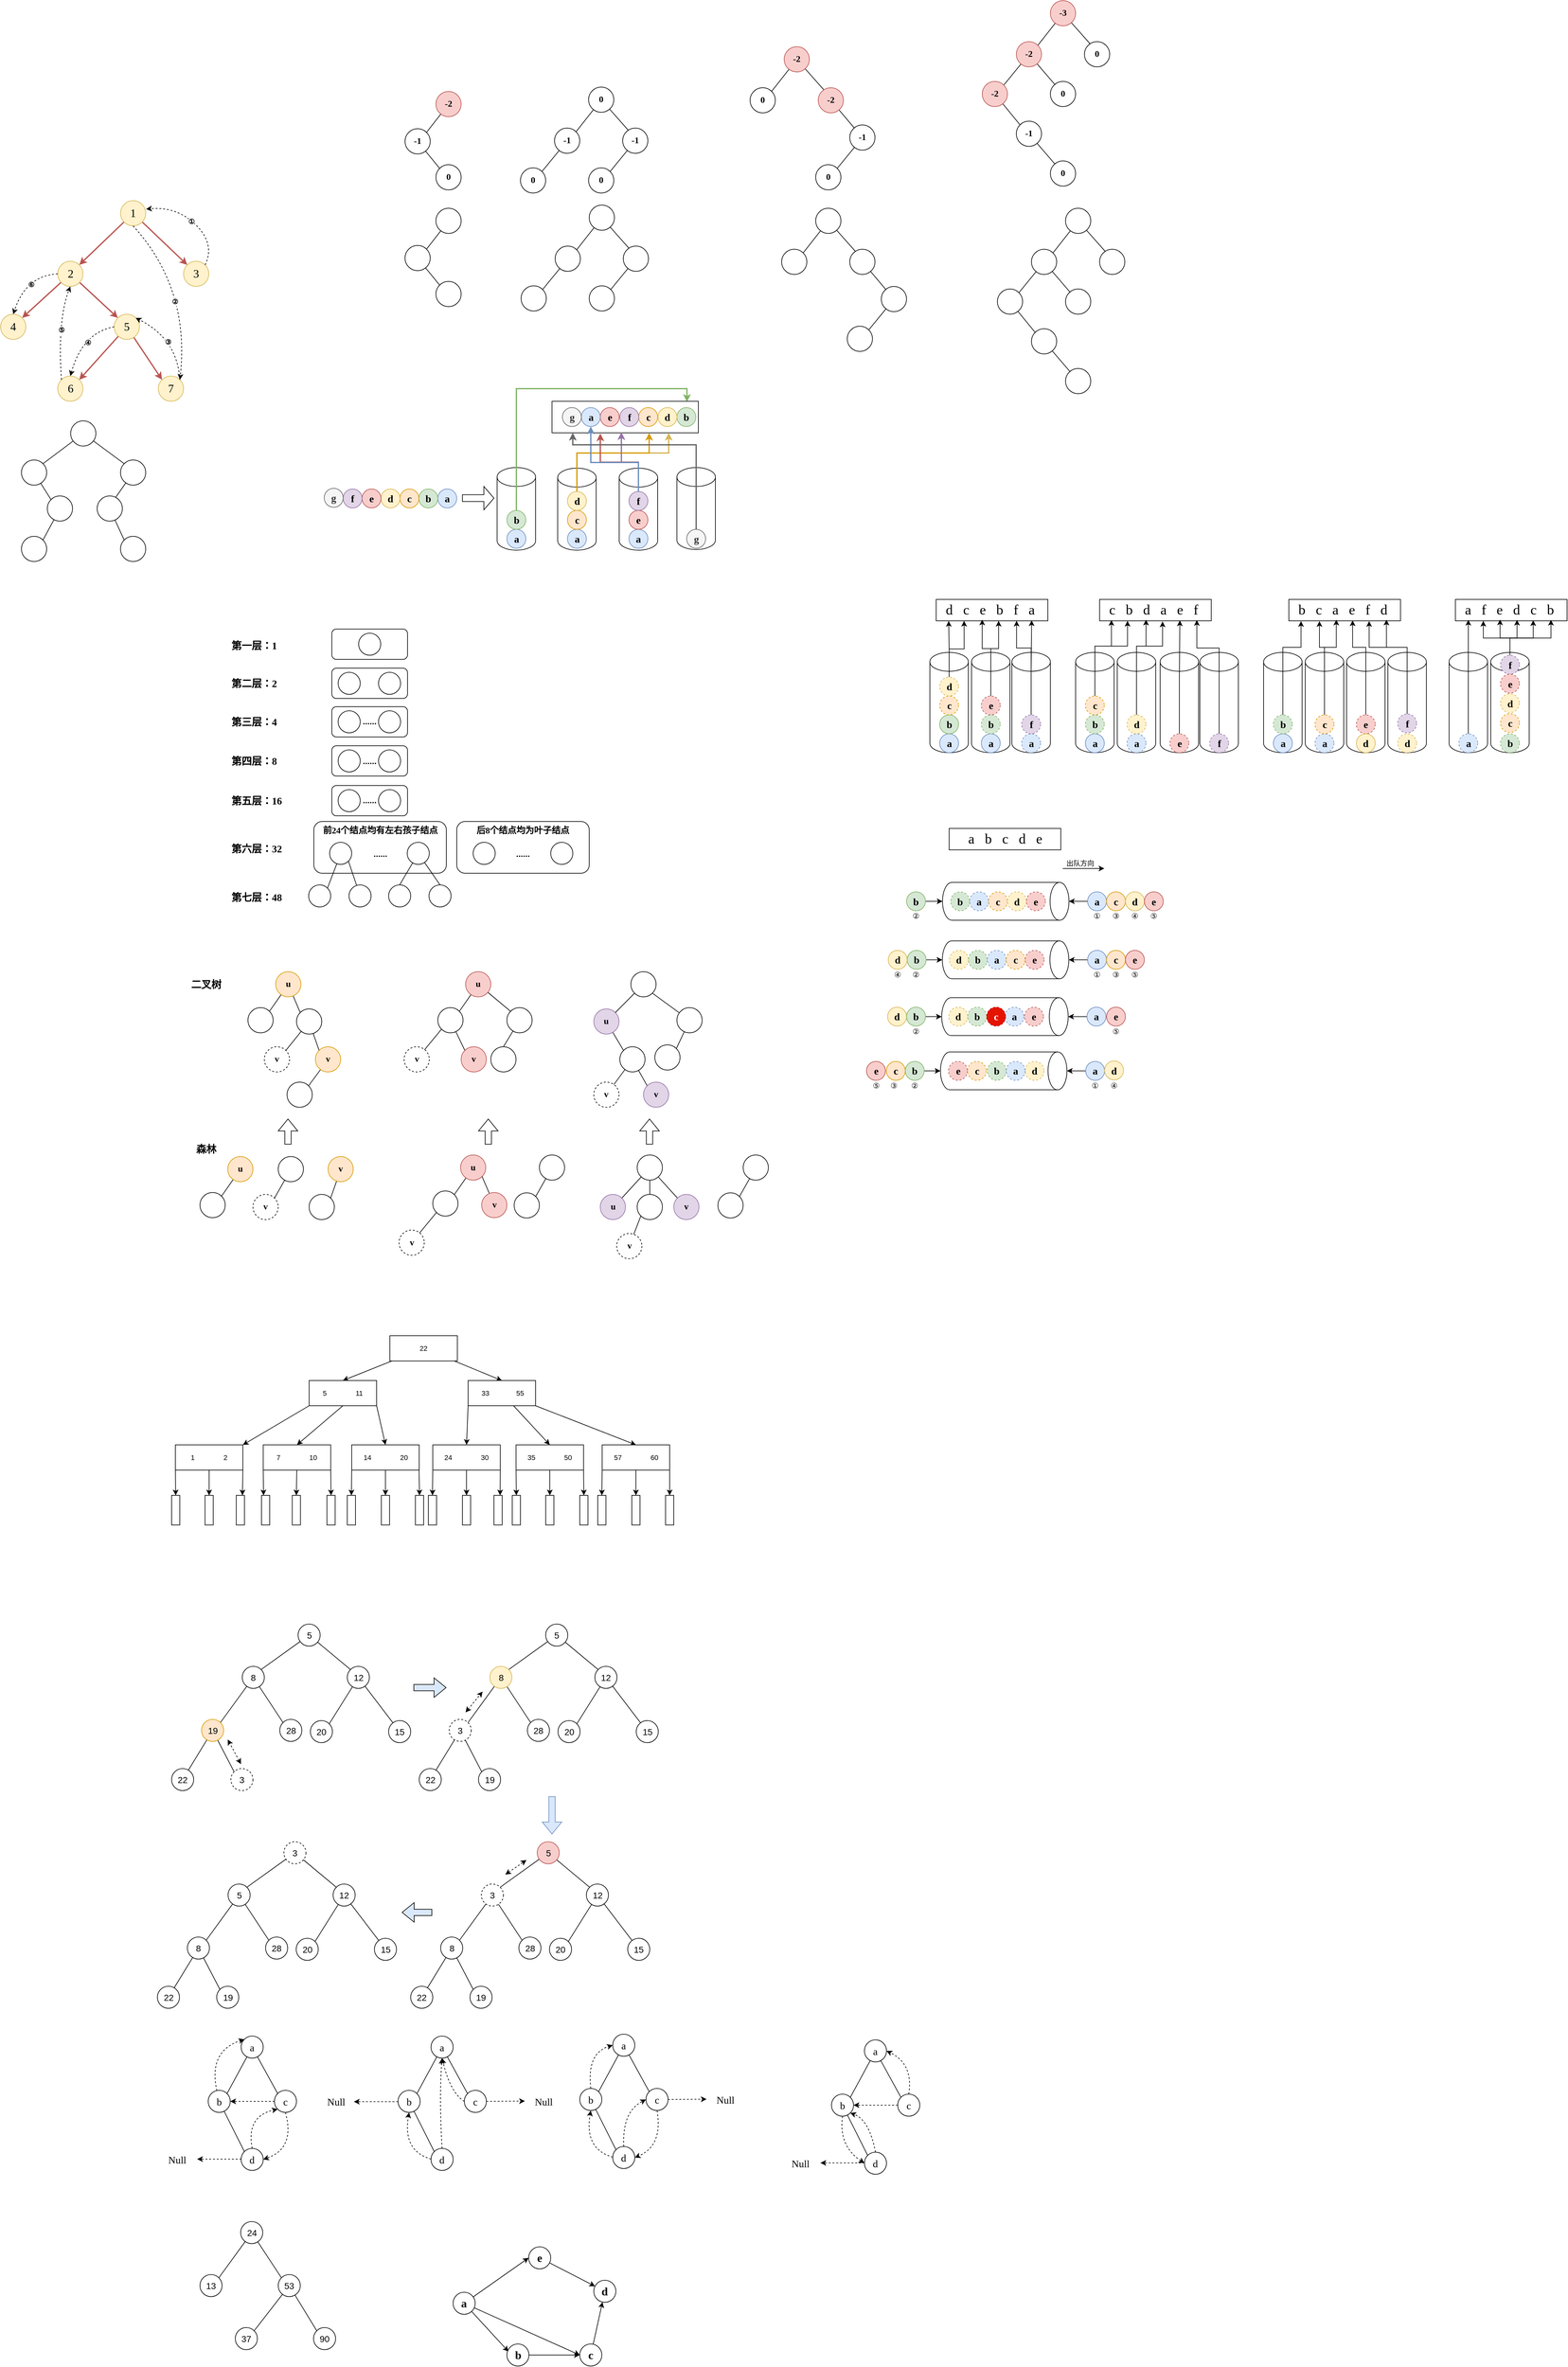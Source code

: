 <mxfile version="21.7.2" type="github">
  <diagram name="第 1 页" id="wzOyLqBRaBhxUj8H1N5F">
    <mxGraphModel dx="1219" dy="856" grid="0" gridSize="10" guides="1" tooltips="1" connect="1" arrows="1" fold="1" page="0" pageScale="1" pageWidth="827" pageHeight="1169" math="0" shadow="0">
      <root>
        <mxCell id="0" />
        <mxCell id="1" parent="0" />
        <mxCell id="-Ax5ng-lUa0mp-13aQMz-102" value="" style="shape=cylinder3;whiteSpace=wrap;html=1;boundedLbl=1;backgroundOutline=1;size=15;" vertex="1" parent="1">
          <mxGeometry x="1949" y="837" width="61" height="159" as="geometry" />
        </mxCell>
        <mxCell id="-Ax5ng-lUa0mp-13aQMz-99" value="" style="shape=cylinder3;whiteSpace=wrap;html=1;boundedLbl=1;backgroundOutline=1;size=15;" vertex="1" parent="1">
          <mxGeometry x="1883.5" y="837" width="61" height="159" as="geometry" />
        </mxCell>
        <mxCell id="YMhbXSiSFB9uJHx7K9CS-125" value="&lt;b&gt;&lt;font style=&quot;font-size: 14px;&quot; face=&quot;宋体&quot;&gt;后8个结点均为叶子结点&lt;/font&gt;&lt;/b&gt;" style="rounded=1;whiteSpace=wrap;html=1;fontFamily=Helvetica;fontSize=11;fontColor=default;arcSize=16;verticalAlign=top;" parent="1" vertex="1">
          <mxGeometry x="473" y="1105" width="210" height="82" as="geometry" />
        </mxCell>
        <mxCell id="YMhbXSiSFB9uJHx7K9CS-123" value="&lt;b&gt;&lt;font style=&quot;font-size: 14px;&quot; face=&quot;宋体&quot;&gt;前24个结点均有左右孩子结点&lt;/font&gt;&lt;/b&gt;" style="rounded=1;whiteSpace=wrap;html=1;fontFamily=Helvetica;fontSize=11;fontColor=default;arcSize=16;verticalAlign=top;" parent="1" vertex="1">
          <mxGeometry x="246.5" y="1105" width="210" height="82" as="geometry" />
        </mxCell>
        <mxCell id="A7zyZed8wjgDJn2fPI7L-10" style="rounded=0;orthogonalLoop=1;jettySize=auto;html=1;entryX=1;entryY=0;entryDx=0;entryDy=0;fillColor=#f8cecc;strokeColor=#b85450;strokeWidth=2;" parent="1" source="A7zyZed8wjgDJn2fPI7L-1" target="A7zyZed8wjgDJn2fPI7L-2" edge="1">
          <mxGeometry relative="1" as="geometry" />
        </mxCell>
        <mxCell id="A7zyZed8wjgDJn2fPI7L-11" style="rounded=0;orthogonalLoop=1;jettySize=auto;html=1;entryX=0;entryY=0;entryDx=0;entryDy=0;fillColor=#f8cecc;strokeColor=#b85450;strokeWidth=2;" parent="1" source="A7zyZed8wjgDJn2fPI7L-1" target="A7zyZed8wjgDJn2fPI7L-3" edge="1">
          <mxGeometry relative="1" as="geometry" />
        </mxCell>
        <mxCell id="A7zyZed8wjgDJn2fPI7L-1" value="&lt;font style=&quot;font-size: 18px;&quot; face=&quot;Times New Roman&quot;&gt;1&lt;/font&gt;" style="ellipse;whiteSpace=wrap;html=1;aspect=fixed;fillColor=#fff2cc;strokeColor=#d6b656;" parent="1" vertex="1">
          <mxGeometry x="-60" y="121" width="40" height="40" as="geometry" />
        </mxCell>
        <mxCell id="A7zyZed8wjgDJn2fPI7L-12" style="rounded=0;orthogonalLoop=1;jettySize=auto;html=1;entryX=1;entryY=0;entryDx=0;entryDy=0;fillColor=#f8cecc;strokeColor=#b85450;strokeWidth=2;" parent="1" source="A7zyZed8wjgDJn2fPI7L-2" target="A7zyZed8wjgDJn2fPI7L-4" edge="1">
          <mxGeometry relative="1" as="geometry" />
        </mxCell>
        <mxCell id="A7zyZed8wjgDJn2fPI7L-13" style="edgeStyle=none;shape=connector;rounded=0;orthogonalLoop=1;jettySize=auto;html=1;entryX=0;entryY=0;entryDx=0;entryDy=0;labelBackgroundColor=default;strokeColor=#b85450;fontFamily=Helvetica;fontSize=11;fontColor=default;endArrow=classic;fillColor=#f8cecc;strokeWidth=2;" parent="1" source="A7zyZed8wjgDJn2fPI7L-2" target="A7zyZed8wjgDJn2fPI7L-5" edge="1">
          <mxGeometry relative="1" as="geometry" />
        </mxCell>
        <mxCell id="A7zyZed8wjgDJn2fPI7L-2" value="&lt;font style=&quot;font-size: 18px;&quot; face=&quot;Times New Roman&quot;&gt;2&lt;/font&gt;" style="ellipse;whiteSpace=wrap;html=1;aspect=fixed;fillColor=#fff2cc;strokeColor=#d6b656;" parent="1" vertex="1">
          <mxGeometry x="-159.5" y="217" width="40" height="40" as="geometry" />
        </mxCell>
        <mxCell id="A7zyZed8wjgDJn2fPI7L-3" value="&lt;font style=&quot;font-size: 18px;&quot; face=&quot;Times New Roman&quot;&gt;3&lt;/font&gt;" style="ellipse;whiteSpace=wrap;html=1;aspect=fixed;fillColor=#fff2cc;strokeColor=#d6b656;" parent="1" vertex="1">
          <mxGeometry x="40" y="217" width="40" height="40" as="geometry" />
        </mxCell>
        <mxCell id="A7zyZed8wjgDJn2fPI7L-4" value="&lt;font style=&quot;font-size: 18px;&quot; face=&quot;Times New Roman&quot;&gt;4&lt;/font&gt;" style="ellipse;whiteSpace=wrap;html=1;aspect=fixed;fillColor=#fff2cc;strokeColor=#d6b656;" parent="1" vertex="1">
          <mxGeometry x="-250" y="301" width="40" height="40" as="geometry" />
        </mxCell>
        <mxCell id="A7zyZed8wjgDJn2fPI7L-14" style="edgeStyle=none;shape=connector;rounded=0;orthogonalLoop=1;jettySize=auto;html=1;entryX=1;entryY=0;entryDx=0;entryDy=0;labelBackgroundColor=default;strokeColor=#b85450;fontFamily=Helvetica;fontSize=11;fontColor=default;endArrow=classic;fillColor=#f8cecc;strokeWidth=2;" parent="1" source="A7zyZed8wjgDJn2fPI7L-5" target="A7zyZed8wjgDJn2fPI7L-6" edge="1">
          <mxGeometry relative="1" as="geometry" />
        </mxCell>
        <mxCell id="A7zyZed8wjgDJn2fPI7L-15" style="edgeStyle=none;shape=connector;rounded=0;orthogonalLoop=1;jettySize=auto;html=1;entryX=0;entryY=0;entryDx=0;entryDy=0;labelBackgroundColor=default;strokeColor=#b85450;fontFamily=Helvetica;fontSize=11;fontColor=default;endArrow=classic;fillColor=#f8cecc;strokeWidth=2;" parent="1" source="A7zyZed8wjgDJn2fPI7L-5" target="A7zyZed8wjgDJn2fPI7L-7" edge="1">
          <mxGeometry relative="1" as="geometry" />
        </mxCell>
        <mxCell id="A7zyZed8wjgDJn2fPI7L-5" value="&lt;font style=&quot;font-size: 18px;&quot; face=&quot;Times New Roman&quot;&gt;5&lt;/font&gt;" style="ellipse;whiteSpace=wrap;html=1;aspect=fixed;fillColor=#fff2cc;strokeColor=#d6b656;" parent="1" vertex="1">
          <mxGeometry x="-70" y="301" width="40" height="40" as="geometry" />
        </mxCell>
        <mxCell id="A7zyZed8wjgDJn2fPI7L-6" value="&lt;font style=&quot;font-size: 18px;&quot; face=&quot;Times New Roman&quot;&gt;6&lt;/font&gt;" style="ellipse;whiteSpace=wrap;html=1;aspect=fixed;fillColor=#fff2cc;strokeColor=#d6b656;" parent="1" vertex="1">
          <mxGeometry x="-159.5" y="399" width="40" height="40" as="geometry" />
        </mxCell>
        <mxCell id="A7zyZed8wjgDJn2fPI7L-7" value="&lt;font style=&quot;font-size: 18px;&quot; face=&quot;Times New Roman&quot;&gt;7&lt;/font&gt;" style="ellipse;whiteSpace=wrap;html=1;aspect=fixed;fillColor=#fff2cc;strokeColor=#d6b656;" parent="1" vertex="1">
          <mxGeometry y="399" width="40" height="40" as="geometry" />
        </mxCell>
        <mxCell id="A7zyZed8wjgDJn2fPI7L-21" style="edgeStyle=none;shape=connector;rounded=0;orthogonalLoop=1;jettySize=auto;html=1;entryX=1;entryY=0;entryDx=0;entryDy=0;labelBackgroundColor=default;strokeColor=default;fontFamily=Helvetica;fontSize=11;fontColor=default;endArrow=none;endFill=0;" parent="1" source="A7zyZed8wjgDJn2fPI7L-16" target="A7zyZed8wjgDJn2fPI7L-19" edge="1">
          <mxGeometry relative="1" as="geometry" />
        </mxCell>
        <mxCell id="A7zyZed8wjgDJn2fPI7L-16" value="" style="ellipse;whiteSpace=wrap;html=1;aspect=fixed;" parent="1" vertex="1">
          <mxGeometry x="440" y="133" width="40" height="40" as="geometry" />
        </mxCell>
        <mxCell id="A7zyZed8wjgDJn2fPI7L-22" style="edgeStyle=none;shape=connector;rounded=0;orthogonalLoop=1;jettySize=auto;html=1;entryX=0;entryY=0;entryDx=0;entryDy=0;labelBackgroundColor=default;strokeColor=default;fontFamily=Helvetica;fontSize=11;fontColor=default;endArrow=none;endFill=0;" parent="1" source="A7zyZed8wjgDJn2fPI7L-19" target="A7zyZed8wjgDJn2fPI7L-20" edge="1">
          <mxGeometry relative="1" as="geometry" />
        </mxCell>
        <mxCell id="A7zyZed8wjgDJn2fPI7L-19" value="" style="ellipse;whiteSpace=wrap;html=1;aspect=fixed;" parent="1" vertex="1">
          <mxGeometry x="391" y="192" width="40" height="40" as="geometry" />
        </mxCell>
        <mxCell id="A7zyZed8wjgDJn2fPI7L-20" value="" style="ellipse;whiteSpace=wrap;html=1;aspect=fixed;" parent="1" vertex="1">
          <mxGeometry x="440" y="249" width="40" height="40" as="geometry" />
        </mxCell>
        <mxCell id="A7zyZed8wjgDJn2fPI7L-26" style="edgeStyle=none;shape=connector;rounded=0;orthogonalLoop=1;jettySize=auto;html=1;entryX=1;entryY=0;entryDx=0;entryDy=0;labelBackgroundColor=default;strokeColor=default;fontFamily=Helvetica;fontSize=11;fontColor=default;endArrow=none;endFill=0;" parent="1" source="A7zyZed8wjgDJn2fPI7L-23" target="A7zyZed8wjgDJn2fPI7L-24" edge="1">
          <mxGeometry relative="1" as="geometry" />
        </mxCell>
        <mxCell id="A7zyZed8wjgDJn2fPI7L-31" style="edgeStyle=none;shape=connector;rounded=0;orthogonalLoop=1;jettySize=auto;html=1;entryX=0.325;entryY=0.2;entryDx=0;entryDy=0;entryPerimeter=0;labelBackgroundColor=default;strokeColor=default;fontFamily=Helvetica;fontSize=11;fontColor=default;endArrow=none;endFill=0;" parent="1" source="A7zyZed8wjgDJn2fPI7L-23" target="A7zyZed8wjgDJn2fPI7L-29" edge="1">
          <mxGeometry relative="1" as="geometry" />
        </mxCell>
        <mxCell id="A7zyZed8wjgDJn2fPI7L-23" value="" style="ellipse;whiteSpace=wrap;html=1;aspect=fixed;" parent="1" vertex="1">
          <mxGeometry x="683" y="128" width="40" height="40" as="geometry" />
        </mxCell>
        <mxCell id="A7zyZed8wjgDJn2fPI7L-27" style="edgeStyle=none;shape=connector;rounded=0;orthogonalLoop=1;jettySize=auto;html=1;entryX=1;entryY=0;entryDx=0;entryDy=0;labelBackgroundColor=default;strokeColor=default;fontFamily=Helvetica;fontSize=11;fontColor=default;endArrow=none;endFill=0;" parent="1" source="A7zyZed8wjgDJn2fPI7L-24" target="A7zyZed8wjgDJn2fPI7L-25" edge="1">
          <mxGeometry relative="1" as="geometry" />
        </mxCell>
        <mxCell id="A7zyZed8wjgDJn2fPI7L-24" value="" style="ellipse;whiteSpace=wrap;html=1;aspect=fixed;" parent="1" vertex="1">
          <mxGeometry x="629" y="193" width="40" height="40" as="geometry" />
        </mxCell>
        <mxCell id="A7zyZed8wjgDJn2fPI7L-25" value="" style="ellipse;whiteSpace=wrap;html=1;aspect=fixed;" parent="1" vertex="1">
          <mxGeometry x="575" y="256" width="40" height="40" as="geometry" />
        </mxCell>
        <mxCell id="A7zyZed8wjgDJn2fPI7L-28" style="edgeStyle=none;shape=connector;rounded=0;orthogonalLoop=1;jettySize=auto;html=1;entryX=1;entryY=0;entryDx=0;entryDy=0;labelBackgroundColor=default;strokeColor=default;fontFamily=Helvetica;fontSize=11;fontColor=default;endArrow=none;endFill=0;" parent="1" source="A7zyZed8wjgDJn2fPI7L-29" target="A7zyZed8wjgDJn2fPI7L-30" edge="1">
          <mxGeometry relative="1" as="geometry" />
        </mxCell>
        <mxCell id="A7zyZed8wjgDJn2fPI7L-29" value="" style="ellipse;whiteSpace=wrap;html=1;aspect=fixed;" parent="1" vertex="1">
          <mxGeometry x="737" y="193" width="40" height="40" as="geometry" />
        </mxCell>
        <mxCell id="A7zyZed8wjgDJn2fPI7L-30" value="" style="ellipse;whiteSpace=wrap;html=1;aspect=fixed;" parent="1" vertex="1">
          <mxGeometry x="683" y="256" width="40" height="40" as="geometry" />
        </mxCell>
        <mxCell id="A7zyZed8wjgDJn2fPI7L-32" style="edgeStyle=none;shape=connector;rounded=0;orthogonalLoop=1;jettySize=auto;html=1;entryX=1;entryY=0;entryDx=0;entryDy=0;labelBackgroundColor=default;strokeColor=default;fontFamily=Helvetica;fontSize=11;fontColor=default;endArrow=none;endFill=0;" parent="1" source="A7zyZed8wjgDJn2fPI7L-34" target="A7zyZed8wjgDJn2fPI7L-35" edge="1">
          <mxGeometry relative="1" as="geometry" />
        </mxCell>
        <mxCell id="A7zyZed8wjgDJn2fPI7L-33" style="edgeStyle=none;shape=connector;rounded=0;orthogonalLoop=1;jettySize=auto;html=1;entryX=0.325;entryY=0.2;entryDx=0;entryDy=0;entryPerimeter=0;labelBackgroundColor=default;strokeColor=default;fontFamily=Helvetica;fontSize=11;fontColor=default;endArrow=none;endFill=0;" parent="1" source="A7zyZed8wjgDJn2fPI7L-34" target="A7zyZed8wjgDJn2fPI7L-36" edge="1">
          <mxGeometry relative="1" as="geometry" />
        </mxCell>
        <mxCell id="A7zyZed8wjgDJn2fPI7L-34" value="" style="ellipse;whiteSpace=wrap;html=1;aspect=fixed;" parent="1" vertex="1">
          <mxGeometry x="1042" y="133" width="40" height="40" as="geometry" />
        </mxCell>
        <mxCell id="A7zyZed8wjgDJn2fPI7L-35" value="" style="ellipse;whiteSpace=wrap;html=1;aspect=fixed;" parent="1" vertex="1">
          <mxGeometry x="988" y="198" width="40" height="40" as="geometry" />
        </mxCell>
        <mxCell id="A7zyZed8wjgDJn2fPI7L-40" style="edgeStyle=none;shape=connector;rounded=0;orthogonalLoop=1;jettySize=auto;html=1;labelBackgroundColor=default;strokeColor=default;fontFamily=Helvetica;fontSize=11;fontColor=default;endArrow=none;endFill=0;" parent="1" source="A7zyZed8wjgDJn2fPI7L-36" target="A7zyZed8wjgDJn2fPI7L-38" edge="1">
          <mxGeometry relative="1" as="geometry" />
        </mxCell>
        <mxCell id="A7zyZed8wjgDJn2fPI7L-36" value="" style="ellipse;whiteSpace=wrap;html=1;aspect=fixed;" parent="1" vertex="1">
          <mxGeometry x="1096" y="198" width="40" height="40" as="geometry" />
        </mxCell>
        <mxCell id="A7zyZed8wjgDJn2fPI7L-37" style="edgeStyle=none;shape=connector;rounded=0;orthogonalLoop=1;jettySize=auto;html=1;entryX=1;entryY=0;entryDx=0;entryDy=0;labelBackgroundColor=default;strokeColor=default;fontFamily=Helvetica;fontSize=11;fontColor=default;endArrow=none;endFill=0;" parent="1" source="A7zyZed8wjgDJn2fPI7L-38" target="A7zyZed8wjgDJn2fPI7L-39" edge="1">
          <mxGeometry relative="1" as="geometry" />
        </mxCell>
        <mxCell id="A7zyZed8wjgDJn2fPI7L-38" value="" style="ellipse;whiteSpace=wrap;html=1;aspect=fixed;" parent="1" vertex="1">
          <mxGeometry x="1146" y="257" width="40" height="40" as="geometry" />
        </mxCell>
        <mxCell id="A7zyZed8wjgDJn2fPI7L-39" value="" style="ellipse;whiteSpace=wrap;html=1;aspect=fixed;" parent="1" vertex="1">
          <mxGeometry x="1092" y="320" width="40" height="40" as="geometry" />
        </mxCell>
        <mxCell id="A7zyZed8wjgDJn2fPI7L-41" style="edgeStyle=none;shape=connector;rounded=0;orthogonalLoop=1;jettySize=auto;html=1;entryX=1;entryY=0;entryDx=0;entryDy=0;labelBackgroundColor=default;strokeColor=default;fontFamily=Helvetica;fontSize=11;fontColor=default;endArrow=none;endFill=0;" parent="1" source="A7zyZed8wjgDJn2fPI7L-43" target="A7zyZed8wjgDJn2fPI7L-45" edge="1">
          <mxGeometry relative="1" as="geometry" />
        </mxCell>
        <mxCell id="A7zyZed8wjgDJn2fPI7L-42" style="edgeStyle=none;shape=connector;rounded=0;orthogonalLoop=1;jettySize=auto;html=1;entryX=0.325;entryY=0.2;entryDx=0;entryDy=0;entryPerimeter=0;labelBackgroundColor=default;strokeColor=default;fontFamily=Helvetica;fontSize=11;fontColor=default;endArrow=none;endFill=0;" parent="1" source="A7zyZed8wjgDJn2fPI7L-43" target="A7zyZed8wjgDJn2fPI7L-48" edge="1">
          <mxGeometry relative="1" as="geometry" />
        </mxCell>
        <mxCell id="A7zyZed8wjgDJn2fPI7L-43" value="" style="ellipse;whiteSpace=wrap;html=1;aspect=fixed;" parent="1" vertex="1">
          <mxGeometry x="1438" y="133" width="40" height="40" as="geometry" />
        </mxCell>
        <mxCell id="A7zyZed8wjgDJn2fPI7L-44" style="edgeStyle=none;shape=connector;rounded=0;orthogonalLoop=1;jettySize=auto;html=1;entryX=1;entryY=0;entryDx=0;entryDy=0;labelBackgroundColor=default;strokeColor=default;fontFamily=Helvetica;fontSize=11;fontColor=default;endArrow=none;endFill=0;" parent="1" source="A7zyZed8wjgDJn2fPI7L-45" target="A7zyZed8wjgDJn2fPI7L-46" edge="1">
          <mxGeometry relative="1" as="geometry" />
        </mxCell>
        <mxCell id="A7zyZed8wjgDJn2fPI7L-51" style="edgeStyle=none;shape=connector;rounded=0;orthogonalLoop=1;jettySize=auto;html=1;labelBackgroundColor=default;strokeColor=default;fontFamily=Helvetica;fontSize=11;fontColor=default;endArrow=none;endFill=0;" parent="1" source="A7zyZed8wjgDJn2fPI7L-45" target="A7zyZed8wjgDJn2fPI7L-50" edge="1">
          <mxGeometry relative="1" as="geometry" />
        </mxCell>
        <mxCell id="A7zyZed8wjgDJn2fPI7L-45" value="" style="ellipse;whiteSpace=wrap;html=1;aspect=fixed;" parent="1" vertex="1">
          <mxGeometry x="1384" y="198" width="40" height="40" as="geometry" />
        </mxCell>
        <mxCell id="A7zyZed8wjgDJn2fPI7L-55" style="edgeStyle=none;shape=connector;rounded=0;orthogonalLoop=1;jettySize=auto;html=1;entryX=0;entryY=0;entryDx=0;entryDy=0;labelBackgroundColor=default;strokeColor=default;fontFamily=Helvetica;fontSize=11;fontColor=default;endArrow=none;endFill=0;" parent="1" source="A7zyZed8wjgDJn2fPI7L-46" target="A7zyZed8wjgDJn2fPI7L-53" edge="1">
          <mxGeometry relative="1" as="geometry" />
        </mxCell>
        <mxCell id="A7zyZed8wjgDJn2fPI7L-46" value="" style="ellipse;whiteSpace=wrap;html=1;aspect=fixed;" parent="1" vertex="1">
          <mxGeometry x="1330" y="261" width="40" height="40" as="geometry" />
        </mxCell>
        <mxCell id="A7zyZed8wjgDJn2fPI7L-48" value="" style="ellipse;whiteSpace=wrap;html=1;aspect=fixed;" parent="1" vertex="1">
          <mxGeometry x="1492" y="198" width="40" height="40" as="geometry" />
        </mxCell>
        <mxCell id="A7zyZed8wjgDJn2fPI7L-50" value="" style="ellipse;whiteSpace=wrap;html=1;aspect=fixed;" parent="1" vertex="1">
          <mxGeometry x="1438" y="261" width="40" height="40" as="geometry" />
        </mxCell>
        <mxCell id="A7zyZed8wjgDJn2fPI7L-52" style="edgeStyle=none;shape=connector;rounded=0;orthogonalLoop=1;jettySize=auto;html=1;labelBackgroundColor=default;strokeColor=default;fontFamily=Helvetica;fontSize=11;fontColor=default;endArrow=none;endFill=0;" parent="1" source="A7zyZed8wjgDJn2fPI7L-53" target="A7zyZed8wjgDJn2fPI7L-54" edge="1">
          <mxGeometry relative="1" as="geometry" />
        </mxCell>
        <mxCell id="A7zyZed8wjgDJn2fPI7L-53" value="" style="ellipse;whiteSpace=wrap;html=1;aspect=fixed;" parent="1" vertex="1">
          <mxGeometry x="1384" y="324" width="40" height="40" as="geometry" />
        </mxCell>
        <mxCell id="A7zyZed8wjgDJn2fPI7L-54" value="" style="ellipse;whiteSpace=wrap;html=1;aspect=fixed;" parent="1" vertex="1">
          <mxGeometry x="1438" y="387" width="40" height="40" as="geometry" />
        </mxCell>
        <mxCell id="qOB6kxdGH2xCEJ3bVtiJ-1" value="" style="shape=cylinder3;whiteSpace=wrap;html=1;boundedLbl=1;backgroundOutline=1;size=15;" parent="1" vertex="1">
          <mxGeometry x="537" y="544" width="61" height="131" as="geometry" />
        </mxCell>
        <mxCell id="qOB6kxdGH2xCEJ3bVtiJ-3" value="&lt;b&gt;&lt;font style=&quot;font-size: 16px;&quot; face=&quot;Times New Roman&quot;&gt;a&lt;/font&gt;&lt;/b&gt;" style="ellipse;whiteSpace=wrap;html=1;aspect=fixed;fillColor=#dae8fc;strokeColor=#6c8ebf;" parent="1" vertex="1">
          <mxGeometry x="443" y="578" width="30" height="30" as="geometry" />
        </mxCell>
        <mxCell id="qOB6kxdGH2xCEJ3bVtiJ-4" value="&lt;b&gt;&lt;font style=&quot;font-size: 16px;&quot; face=&quot;Times New Roman&quot;&gt;b&lt;/font&gt;&lt;/b&gt;" style="ellipse;whiteSpace=wrap;html=1;aspect=fixed;fillColor=#d5e8d4;strokeColor=#82b366;" parent="1" vertex="1">
          <mxGeometry x="413" y="578" width="30" height="30" as="geometry" />
        </mxCell>
        <mxCell id="qOB6kxdGH2xCEJ3bVtiJ-5" value="&lt;b&gt;&lt;font style=&quot;font-size: 16px;&quot; face=&quot;Times New Roman&quot;&gt;c&lt;/font&gt;&lt;/b&gt;" style="ellipse;whiteSpace=wrap;html=1;aspect=fixed;fillColor=#ffe6cc;strokeColor=#d79b00;" parent="1" vertex="1">
          <mxGeometry x="383" y="578" width="30" height="30" as="geometry" />
        </mxCell>
        <mxCell id="qOB6kxdGH2xCEJ3bVtiJ-6" value="&lt;b&gt;&lt;font style=&quot;font-size: 16px;&quot; face=&quot;Times New Roman&quot;&gt;d&lt;/font&gt;&lt;/b&gt;" style="ellipse;whiteSpace=wrap;html=1;aspect=fixed;fillColor=#fff2cc;strokeColor=#d6b656;" parent="1" vertex="1">
          <mxGeometry x="353" y="578" width="30" height="30" as="geometry" />
        </mxCell>
        <mxCell id="qOB6kxdGH2xCEJ3bVtiJ-7" value="&lt;b&gt;&lt;font style=&quot;font-size: 16px;&quot; face=&quot;Times New Roman&quot;&gt;e&lt;/font&gt;&lt;/b&gt;" style="ellipse;whiteSpace=wrap;html=1;aspect=fixed;fillColor=#f8cecc;strokeColor=#b85450;" parent="1" vertex="1">
          <mxGeometry x="323" y="578" width="30" height="30" as="geometry" />
        </mxCell>
        <mxCell id="qOB6kxdGH2xCEJ3bVtiJ-8" value="&lt;b&gt;&lt;font style=&quot;font-size: 16px;&quot; face=&quot;Times New Roman&quot;&gt;f&lt;/font&gt;&lt;/b&gt;" style="ellipse;whiteSpace=wrap;html=1;aspect=fixed;fillColor=#e1d5e7;strokeColor=#9673a6;" parent="1" vertex="1">
          <mxGeometry x="293" y="578" width="30" height="30" as="geometry" />
        </mxCell>
        <mxCell id="qOB6kxdGH2xCEJ3bVtiJ-9" value="&lt;b&gt;&lt;font style=&quot;font-size: 16px;&quot; face=&quot;Times New Roman&quot;&gt;g&lt;/font&gt;&lt;/b&gt;" style="ellipse;whiteSpace=wrap;html=1;aspect=fixed;fillColor=#f5f5f5;fontColor=#333333;strokeColor=#666666;" parent="1" vertex="1">
          <mxGeometry x="263" y="577" width="30" height="30" as="geometry" />
        </mxCell>
        <mxCell id="qOB6kxdGH2xCEJ3bVtiJ-10" value="" style="html=1;shadow=0;dashed=0;align=center;verticalAlign=middle;shape=mxgraph.arrows2.arrow;dy=0.71;dx=16;notch=0;" parent="1" vertex="1">
          <mxGeometry x="482" y="574" width="50" height="37" as="geometry" />
        </mxCell>
        <mxCell id="qOB6kxdGH2xCEJ3bVtiJ-11" value="&lt;b&gt;&lt;font style=&quot;font-size: 16px;&quot; face=&quot;Times New Roman&quot;&gt;a&lt;/font&gt;&lt;/b&gt;" style="ellipse;whiteSpace=wrap;html=1;aspect=fixed;fillColor=#dae8fc;strokeColor=#6c8ebf;" parent="1" vertex="1">
          <mxGeometry x="552.5" y="642" width="30" height="30" as="geometry" />
        </mxCell>
        <mxCell id="qOB6kxdGH2xCEJ3bVtiJ-48" style="edgeStyle=orthogonalEdgeStyle;rounded=0;orthogonalLoop=1;jettySize=auto;html=1;entryX=0.922;entryY=0.02;entryDx=0;entryDy=0;entryPerimeter=0;fillColor=#d5e8d4;strokeColor=#82b366;strokeWidth=2;" parent="1" source="qOB6kxdGH2xCEJ3bVtiJ-12" target="qOB6kxdGH2xCEJ3bVtiJ-14" edge="1">
          <mxGeometry relative="1" as="geometry">
            <Array as="points">
              <mxPoint x="568" y="419" />
              <mxPoint x="838" y="419" />
            </Array>
          </mxGeometry>
        </mxCell>
        <mxCell id="qOB6kxdGH2xCEJ3bVtiJ-12" value="&lt;b&gt;&lt;font style=&quot;font-size: 16px;&quot; face=&quot;Times New Roman&quot;&gt;b&lt;/font&gt;&lt;/b&gt;" style="ellipse;whiteSpace=wrap;html=1;aspect=fixed;fillColor=#d5e8d4;strokeColor=#82b366;" parent="1" vertex="1">
          <mxGeometry x="552.5" y="612" width="30" height="30" as="geometry" />
        </mxCell>
        <mxCell id="qOB6kxdGH2xCEJ3bVtiJ-14" value="" style="rounded=0;whiteSpace=wrap;html=1;" parent="1" vertex="1">
          <mxGeometry x="624" y="439" width="232" height="50" as="geometry" />
        </mxCell>
        <mxCell id="qOB6kxdGH2xCEJ3bVtiJ-15" value="&lt;b&gt;&lt;font style=&quot;font-size: 16px;&quot; face=&quot;Times New Roman&quot;&gt;b&lt;/font&gt;&lt;/b&gt;" style="ellipse;whiteSpace=wrap;html=1;aspect=fixed;fillColor=#d5e8d4;strokeColor=#82b366;" parent="1" vertex="1">
          <mxGeometry x="822" y="449" width="30" height="30" as="geometry" />
        </mxCell>
        <mxCell id="qOB6kxdGH2xCEJ3bVtiJ-19" value="" style="shape=cylinder3;whiteSpace=wrap;html=1;boundedLbl=1;backgroundOutline=1;size=15;" parent="1" vertex="1">
          <mxGeometry x="633" y="545" width="61" height="130" as="geometry" />
        </mxCell>
        <mxCell id="qOB6kxdGH2xCEJ3bVtiJ-20" value="&lt;b&gt;&lt;font style=&quot;font-size: 16px;&quot; face=&quot;Times New Roman&quot;&gt;a&lt;/font&gt;&lt;/b&gt;" style="ellipse;whiteSpace=wrap;html=1;aspect=fixed;fillColor=#dae8fc;strokeColor=#6c8ebf;" parent="1" vertex="1">
          <mxGeometry x="648.5" y="642" width="30" height="30" as="geometry" />
        </mxCell>
        <mxCell id="qOB6kxdGH2xCEJ3bVtiJ-22" value="&lt;b&gt;&lt;font style=&quot;font-size: 16px;&quot; face=&quot;Times New Roman&quot;&gt;c&lt;/font&gt;&lt;/b&gt;" style="ellipse;whiteSpace=wrap;html=1;aspect=fixed;fillColor=#ffe6cc;strokeColor=#d79b00;" parent="1" vertex="1">
          <mxGeometry x="648.5" y="612" width="30" height="30" as="geometry" />
        </mxCell>
        <mxCell id="qOB6kxdGH2xCEJ3bVtiJ-25" style="edgeStyle=orthogonalEdgeStyle;rounded=0;orthogonalLoop=1;jettySize=auto;html=1;fillColor=#fff2cc;strokeColor=#d6b656;strokeWidth=2;" parent="1" source="qOB6kxdGH2xCEJ3bVtiJ-23" target="qOB6kxdGH2xCEJ3bVtiJ-14" edge="1">
          <mxGeometry relative="1" as="geometry">
            <mxPoint x="808.5" y="515" as="targetPoint" />
            <Array as="points">
              <mxPoint x="664" y="521" />
              <mxPoint x="809" y="521" />
            </Array>
          </mxGeometry>
        </mxCell>
        <mxCell id="qOB6kxdGH2xCEJ3bVtiJ-31" style="edgeStyle=orthogonalEdgeStyle;rounded=0;orthogonalLoop=1;jettySize=auto;html=1;fillColor=#ffe6cc;strokeColor=#d79b00;strokeWidth=2;" parent="1" source="qOB6kxdGH2xCEJ3bVtiJ-23" target="qOB6kxdGH2xCEJ3bVtiJ-14" edge="1">
          <mxGeometry relative="1" as="geometry">
            <mxPoint x="777.91" y="513" as="targetPoint" />
            <Array as="points">
              <mxPoint x="664" y="521" />
              <mxPoint x="778" y="521" />
            </Array>
          </mxGeometry>
        </mxCell>
        <mxCell id="qOB6kxdGH2xCEJ3bVtiJ-23" value="&lt;b&gt;&lt;font style=&quot;font-size: 16px;&quot; face=&quot;Times New Roman&quot;&gt;d&lt;/font&gt;&lt;/b&gt;" style="ellipse;whiteSpace=wrap;html=1;aspect=fixed;fillColor=#fff2cc;strokeColor=#d6b656;" parent="1" vertex="1">
          <mxGeometry x="648.5" y="582" width="30" height="30" as="geometry" />
        </mxCell>
        <mxCell id="qOB6kxdGH2xCEJ3bVtiJ-24" value="&lt;b&gt;&lt;font style=&quot;font-size: 16px;&quot; face=&quot;Times New Roman&quot;&gt;d&lt;/font&gt;&lt;/b&gt;" style="ellipse;whiteSpace=wrap;html=1;aspect=fixed;fillColor=#fff2cc;strokeColor=#d6b656;" parent="1" vertex="1">
          <mxGeometry x="792" y="449" width="30" height="30" as="geometry" />
        </mxCell>
        <mxCell id="qOB6kxdGH2xCEJ3bVtiJ-26" value="" style="shape=cylinder3;whiteSpace=wrap;html=1;boundedLbl=1;backgroundOutline=1;size=15;" parent="1" vertex="1">
          <mxGeometry x="730.5" y="545" width="61" height="130" as="geometry" />
        </mxCell>
        <mxCell id="qOB6kxdGH2xCEJ3bVtiJ-27" value="&lt;b&gt;&lt;font style=&quot;font-size: 16px;&quot; face=&quot;Times New Roman&quot;&gt;a&lt;/font&gt;&lt;/b&gt;" style="ellipse;whiteSpace=wrap;html=1;aspect=fixed;fillColor=#dae8fc;strokeColor=#6c8ebf;" parent="1" vertex="1">
          <mxGeometry x="746" y="642" width="30" height="30" as="geometry" />
        </mxCell>
        <mxCell id="qOB6kxdGH2xCEJ3bVtiJ-30" value="&lt;b&gt;&lt;font style=&quot;font-size: 16px;&quot; face=&quot;Times New Roman&quot;&gt;c&lt;/font&gt;&lt;/b&gt;" style="ellipse;whiteSpace=wrap;html=1;aspect=fixed;fillColor=#ffe6cc;strokeColor=#d79b00;" parent="1" vertex="1">
          <mxGeometry x="761.5" y="449" width="30" height="30" as="geometry" />
        </mxCell>
        <mxCell id="qOB6kxdGH2xCEJ3bVtiJ-32" value="&lt;b&gt;&lt;font style=&quot;font-size: 16px;&quot; face=&quot;Times New Roman&quot;&gt;e&lt;/font&gt;&lt;/b&gt;" style="ellipse;whiteSpace=wrap;html=1;aspect=fixed;fillColor=#f8cecc;strokeColor=#b85450;" parent="1" vertex="1">
          <mxGeometry x="746" y="612" width="30" height="30" as="geometry" />
        </mxCell>
        <mxCell id="qOB6kxdGH2xCEJ3bVtiJ-36" style="edgeStyle=orthogonalEdgeStyle;rounded=0;orthogonalLoop=1;jettySize=auto;html=1;entryX=0.474;entryY=0.98;entryDx=0;entryDy=0;entryPerimeter=0;fillColor=#e1d5e7;strokeColor=#9673a6;strokeWidth=2;" parent="1" source="qOB6kxdGH2xCEJ3bVtiJ-33" target="qOB6kxdGH2xCEJ3bVtiJ-14" edge="1">
          <mxGeometry relative="1" as="geometry">
            <mxPoint x="746.94" y="515" as="targetPoint" />
          </mxGeometry>
        </mxCell>
        <mxCell id="qOB6kxdGH2xCEJ3bVtiJ-37" style="edgeStyle=orthogonalEdgeStyle;rounded=0;orthogonalLoop=1;jettySize=auto;html=1;entryX=0.33;entryY=1.02;entryDx=0;entryDy=0;entryPerimeter=0;fillColor=#f8cecc;strokeColor=#b85450;strokeWidth=2;" parent="1" source="qOB6kxdGH2xCEJ3bVtiJ-33" target="qOB6kxdGH2xCEJ3bVtiJ-14" edge="1">
          <mxGeometry relative="1" as="geometry">
            <mxPoint x="713.5" y="515" as="targetPoint" />
          </mxGeometry>
        </mxCell>
        <mxCell id="qOB6kxdGH2xCEJ3bVtiJ-40" style="edgeStyle=orthogonalEdgeStyle;rounded=0;orthogonalLoop=1;jettySize=auto;html=1;entryX=0.5;entryY=1;entryDx=0;entryDy=0;fillColor=#dae8fc;strokeColor=#6c8ebf;strokeWidth=2;" parent="1" source="qOB6kxdGH2xCEJ3bVtiJ-33" target="qOB6kxdGH2xCEJ3bVtiJ-39" edge="1">
          <mxGeometry relative="1" as="geometry">
            <Array as="points">
              <mxPoint x="761" y="536" />
              <mxPoint x="686" y="536" />
            </Array>
          </mxGeometry>
        </mxCell>
        <mxCell id="qOB6kxdGH2xCEJ3bVtiJ-33" value="&lt;b&gt;&lt;font style=&quot;font-size: 16px;&quot; face=&quot;Times New Roman&quot;&gt;f&lt;/font&gt;&lt;/b&gt;" style="ellipse;whiteSpace=wrap;html=1;aspect=fixed;fillColor=#e1d5e7;strokeColor=#9673a6;" parent="1" vertex="1">
          <mxGeometry x="746" y="582" width="30" height="30" as="geometry" />
        </mxCell>
        <mxCell id="qOB6kxdGH2xCEJ3bVtiJ-34" value="&lt;b&gt;&lt;font style=&quot;font-size: 16px;&quot; face=&quot;Times New Roman&quot;&gt;f&lt;/font&gt;&lt;/b&gt;" style="ellipse;whiteSpace=wrap;html=1;aspect=fixed;fillColor=#e1d5e7;strokeColor=#9673a6;" parent="1" vertex="1">
          <mxGeometry x="731.5" y="449" width="30" height="30" as="geometry" />
        </mxCell>
        <mxCell id="qOB6kxdGH2xCEJ3bVtiJ-35" value="&lt;b&gt;&lt;font style=&quot;font-size: 16px;&quot; face=&quot;Times New Roman&quot;&gt;e&lt;/font&gt;&lt;/b&gt;" style="ellipse;whiteSpace=wrap;html=1;aspect=fixed;fillColor=#f8cecc;strokeColor=#b85450;" parent="1" vertex="1">
          <mxGeometry x="700.5" y="449" width="30" height="30" as="geometry" />
        </mxCell>
        <mxCell id="qOB6kxdGH2xCEJ3bVtiJ-39" value="&lt;b&gt;&lt;font style=&quot;font-size: 16px;&quot; face=&quot;Times New Roman&quot;&gt;a&lt;/font&gt;&lt;/b&gt;" style="ellipse;whiteSpace=wrap;html=1;aspect=fixed;fillColor=#dae8fc;strokeColor=#6c8ebf;" parent="1" vertex="1">
          <mxGeometry x="670.5" y="449" width="30" height="30" as="geometry" />
        </mxCell>
        <mxCell id="qOB6kxdGH2xCEJ3bVtiJ-41" value="" style="shape=cylinder3;whiteSpace=wrap;html=1;boundedLbl=1;backgroundOutline=1;size=15;" parent="1" vertex="1">
          <mxGeometry x="822" y="544" width="61" height="130" as="geometry" />
        </mxCell>
        <mxCell id="qOB6kxdGH2xCEJ3bVtiJ-49" style="edgeStyle=orthogonalEdgeStyle;rounded=0;orthogonalLoop=1;jettySize=auto;html=1;entryX=0.142;entryY=1;entryDx=0;entryDy=0;entryPerimeter=0;fillColor=#f5f5f5;strokeColor=#666666;strokeWidth=2;" parent="1" source="qOB6kxdGH2xCEJ3bVtiJ-45" target="qOB6kxdGH2xCEJ3bVtiJ-14" edge="1">
          <mxGeometry relative="1" as="geometry">
            <Array as="points">
              <mxPoint x="853" y="508" />
              <mxPoint x="657" y="508" />
            </Array>
          </mxGeometry>
        </mxCell>
        <mxCell id="qOB6kxdGH2xCEJ3bVtiJ-45" value="&lt;b&gt;&lt;font style=&quot;font-size: 16px;&quot; face=&quot;Times New Roman&quot;&gt;g&lt;/font&gt;&lt;/b&gt;" style="ellipse;whiteSpace=wrap;html=1;aspect=fixed;fillColor=#f5f5f5;fontColor=#333333;strokeColor=#666666;" parent="1" vertex="1">
          <mxGeometry x="837.5" y="642" width="30" height="30" as="geometry" />
        </mxCell>
        <mxCell id="qOB6kxdGH2xCEJ3bVtiJ-47" value="&lt;b&gt;&lt;font style=&quot;font-size: 16px;&quot; face=&quot;Times New Roman&quot;&gt;g&lt;/font&gt;&lt;/b&gt;" style="ellipse;whiteSpace=wrap;html=1;aspect=fixed;fillColor=#f5f5f5;fontColor=#333333;strokeColor=#666666;" parent="1" vertex="1">
          <mxGeometry x="640.5" y="449" width="30" height="30" as="geometry" />
        </mxCell>
        <mxCell id="YMhbXSiSFB9uJHx7K9CS-3" value="" style="curved=1;endArrow=classic;html=1;rounded=0;exitX=1;exitY=0;exitDx=0;exitDy=0;entryX=1.017;entryY=0.333;entryDx=0;entryDy=0;entryPerimeter=0;dashed=1;" parent="1" source="A7zyZed8wjgDJn2fPI7L-3" target="A7zyZed8wjgDJn2fPI7L-1" edge="1">
          <mxGeometry width="50" height="50" relative="1" as="geometry">
            <mxPoint x="100" y="220" as="sourcePoint" />
            <mxPoint x="150" y="170" as="targetPoint" />
            <Array as="points">
              <mxPoint x="90" y="190" />
              <mxPoint x="30" y="130" />
            </Array>
          </mxGeometry>
        </mxCell>
        <mxCell id="YMhbXSiSFB9uJHx7K9CS-4" value="①" style="edgeLabel;html=1;align=center;verticalAlign=middle;resizable=0;points=[];fontStyle=1" parent="YMhbXSiSFB9uJHx7K9CS-3" vertex="1" connectable="0">
          <mxGeometry x="0.042" y="1" relative="1" as="geometry">
            <mxPoint as="offset" />
          </mxGeometry>
        </mxCell>
        <mxCell id="YMhbXSiSFB9uJHx7K9CS-5" value="" style="curved=1;endArrow=classic;html=1;rounded=0;exitX=0.5;exitY=1;exitDx=0;exitDy=0;entryX=1;entryY=0;entryDx=0;entryDy=0;dashed=1;" parent="1" source="A7zyZed8wjgDJn2fPI7L-1" target="A7zyZed8wjgDJn2fPI7L-7" edge="1">
          <mxGeometry width="50" height="50" relative="1" as="geometry">
            <mxPoint y="310" as="sourcePoint" />
            <mxPoint x="50" y="260" as="targetPoint" />
            <Array as="points">
              <mxPoint x="50" y="260" />
            </Array>
          </mxGeometry>
        </mxCell>
        <mxCell id="YMhbXSiSFB9uJHx7K9CS-6" value="②" style="edgeLabel;html=1;align=center;verticalAlign=middle;resizable=0;points=[];fontStyle=1" parent="YMhbXSiSFB9uJHx7K9CS-5" vertex="1" connectable="0">
          <mxGeometry x="0.123" y="-22" relative="1" as="geometry">
            <mxPoint as="offset" />
          </mxGeometry>
        </mxCell>
        <mxCell id="YMhbXSiSFB9uJHx7K9CS-7" value="" style="curved=1;endArrow=classic;html=1;rounded=0;exitX=1;exitY=0;exitDx=0;exitDy=0;entryX=1;entryY=0;entryDx=0;entryDy=0;dashed=1;" parent="1" source="A7zyZed8wjgDJn2fPI7L-7" target="A7zyZed8wjgDJn2fPI7L-5" edge="1">
          <mxGeometry width="50" height="50" relative="1" as="geometry">
            <mxPoint x="70" y="390" as="sourcePoint" />
            <mxPoint x="120" y="340" as="targetPoint" />
            <Array as="points">
              <mxPoint x="30" y="340" />
            </Array>
          </mxGeometry>
        </mxCell>
        <mxCell id="YMhbXSiSFB9uJHx7K9CS-8" value="③" style="edgeLabel;html=1;align=center;verticalAlign=middle;resizable=0;points=[];fontStyle=1" parent="YMhbXSiSFB9uJHx7K9CS-7" vertex="1" connectable="0">
          <mxGeometry x="0.119" y="10" relative="1" as="geometry">
            <mxPoint y="1" as="offset" />
          </mxGeometry>
        </mxCell>
        <mxCell id="YMhbXSiSFB9uJHx7K9CS-9" value="" style="curved=1;endArrow=classic;html=1;rounded=0;exitX=0;exitY=0.5;exitDx=0;exitDy=0;entryX=0.5;entryY=0;entryDx=0;entryDy=0;dashed=1;" parent="1" source="A7zyZed8wjgDJn2fPI7L-5" target="A7zyZed8wjgDJn2fPI7L-6" edge="1">
          <mxGeometry width="50" height="50" relative="1" as="geometry">
            <mxPoint x="-270" y="440" as="sourcePoint" />
            <mxPoint x="-220" y="390" as="targetPoint" />
            <Array as="points">
              <mxPoint x="-120" y="330" />
            </Array>
          </mxGeometry>
        </mxCell>
        <mxCell id="YMhbXSiSFB9uJHx7K9CS-10" value="④" style="edgeLabel;html=1;align=center;verticalAlign=middle;resizable=0;points=[];fontStyle=1" parent="YMhbXSiSFB9uJHx7K9CS-9" vertex="1" connectable="0">
          <mxGeometry x="0.04" y="12" relative="1" as="geometry">
            <mxPoint as="offset" />
          </mxGeometry>
        </mxCell>
        <mxCell id="YMhbXSiSFB9uJHx7K9CS-11" value="" style="curved=1;endArrow=classic;html=1;rounded=0;exitX=0;exitY=0;exitDx=0;exitDy=0;entryX=0.5;entryY=1;entryDx=0;entryDy=0;dashed=1;" parent="1" source="A7zyZed8wjgDJn2fPI7L-6" target="A7zyZed8wjgDJn2fPI7L-2" edge="1">
          <mxGeometry width="50" height="50" relative="1" as="geometry">
            <mxPoint x="-280" y="430" as="sourcePoint" />
            <mxPoint x="-230" y="380" as="targetPoint" />
            <Array as="points">
              <mxPoint x="-160" y="310" />
            </Array>
          </mxGeometry>
        </mxCell>
        <mxCell id="YMhbXSiSFB9uJHx7K9CS-12" value="⑤" style="edgeLabel;html=1;align=center;verticalAlign=middle;resizable=0;points=[];fontStyle=1" parent="YMhbXSiSFB9uJHx7K9CS-11" vertex="1" connectable="0">
          <mxGeometry x="0.041" y="-5" relative="1" as="geometry">
            <mxPoint as="offset" />
          </mxGeometry>
        </mxCell>
        <mxCell id="YMhbXSiSFB9uJHx7K9CS-13" value="" style="curved=1;endArrow=classic;html=1;rounded=0;exitX=0;exitY=0.5;exitDx=0;exitDy=0;entryX=0.5;entryY=0;entryDx=0;entryDy=0;dashed=1;" parent="1" source="A7zyZed8wjgDJn2fPI7L-2" target="A7zyZed8wjgDJn2fPI7L-4" edge="1">
          <mxGeometry width="50" height="50" relative="1" as="geometry">
            <mxPoint x="-260" y="240" as="sourcePoint" />
            <mxPoint x="-210" y="190" as="targetPoint" />
            <Array as="points">
              <mxPoint x="-210" y="240" />
            </Array>
          </mxGeometry>
        </mxCell>
        <mxCell id="YMhbXSiSFB9uJHx7K9CS-14" value="⑥" style="edgeLabel;html=1;align=center;verticalAlign=middle;resizable=0;points=[];fontStyle=1" parent="YMhbXSiSFB9uJHx7K9CS-13" vertex="1" connectable="0">
          <mxGeometry x="0.064" y="12" relative="1" as="geometry">
            <mxPoint as="offset" />
          </mxGeometry>
        </mxCell>
        <mxCell id="YMhbXSiSFB9uJHx7K9CS-18" style="edgeStyle=none;shape=connector;rounded=0;orthogonalLoop=1;jettySize=auto;html=1;entryX=1;entryY=0;entryDx=0;entryDy=0;labelBackgroundColor=default;strokeColor=default;fontFamily=Helvetica;fontSize=11;fontColor=default;endArrow=none;endFill=0;" parent="1" source="YMhbXSiSFB9uJHx7K9CS-19" target="YMhbXSiSFB9uJHx7K9CS-21" edge="1">
          <mxGeometry relative="1" as="geometry" />
        </mxCell>
        <mxCell id="YMhbXSiSFB9uJHx7K9CS-30" style="rounded=0;orthogonalLoop=1;jettySize=auto;html=1;entryX=0;entryY=0;entryDx=0;entryDy=0;endArrow=none;endFill=0;" parent="1" source="YMhbXSiSFB9uJHx7K9CS-19" target="YMhbXSiSFB9uJHx7K9CS-26" edge="1">
          <mxGeometry relative="1" as="geometry" />
        </mxCell>
        <mxCell id="YMhbXSiSFB9uJHx7K9CS-19" value="" style="ellipse;whiteSpace=wrap;html=1;aspect=fixed;" parent="1" vertex="1">
          <mxGeometry x="-139" y="470" width="40" height="40" as="geometry" />
        </mxCell>
        <mxCell id="YMhbXSiSFB9uJHx7K9CS-20" style="edgeStyle=none;shape=connector;rounded=0;orthogonalLoop=1;jettySize=auto;html=1;entryX=0;entryY=0;entryDx=0;entryDy=0;labelBackgroundColor=default;strokeColor=default;fontFamily=Helvetica;fontSize=11;fontColor=default;endArrow=none;endFill=0;" parent="1" source="YMhbXSiSFB9uJHx7K9CS-21" target="YMhbXSiSFB9uJHx7K9CS-22" edge="1">
          <mxGeometry relative="1" as="geometry" />
        </mxCell>
        <mxCell id="YMhbXSiSFB9uJHx7K9CS-21" value="" style="ellipse;whiteSpace=wrap;html=1;aspect=fixed;" parent="1" vertex="1">
          <mxGeometry x="-217" y="532" width="40" height="40" as="geometry" />
        </mxCell>
        <mxCell id="YMhbXSiSFB9uJHx7K9CS-24" style="rounded=0;orthogonalLoop=1;jettySize=auto;html=1;entryX=1;entryY=0;entryDx=0;entryDy=0;endArrow=none;endFill=0;" parent="1" source="YMhbXSiSFB9uJHx7K9CS-22" target="YMhbXSiSFB9uJHx7K9CS-23" edge="1">
          <mxGeometry relative="1" as="geometry" />
        </mxCell>
        <mxCell id="YMhbXSiSFB9uJHx7K9CS-22" value="" style="ellipse;whiteSpace=wrap;html=1;aspect=fixed;" parent="1" vertex="1">
          <mxGeometry x="-176" y="589" width="40" height="40" as="geometry" />
        </mxCell>
        <mxCell id="YMhbXSiSFB9uJHx7K9CS-23" value="" style="ellipse;whiteSpace=wrap;html=1;aspect=fixed;" parent="1" vertex="1">
          <mxGeometry x="-217" y="653" width="40" height="40" as="geometry" />
        </mxCell>
        <mxCell id="YMhbXSiSFB9uJHx7K9CS-25" style="edgeStyle=none;shape=connector;rounded=0;orthogonalLoop=1;jettySize=auto;html=1;entryX=0.7;entryY=0.108;entryDx=0;entryDy=0;labelBackgroundColor=default;strokeColor=default;fontFamily=Helvetica;fontSize=11;fontColor=default;endArrow=none;endFill=0;entryPerimeter=0;" parent="1" source="YMhbXSiSFB9uJHx7K9CS-26" target="YMhbXSiSFB9uJHx7K9CS-28" edge="1">
          <mxGeometry relative="1" as="geometry" />
        </mxCell>
        <mxCell id="YMhbXSiSFB9uJHx7K9CS-26" value="" style="ellipse;whiteSpace=wrap;html=1;aspect=fixed;" parent="1" vertex="1">
          <mxGeometry x="-60" y="532" width="40" height="40" as="geometry" />
        </mxCell>
        <mxCell id="YMhbXSiSFB9uJHx7K9CS-27" style="rounded=0;orthogonalLoop=1;jettySize=auto;html=1;entryX=0;entryY=0;entryDx=0;entryDy=0;endArrow=none;endFill=0;" parent="1" source="YMhbXSiSFB9uJHx7K9CS-28" target="YMhbXSiSFB9uJHx7K9CS-29" edge="1">
          <mxGeometry relative="1" as="geometry" />
        </mxCell>
        <mxCell id="YMhbXSiSFB9uJHx7K9CS-28" value="" style="ellipse;whiteSpace=wrap;html=1;aspect=fixed;" parent="1" vertex="1">
          <mxGeometry x="-97" y="589" width="40" height="40" as="geometry" />
        </mxCell>
        <mxCell id="YMhbXSiSFB9uJHx7K9CS-29" value="" style="ellipse;whiteSpace=wrap;html=1;aspect=fixed;" parent="1" vertex="1">
          <mxGeometry x="-60" y="653" width="40" height="40" as="geometry" />
        </mxCell>
        <mxCell id="YMhbXSiSFB9uJHx7K9CS-31" style="edgeStyle=none;shape=connector;rounded=0;orthogonalLoop=1;jettySize=auto;html=1;entryX=1;entryY=0;entryDx=0;entryDy=0;labelBackgroundColor=default;strokeColor=default;fontFamily=Times New Roman;fontSize=14;fontColor=default;endArrow=none;endFill=0;fontStyle=1" parent="1" source="YMhbXSiSFB9uJHx7K9CS-32" target="YMhbXSiSFB9uJHx7K9CS-34" edge="1">
          <mxGeometry relative="1" as="geometry" />
        </mxCell>
        <mxCell id="YMhbXSiSFB9uJHx7K9CS-32" value="-2" style="ellipse;whiteSpace=wrap;html=1;aspect=fixed;fontSize=14;fontStyle=1;fontFamily=Times New Roman;fillColor=#f8cecc;strokeColor=#b85450;" parent="1" vertex="1">
          <mxGeometry x="440" y="-52" width="40" height="40" as="geometry" />
        </mxCell>
        <mxCell id="YMhbXSiSFB9uJHx7K9CS-33" style="edgeStyle=none;shape=connector;rounded=0;orthogonalLoop=1;jettySize=auto;html=1;entryX=0;entryY=0;entryDx=0;entryDy=0;labelBackgroundColor=default;strokeColor=default;fontFamily=Times New Roman;fontSize=14;fontColor=default;endArrow=none;endFill=0;fontStyle=1" parent="1" source="YMhbXSiSFB9uJHx7K9CS-34" target="YMhbXSiSFB9uJHx7K9CS-35" edge="1">
          <mxGeometry relative="1" as="geometry" />
        </mxCell>
        <mxCell id="YMhbXSiSFB9uJHx7K9CS-34" value="-1" style="ellipse;whiteSpace=wrap;html=1;aspect=fixed;fontSize=14;fontStyle=1;fontFamily=Times New Roman;" parent="1" vertex="1">
          <mxGeometry x="391" y="7" width="40" height="40" as="geometry" />
        </mxCell>
        <mxCell id="YMhbXSiSFB9uJHx7K9CS-35" value="0" style="ellipse;whiteSpace=wrap;html=1;aspect=fixed;fontSize=14;fontStyle=1;fontFamily=Times New Roman;" parent="1" vertex="1">
          <mxGeometry x="440" y="64" width="40" height="40" as="geometry" />
        </mxCell>
        <mxCell id="YMhbXSiSFB9uJHx7K9CS-36" style="edgeStyle=none;shape=connector;rounded=0;orthogonalLoop=1;jettySize=auto;html=1;entryX=1;entryY=0;entryDx=0;entryDy=0;labelBackgroundColor=default;strokeColor=default;fontFamily=Times New Roman;fontSize=14;fontColor=default;endArrow=none;endFill=0;fontStyle=1" parent="1" source="YMhbXSiSFB9uJHx7K9CS-38" target="YMhbXSiSFB9uJHx7K9CS-40" edge="1">
          <mxGeometry relative="1" as="geometry" />
        </mxCell>
        <mxCell id="YMhbXSiSFB9uJHx7K9CS-37" style="edgeStyle=none;shape=connector;rounded=0;orthogonalLoop=1;jettySize=auto;html=1;entryX=0.325;entryY=0.2;entryDx=0;entryDy=0;entryPerimeter=0;labelBackgroundColor=default;strokeColor=default;fontFamily=Times New Roman;fontSize=14;fontColor=default;endArrow=none;endFill=0;fontStyle=1" parent="1" source="YMhbXSiSFB9uJHx7K9CS-38" target="YMhbXSiSFB9uJHx7K9CS-43" edge="1">
          <mxGeometry relative="1" as="geometry" />
        </mxCell>
        <mxCell id="YMhbXSiSFB9uJHx7K9CS-38" value="0" style="ellipse;whiteSpace=wrap;html=1;aspect=fixed;fontSize=14;fontStyle=1;fontFamily=Times New Roman;" parent="1" vertex="1">
          <mxGeometry x="682" y="-59" width="40" height="40" as="geometry" />
        </mxCell>
        <mxCell id="YMhbXSiSFB9uJHx7K9CS-39" style="edgeStyle=none;shape=connector;rounded=0;orthogonalLoop=1;jettySize=auto;html=1;entryX=1;entryY=0;entryDx=0;entryDy=0;labelBackgroundColor=default;strokeColor=default;fontFamily=Times New Roman;fontSize=14;fontColor=default;endArrow=none;endFill=0;fontStyle=1" parent="1" source="YMhbXSiSFB9uJHx7K9CS-40" target="YMhbXSiSFB9uJHx7K9CS-41" edge="1">
          <mxGeometry relative="1" as="geometry" />
        </mxCell>
        <mxCell id="YMhbXSiSFB9uJHx7K9CS-40" value="-1" style="ellipse;whiteSpace=wrap;html=1;aspect=fixed;fontSize=14;fontStyle=1;fontFamily=Times New Roman;" parent="1" vertex="1">
          <mxGeometry x="628" y="6" width="40" height="40" as="geometry" />
        </mxCell>
        <mxCell id="YMhbXSiSFB9uJHx7K9CS-41" value="0" style="ellipse;whiteSpace=wrap;html=1;aspect=fixed;fontSize=14;fontStyle=1;fontFamily=Times New Roman;" parent="1" vertex="1">
          <mxGeometry x="574" y="69" width="40" height="40" as="geometry" />
        </mxCell>
        <mxCell id="YMhbXSiSFB9uJHx7K9CS-42" style="edgeStyle=none;shape=connector;rounded=0;orthogonalLoop=1;jettySize=auto;html=1;entryX=1;entryY=0;entryDx=0;entryDy=0;labelBackgroundColor=default;strokeColor=default;fontFamily=Times New Roman;fontSize=14;fontColor=default;endArrow=none;endFill=0;fontStyle=1" parent="1" source="YMhbXSiSFB9uJHx7K9CS-43" target="YMhbXSiSFB9uJHx7K9CS-44" edge="1">
          <mxGeometry relative="1" as="geometry" />
        </mxCell>
        <mxCell id="YMhbXSiSFB9uJHx7K9CS-43" value="-1" style="ellipse;whiteSpace=wrap;html=1;aspect=fixed;fontSize=14;fontStyle=1;fontFamily=Times New Roman;" parent="1" vertex="1">
          <mxGeometry x="736" y="6" width="40" height="40" as="geometry" />
        </mxCell>
        <mxCell id="YMhbXSiSFB9uJHx7K9CS-44" value="0" style="ellipse;whiteSpace=wrap;html=1;aspect=fixed;fontSize=14;fontStyle=1;fontFamily=Times New Roman;" parent="1" vertex="1">
          <mxGeometry x="682" y="69" width="40" height="40" as="geometry" />
        </mxCell>
        <mxCell id="YMhbXSiSFB9uJHx7K9CS-45" style="edgeStyle=none;shape=connector;rounded=0;orthogonalLoop=1;jettySize=auto;html=1;entryX=1;entryY=0;entryDx=0;entryDy=0;labelBackgroundColor=default;strokeColor=default;fontFamily=Times New Roman;fontSize=14;fontColor=default;endArrow=none;endFill=0;fontStyle=1" parent="1" source="YMhbXSiSFB9uJHx7K9CS-47" target="YMhbXSiSFB9uJHx7K9CS-48" edge="1">
          <mxGeometry relative="1" as="geometry" />
        </mxCell>
        <mxCell id="YMhbXSiSFB9uJHx7K9CS-46" style="edgeStyle=none;shape=connector;rounded=0;orthogonalLoop=1;jettySize=auto;html=1;entryX=0.325;entryY=0.2;entryDx=0;entryDy=0;entryPerimeter=0;labelBackgroundColor=default;strokeColor=default;fontFamily=Times New Roman;fontSize=14;fontColor=default;endArrow=none;endFill=0;fontStyle=1" parent="1" source="YMhbXSiSFB9uJHx7K9CS-47" target="YMhbXSiSFB9uJHx7K9CS-50" edge="1">
          <mxGeometry relative="1" as="geometry" />
        </mxCell>
        <mxCell id="YMhbXSiSFB9uJHx7K9CS-47" value="-2" style="ellipse;whiteSpace=wrap;html=1;aspect=fixed;fontStyle=1;fontSize=14;fontFamily=Times New Roman;fillColor=#f8cecc;strokeColor=#b85450;" parent="1" vertex="1">
          <mxGeometry x="992" y="-123" width="40" height="40" as="geometry" />
        </mxCell>
        <mxCell id="YMhbXSiSFB9uJHx7K9CS-48" value="0" style="ellipse;whiteSpace=wrap;html=1;aspect=fixed;fontStyle=1;fontSize=14;fontFamily=Times New Roman;" parent="1" vertex="1">
          <mxGeometry x="938" y="-58" width="40" height="40" as="geometry" />
        </mxCell>
        <mxCell id="YMhbXSiSFB9uJHx7K9CS-49" style="edgeStyle=none;shape=connector;rounded=0;orthogonalLoop=1;jettySize=auto;html=1;labelBackgroundColor=default;strokeColor=default;fontFamily=Times New Roman;fontSize=14;fontColor=default;endArrow=none;endFill=0;fontStyle=1" parent="1" source="YMhbXSiSFB9uJHx7K9CS-50" target="YMhbXSiSFB9uJHx7K9CS-52" edge="1">
          <mxGeometry relative="1" as="geometry" />
        </mxCell>
        <mxCell id="YMhbXSiSFB9uJHx7K9CS-50" value="-2" style="ellipse;whiteSpace=wrap;html=1;aspect=fixed;fontStyle=1;fontSize=14;fontFamily=Times New Roman;fillColor=#f8cecc;strokeColor=#b85450;" parent="1" vertex="1">
          <mxGeometry x="1046" y="-58" width="40" height="40" as="geometry" />
        </mxCell>
        <mxCell id="YMhbXSiSFB9uJHx7K9CS-51" style="edgeStyle=none;shape=connector;rounded=0;orthogonalLoop=1;jettySize=auto;html=1;entryX=1;entryY=0;entryDx=0;entryDy=0;labelBackgroundColor=default;strokeColor=default;fontFamily=Times New Roman;fontSize=14;fontColor=default;endArrow=none;endFill=0;fontStyle=1" parent="1" source="YMhbXSiSFB9uJHx7K9CS-52" target="YMhbXSiSFB9uJHx7K9CS-53" edge="1">
          <mxGeometry relative="1" as="geometry" />
        </mxCell>
        <mxCell id="YMhbXSiSFB9uJHx7K9CS-52" value="-1" style="ellipse;whiteSpace=wrap;html=1;aspect=fixed;fontStyle=1;fontSize=14;fontFamily=Times New Roman;" parent="1" vertex="1">
          <mxGeometry x="1096" y="1" width="40" height="40" as="geometry" />
        </mxCell>
        <mxCell id="YMhbXSiSFB9uJHx7K9CS-53" value="0" style="ellipse;whiteSpace=wrap;html=1;aspect=fixed;fontStyle=1;fontSize=14;fontFamily=Times New Roman;" parent="1" vertex="1">
          <mxGeometry x="1042" y="64" width="40" height="40" as="geometry" />
        </mxCell>
        <mxCell id="YMhbXSiSFB9uJHx7K9CS-54" style="edgeStyle=none;shape=connector;rounded=0;orthogonalLoop=1;jettySize=auto;html=1;entryX=1;entryY=0;entryDx=0;entryDy=0;labelBackgroundColor=default;strokeColor=default;fontFamily=Times New Roman;fontSize=14;fontColor=default;endArrow=none;endFill=0;fontStyle=1" parent="1" source="YMhbXSiSFB9uJHx7K9CS-56" target="YMhbXSiSFB9uJHx7K9CS-59" edge="1">
          <mxGeometry relative="1" as="geometry" />
        </mxCell>
        <mxCell id="YMhbXSiSFB9uJHx7K9CS-55" style="edgeStyle=none;shape=connector;rounded=0;orthogonalLoop=1;jettySize=auto;html=1;entryX=0.325;entryY=0.2;entryDx=0;entryDy=0;entryPerimeter=0;labelBackgroundColor=default;strokeColor=default;fontFamily=Times New Roman;fontSize=14;fontColor=default;endArrow=none;endFill=0;fontStyle=1" parent="1" source="YMhbXSiSFB9uJHx7K9CS-56" target="YMhbXSiSFB9uJHx7K9CS-62" edge="1">
          <mxGeometry relative="1" as="geometry" />
        </mxCell>
        <mxCell id="YMhbXSiSFB9uJHx7K9CS-56" value="-3" style="ellipse;whiteSpace=wrap;html=1;aspect=fixed;fontStyle=1;fontSize=14;fontFamily=Times New Roman;fillColor=#f8cecc;strokeColor=#b85450;" parent="1" vertex="1">
          <mxGeometry x="1414" y="-196" width="40" height="40" as="geometry" />
        </mxCell>
        <mxCell id="YMhbXSiSFB9uJHx7K9CS-57" style="edgeStyle=none;shape=connector;rounded=0;orthogonalLoop=1;jettySize=auto;html=1;entryX=1;entryY=0;entryDx=0;entryDy=0;labelBackgroundColor=default;strokeColor=default;fontFamily=Times New Roman;fontSize=14;fontColor=default;endArrow=none;endFill=0;fontStyle=1" parent="1" source="YMhbXSiSFB9uJHx7K9CS-59" target="YMhbXSiSFB9uJHx7K9CS-61" edge="1">
          <mxGeometry relative="1" as="geometry" />
        </mxCell>
        <mxCell id="YMhbXSiSFB9uJHx7K9CS-58" style="edgeStyle=none;shape=connector;rounded=0;orthogonalLoop=1;jettySize=auto;html=1;labelBackgroundColor=default;strokeColor=default;fontFamily=Times New Roman;fontSize=14;fontColor=default;endArrow=none;endFill=0;fontStyle=1" parent="1" source="YMhbXSiSFB9uJHx7K9CS-59" target="YMhbXSiSFB9uJHx7K9CS-63" edge="1">
          <mxGeometry relative="1" as="geometry" />
        </mxCell>
        <mxCell id="YMhbXSiSFB9uJHx7K9CS-59" value="-2" style="ellipse;whiteSpace=wrap;html=1;aspect=fixed;fontStyle=1;fontSize=14;fontFamily=Times New Roman;fillColor=#f8cecc;strokeColor=#b85450;" parent="1" vertex="1">
          <mxGeometry x="1360" y="-131" width="40" height="40" as="geometry" />
        </mxCell>
        <mxCell id="YMhbXSiSFB9uJHx7K9CS-60" style="edgeStyle=none;shape=connector;rounded=0;orthogonalLoop=1;jettySize=auto;html=1;entryX=0;entryY=0;entryDx=0;entryDy=0;labelBackgroundColor=default;strokeColor=default;fontFamily=Times New Roman;fontSize=14;fontColor=default;endArrow=none;endFill=0;fontStyle=1" parent="1" source="YMhbXSiSFB9uJHx7K9CS-61" target="YMhbXSiSFB9uJHx7K9CS-65" edge="1">
          <mxGeometry relative="1" as="geometry" />
        </mxCell>
        <mxCell id="YMhbXSiSFB9uJHx7K9CS-61" value="-2" style="ellipse;whiteSpace=wrap;html=1;aspect=fixed;fontStyle=1;fontSize=14;fontFamily=Times New Roman;fillColor=#f8cecc;strokeColor=#b85450;" parent="1" vertex="1">
          <mxGeometry x="1306" y="-68" width="40" height="40" as="geometry" />
        </mxCell>
        <mxCell id="YMhbXSiSFB9uJHx7K9CS-62" value="0" style="ellipse;whiteSpace=wrap;html=1;aspect=fixed;fontStyle=1;fontSize=14;fontFamily=Times New Roman;" parent="1" vertex="1">
          <mxGeometry x="1468" y="-131" width="40" height="40" as="geometry" />
        </mxCell>
        <mxCell id="YMhbXSiSFB9uJHx7K9CS-63" value="0" style="ellipse;whiteSpace=wrap;html=1;aspect=fixed;fontStyle=1;fontSize=14;fontFamily=Times New Roman;" parent="1" vertex="1">
          <mxGeometry x="1414" y="-68" width="40" height="40" as="geometry" />
        </mxCell>
        <mxCell id="YMhbXSiSFB9uJHx7K9CS-64" style="edgeStyle=none;shape=connector;rounded=0;orthogonalLoop=1;jettySize=auto;html=1;labelBackgroundColor=default;strokeColor=default;fontFamily=Times New Roman;fontSize=14;fontColor=default;endArrow=none;endFill=0;fontStyle=1" parent="1" source="YMhbXSiSFB9uJHx7K9CS-65" target="YMhbXSiSFB9uJHx7K9CS-66" edge="1">
          <mxGeometry relative="1" as="geometry" />
        </mxCell>
        <mxCell id="YMhbXSiSFB9uJHx7K9CS-65" value="-1" style="ellipse;whiteSpace=wrap;html=1;aspect=fixed;fontStyle=1;fontSize=14;fontFamily=Times New Roman;" parent="1" vertex="1">
          <mxGeometry x="1360" y="-5" width="40" height="40" as="geometry" />
        </mxCell>
        <mxCell id="YMhbXSiSFB9uJHx7K9CS-66" value="0" style="ellipse;whiteSpace=wrap;html=1;aspect=fixed;fontStyle=1;fontSize=14;fontFamily=Times New Roman;" parent="1" vertex="1">
          <mxGeometry x="1414" y="58" width="40" height="40" as="geometry" />
        </mxCell>
        <mxCell id="YMhbXSiSFB9uJHx7K9CS-82" value="" style="rounded=1;whiteSpace=wrap;html=1;fontFamily=Helvetica;fontSize=11;fontColor=default;" parent="1" vertex="1">
          <mxGeometry x="275" y="800" width="120" height="48" as="geometry" />
        </mxCell>
        <mxCell id="YMhbXSiSFB9uJHx7K9CS-83" value="" style="ellipse;whiteSpace=wrap;html=1;aspect=fixed;fontFamily=Helvetica;fontSize=11;fontColor=default;" parent="1" vertex="1">
          <mxGeometry x="317.5" y="806.5" width="35" height="35" as="geometry" />
        </mxCell>
        <mxCell id="YMhbXSiSFB9uJHx7K9CS-84" value="&lt;b&gt;&lt;font style=&quot;font-size: 16px;&quot; face=&quot;宋体&quot;&gt;第一层：1&lt;/font&gt;&lt;/b&gt;" style="text;html=1;strokeColor=none;fillColor=none;align=left;verticalAlign=middle;whiteSpace=wrap;rounded=0;fontSize=11;fontFamily=Helvetica;fontColor=default;" parent="1" vertex="1">
          <mxGeometry x="114" y="809.5" width="96" height="32" as="geometry" />
        </mxCell>
        <mxCell id="YMhbXSiSFB9uJHx7K9CS-85" value="" style="rounded=1;whiteSpace=wrap;html=1;fontFamily=Helvetica;fontSize=11;fontColor=default;" parent="1" vertex="1">
          <mxGeometry x="275" y="862" width="120" height="48" as="geometry" />
        </mxCell>
        <mxCell id="YMhbXSiSFB9uJHx7K9CS-86" value="" style="ellipse;whiteSpace=wrap;html=1;aspect=fixed;fontFamily=Helvetica;fontSize=11;fontColor=default;" parent="1" vertex="1">
          <mxGeometry x="285" y="868.5" width="35" height="35" as="geometry" />
        </mxCell>
        <mxCell id="YMhbXSiSFB9uJHx7K9CS-87" value="&lt;b&gt;&lt;font style=&quot;font-size: 16px;&quot; face=&quot;宋体&quot;&gt;第二层：2&lt;/font&gt;&lt;/b&gt;" style="text;html=1;strokeColor=none;fillColor=none;align=left;verticalAlign=middle;whiteSpace=wrap;rounded=0;fontSize=11;fontFamily=Helvetica;fontColor=default;" parent="1" vertex="1">
          <mxGeometry x="114" y="870" width="96" height="32" as="geometry" />
        </mxCell>
        <mxCell id="YMhbXSiSFB9uJHx7K9CS-88" value="" style="ellipse;whiteSpace=wrap;html=1;aspect=fixed;fontFamily=Helvetica;fontSize=11;fontColor=default;" parent="1" vertex="1">
          <mxGeometry x="349" y="868.5" width="35" height="35" as="geometry" />
        </mxCell>
        <mxCell id="YMhbXSiSFB9uJHx7K9CS-89" value="" style="rounded=1;whiteSpace=wrap;html=1;fontFamily=Helvetica;fontSize=11;fontColor=default;" parent="1" vertex="1">
          <mxGeometry x="275" y="923" width="120" height="48" as="geometry" />
        </mxCell>
        <mxCell id="YMhbXSiSFB9uJHx7K9CS-90" value="" style="ellipse;whiteSpace=wrap;html=1;aspect=fixed;fontFamily=Helvetica;fontSize=11;fontColor=default;" parent="1" vertex="1">
          <mxGeometry x="285" y="929.5" width="35" height="35" as="geometry" />
        </mxCell>
        <mxCell id="YMhbXSiSFB9uJHx7K9CS-91" value="&lt;b&gt;&lt;font style=&quot;font-size: 16px;&quot; face=&quot;宋体&quot;&gt;第三层：4&lt;/font&gt;&lt;/b&gt;" style="text;html=1;strokeColor=none;fillColor=none;align=left;verticalAlign=middle;whiteSpace=wrap;rounded=0;fontSize=11;fontFamily=Helvetica;fontColor=default;" parent="1" vertex="1">
          <mxGeometry x="114" y="931" width="96" height="32" as="geometry" />
        </mxCell>
        <mxCell id="YMhbXSiSFB9uJHx7K9CS-92" value="" style="rounded=1;whiteSpace=wrap;html=1;fontFamily=Helvetica;fontSize=11;fontColor=default;" parent="1" vertex="1">
          <mxGeometry x="275" y="985" width="120" height="48" as="geometry" />
        </mxCell>
        <mxCell id="YMhbXSiSFB9uJHx7K9CS-93" value="" style="ellipse;whiteSpace=wrap;html=1;aspect=fixed;fontFamily=Helvetica;fontSize=11;fontColor=default;" parent="1" vertex="1">
          <mxGeometry x="285" y="991.5" width="35" height="35" as="geometry" />
        </mxCell>
        <mxCell id="YMhbXSiSFB9uJHx7K9CS-94" value="&lt;b&gt;&lt;font style=&quot;font-size: 16px;&quot; face=&quot;宋体&quot;&gt;第四层：8&lt;/font&gt;&lt;/b&gt;" style="text;html=1;strokeColor=none;fillColor=none;align=left;verticalAlign=middle;whiteSpace=wrap;rounded=0;fontSize=11;fontFamily=Helvetica;fontColor=default;" parent="1" vertex="1">
          <mxGeometry x="114" y="993" width="96" height="32" as="geometry" />
        </mxCell>
        <mxCell id="YMhbXSiSFB9uJHx7K9CS-95" value="" style="ellipse;whiteSpace=wrap;html=1;aspect=fixed;fontFamily=Helvetica;fontSize=11;fontColor=default;" parent="1" vertex="1">
          <mxGeometry x="349" y="991.5" width="35" height="35" as="geometry" />
        </mxCell>
        <mxCell id="YMhbXSiSFB9uJHx7K9CS-96" value="" style="ellipse;whiteSpace=wrap;html=1;aspect=fixed;fontFamily=Helvetica;fontSize=11;fontColor=default;" parent="1" vertex="1">
          <mxGeometry x="349" y="929.5" width="35" height="35" as="geometry" />
        </mxCell>
        <mxCell id="YMhbXSiSFB9uJHx7K9CS-97" value="&lt;b&gt;&lt;font style=&quot;font-size: 13px;&quot;&gt;......&lt;/font&gt;&lt;/b&gt;" style="text;html=1;strokeColor=none;fillColor=none;align=center;verticalAlign=middle;whiteSpace=wrap;rounded=0;fontSize=11;fontFamily=Helvetica;fontColor=default;" parent="1" vertex="1">
          <mxGeometry x="305" y="931" width="60" height="30" as="geometry" />
        </mxCell>
        <mxCell id="YMhbXSiSFB9uJHx7K9CS-100" value="&lt;b&gt;&lt;font style=&quot;font-size: 13px;&quot;&gt;......&lt;/font&gt;&lt;/b&gt;" style="text;html=1;strokeColor=none;fillColor=none;align=center;verticalAlign=middle;whiteSpace=wrap;rounded=0;fontSize=11;fontFamily=Helvetica;fontColor=default;" parent="1" vertex="1">
          <mxGeometry x="305" y="994" width="60" height="30" as="geometry" />
        </mxCell>
        <mxCell id="YMhbXSiSFB9uJHx7K9CS-101" value="" style="rounded=1;whiteSpace=wrap;html=1;fontFamily=Helvetica;fontSize=11;fontColor=default;" parent="1" vertex="1">
          <mxGeometry x="275" y="1048" width="120" height="48" as="geometry" />
        </mxCell>
        <mxCell id="YMhbXSiSFB9uJHx7K9CS-102" value="" style="ellipse;whiteSpace=wrap;html=1;aspect=fixed;fontFamily=Helvetica;fontSize=11;fontColor=default;" parent="1" vertex="1">
          <mxGeometry x="285" y="1054.5" width="35" height="35" as="geometry" />
        </mxCell>
        <mxCell id="YMhbXSiSFB9uJHx7K9CS-103" value="&lt;b&gt;&lt;font style=&quot;font-size: 16px;&quot; face=&quot;宋体&quot;&gt;第五层：16&lt;/font&gt;&lt;/b&gt;" style="text;html=1;strokeColor=none;fillColor=none;align=left;verticalAlign=middle;whiteSpace=wrap;rounded=0;fontSize=11;fontFamily=Helvetica;fontColor=default;" parent="1" vertex="1">
          <mxGeometry x="114" y="1056" width="96" height="32" as="geometry" />
        </mxCell>
        <mxCell id="YMhbXSiSFB9uJHx7K9CS-116" style="edgeStyle=none;shape=connector;rounded=0;orthogonalLoop=1;jettySize=auto;html=1;entryX=1;entryY=0;entryDx=0;entryDy=0;labelBackgroundColor=default;strokeColor=default;fontFamily=Helvetica;fontSize=11;fontColor=default;endArrow=none;endFill=0;" parent="1" source="YMhbXSiSFB9uJHx7K9CS-105" target="YMhbXSiSFB9uJHx7K9CS-112" edge="1">
          <mxGeometry relative="1" as="geometry" />
        </mxCell>
        <mxCell id="YMhbXSiSFB9uJHx7K9CS-105" value="" style="ellipse;whiteSpace=wrap;html=1;aspect=fixed;fontFamily=Helvetica;fontSize=11;fontColor=default;" parent="1" vertex="1">
          <mxGeometry x="271.5" y="1138" width="35" height="35" as="geometry" />
        </mxCell>
        <mxCell id="YMhbXSiSFB9uJHx7K9CS-106" value="&lt;b&gt;&lt;font style=&quot;font-size: 16px;&quot; face=&quot;宋体&quot;&gt;第六层：32&lt;/font&gt;&lt;/b&gt;" style="text;html=1;strokeColor=none;fillColor=none;align=left;verticalAlign=middle;whiteSpace=wrap;rounded=0;fontSize=11;fontFamily=Helvetica;fontColor=default;" parent="1" vertex="1">
          <mxGeometry x="114" y="1132" width="96" height="32" as="geometry" />
        </mxCell>
        <mxCell id="YMhbXSiSFB9uJHx7K9CS-118" style="edgeStyle=none;shape=connector;rounded=0;orthogonalLoop=1;jettySize=auto;html=1;entryX=0.5;entryY=0;entryDx=0;entryDy=0;labelBackgroundColor=default;strokeColor=default;fontFamily=Helvetica;fontSize=11;fontColor=default;endArrow=none;endFill=0;" parent="1" source="YMhbXSiSFB9uJHx7K9CS-107" target="YMhbXSiSFB9uJHx7K9CS-114" edge="1">
          <mxGeometry relative="1" as="geometry" />
        </mxCell>
        <mxCell id="YMhbXSiSFB9uJHx7K9CS-119" style="edgeStyle=none;shape=connector;rounded=0;orthogonalLoop=1;jettySize=auto;html=1;entryX=0.5;entryY=0;entryDx=0;entryDy=0;labelBackgroundColor=default;strokeColor=default;fontFamily=Helvetica;fontSize=11;fontColor=default;endArrow=none;endFill=0;" parent="1" source="YMhbXSiSFB9uJHx7K9CS-107" target="YMhbXSiSFB9uJHx7K9CS-115" edge="1">
          <mxGeometry relative="1" as="geometry" />
        </mxCell>
        <mxCell id="YMhbXSiSFB9uJHx7K9CS-107" value="" style="ellipse;whiteSpace=wrap;html=1;aspect=fixed;fontFamily=Helvetica;fontSize=11;fontColor=default;" parent="1" vertex="1">
          <mxGeometry x="394.5" y="1138" width="35" height="35" as="geometry" />
        </mxCell>
        <mxCell id="YMhbXSiSFB9uJHx7K9CS-108" value="" style="ellipse;whiteSpace=wrap;html=1;aspect=fixed;fontFamily=Helvetica;fontSize=11;fontColor=default;" parent="1" vertex="1">
          <mxGeometry x="349" y="1054.5" width="35" height="35" as="geometry" />
        </mxCell>
        <mxCell id="YMhbXSiSFB9uJHx7K9CS-109" value="&lt;b&gt;&lt;font style=&quot;font-size: 13px;&quot;&gt;......&lt;/font&gt;&lt;/b&gt;" style="text;html=1;strokeColor=none;fillColor=none;align=center;verticalAlign=middle;whiteSpace=wrap;rounded=0;fontSize=11;fontFamily=Helvetica;fontColor=default;" parent="1" vertex="1">
          <mxGeometry x="305" y="1056" width="60" height="30" as="geometry" />
        </mxCell>
        <mxCell id="YMhbXSiSFB9uJHx7K9CS-110" value="&lt;b&gt;&lt;font style=&quot;font-size: 13px;&quot;&gt;......&lt;/font&gt;&lt;/b&gt;" style="text;html=1;strokeColor=none;fillColor=none;align=center;verticalAlign=middle;whiteSpace=wrap;rounded=0;fontSize=11;fontFamily=Helvetica;fontColor=default;" parent="1" vertex="1">
          <mxGeometry x="321.5" y="1140.5" width="60" height="30" as="geometry" />
        </mxCell>
        <mxCell id="YMhbXSiSFB9uJHx7K9CS-112" value="" style="ellipse;whiteSpace=wrap;html=1;aspect=fixed;fontFamily=Helvetica;fontSize=11;fontColor=default;" parent="1" vertex="1">
          <mxGeometry x="238.25" y="1205.5" width="35" height="35" as="geometry" />
        </mxCell>
        <mxCell id="YMhbXSiSFB9uJHx7K9CS-117" style="edgeStyle=none;shape=connector;rounded=0;orthogonalLoop=1;jettySize=auto;html=1;entryX=1;entryY=1;entryDx=0;entryDy=0;labelBackgroundColor=default;strokeColor=default;fontFamily=Helvetica;fontSize=11;fontColor=default;endArrow=none;endFill=0;" parent="1" source="YMhbXSiSFB9uJHx7K9CS-113" target="YMhbXSiSFB9uJHx7K9CS-105" edge="1">
          <mxGeometry relative="1" as="geometry" />
        </mxCell>
        <mxCell id="YMhbXSiSFB9uJHx7K9CS-113" value="" style="ellipse;whiteSpace=wrap;html=1;aspect=fixed;fontFamily=Helvetica;fontSize=11;fontColor=default;" parent="1" vertex="1">
          <mxGeometry x="302.25" y="1205.5" width="35" height="35" as="geometry" />
        </mxCell>
        <mxCell id="YMhbXSiSFB9uJHx7K9CS-114" value="" style="ellipse;whiteSpace=wrap;html=1;aspect=fixed;fontFamily=Helvetica;fontSize=11;fontColor=default;" parent="1" vertex="1">
          <mxGeometry x="365" y="1205.5" width="35" height="35" as="geometry" />
        </mxCell>
        <mxCell id="YMhbXSiSFB9uJHx7K9CS-115" value="" style="ellipse;whiteSpace=wrap;html=1;aspect=fixed;fontFamily=Helvetica;fontSize=11;fontColor=default;" parent="1" vertex="1">
          <mxGeometry x="429" y="1205.5" width="35" height="35" as="geometry" />
        </mxCell>
        <mxCell id="YMhbXSiSFB9uJHx7K9CS-120" value="" style="ellipse;whiteSpace=wrap;html=1;aspect=fixed;fontFamily=Helvetica;fontSize=11;fontColor=default;" parent="1" vertex="1">
          <mxGeometry x="499" y="1138" width="35" height="35" as="geometry" />
        </mxCell>
        <mxCell id="YMhbXSiSFB9uJHx7K9CS-121" value="" style="ellipse;whiteSpace=wrap;html=1;aspect=fixed;fontFamily=Helvetica;fontSize=11;fontColor=default;" parent="1" vertex="1">
          <mxGeometry x="622" y="1138" width="35" height="35" as="geometry" />
        </mxCell>
        <mxCell id="YMhbXSiSFB9uJHx7K9CS-122" value="&lt;b&gt;&lt;font style=&quot;font-size: 13px;&quot;&gt;......&lt;/font&gt;&lt;/b&gt;" style="text;html=1;strokeColor=none;fillColor=none;align=center;verticalAlign=middle;whiteSpace=wrap;rounded=0;fontSize=11;fontFamily=Helvetica;fontColor=default;" parent="1" vertex="1">
          <mxGeometry x="548" y="1140.5" width="60" height="30" as="geometry" />
        </mxCell>
        <mxCell id="YMhbXSiSFB9uJHx7K9CS-126" value="&lt;b&gt;&lt;font style=&quot;font-size: 16px;&quot; face=&quot;宋体&quot;&gt;第七层：48&lt;/font&gt;&lt;/b&gt;" style="text;html=1;strokeColor=none;fillColor=none;align=left;verticalAlign=middle;whiteSpace=wrap;rounded=0;fontSize=11;fontFamily=Helvetica;fontColor=default;" parent="1" vertex="1">
          <mxGeometry x="114" y="1208.5" width="96" height="32" as="geometry" />
        </mxCell>
        <mxCell id="YMhbXSiSFB9uJHx7K9CS-131" style="edgeStyle=none;shape=connector;rounded=0;orthogonalLoop=1;jettySize=auto;html=1;entryX=1;entryY=0;entryDx=0;entryDy=0;labelBackgroundColor=default;strokeColor=default;fontFamily=Times New Roman;fontSize=14;fontColor=default;endArrow=none;endFill=0;fontStyle=1" parent="1" source="YMhbXSiSFB9uJHx7K9CS-127" target="YMhbXSiSFB9uJHx7K9CS-128" edge="1">
          <mxGeometry relative="1" as="geometry" />
        </mxCell>
        <mxCell id="YMhbXSiSFB9uJHx7K9CS-132" style="edgeStyle=none;shape=connector;rounded=0;orthogonalLoop=1;jettySize=auto;html=1;entryX=0;entryY=0;entryDx=0;entryDy=0;labelBackgroundColor=default;strokeColor=default;fontFamily=Times New Roman;fontSize=14;fontColor=default;endArrow=none;endFill=0;fontStyle=1" parent="1" source="YMhbXSiSFB9uJHx7K9CS-127" target="YMhbXSiSFB9uJHx7K9CS-129" edge="1">
          <mxGeometry relative="1" as="geometry" />
        </mxCell>
        <mxCell id="YMhbXSiSFB9uJHx7K9CS-127" value="u" style="ellipse;whiteSpace=wrap;html=1;aspect=fixed;fontFamily=Times New Roman;fontSize=14;fontStyle=1;fillColor=#ffe6cc;strokeColor=#d79b00;" parent="1" vertex="1">
          <mxGeometry x="186" y="1343" width="40" height="40" as="geometry" />
        </mxCell>
        <mxCell id="YMhbXSiSFB9uJHx7K9CS-128" value="" style="ellipse;whiteSpace=wrap;html=1;aspect=fixed;fontFamily=Times New Roman;fontSize=14;fontColor=default;fontStyle=1" parent="1" vertex="1">
          <mxGeometry x="142" y="1400" width="40" height="40" as="geometry" />
        </mxCell>
        <mxCell id="YMhbXSiSFB9uJHx7K9CS-133" style="edgeStyle=none;shape=connector;rounded=0;orthogonalLoop=1;jettySize=auto;html=1;entryX=0;entryY=0;entryDx=0;entryDy=0;labelBackgroundColor=default;strokeColor=default;fontFamily=Times New Roman;fontSize=14;fontColor=default;endArrow=none;endFill=0;fontStyle=1" parent="1" source="YMhbXSiSFB9uJHx7K9CS-129" target="YMhbXSiSFB9uJHx7K9CS-130" edge="1">
          <mxGeometry relative="1" as="geometry" />
        </mxCell>
        <mxCell id="YMhbXSiSFB9uJHx7K9CS-135" style="edgeStyle=none;shape=connector;rounded=0;orthogonalLoop=1;jettySize=auto;html=1;entryX=1;entryY=0;entryDx=0;entryDy=0;labelBackgroundColor=default;strokeColor=default;fontFamily=Times New Roman;fontSize=14;fontColor=default;endArrow=none;endFill=0;fontStyle=1" parent="1" source="YMhbXSiSFB9uJHx7K9CS-129" target="YMhbXSiSFB9uJHx7K9CS-134" edge="1">
          <mxGeometry relative="1" as="geometry" />
        </mxCell>
        <mxCell id="YMhbXSiSFB9uJHx7K9CS-129" value="" style="ellipse;whiteSpace=wrap;html=1;aspect=fixed;fontFamily=Times New Roman;fontSize=14;fontColor=default;fontStyle=1" parent="1" vertex="1">
          <mxGeometry x="219" y="1402" width="40" height="40" as="geometry" />
        </mxCell>
        <mxCell id="YMhbXSiSFB9uJHx7K9CS-137" style="edgeStyle=none;shape=connector;rounded=0;orthogonalLoop=1;jettySize=auto;html=1;entryX=1;entryY=0;entryDx=0;entryDy=0;labelBackgroundColor=default;strokeColor=default;fontFamily=Times New Roman;fontSize=14;fontColor=default;endArrow=none;endFill=0;fontStyle=1" parent="1" source="YMhbXSiSFB9uJHx7K9CS-130" target="YMhbXSiSFB9uJHx7K9CS-136" edge="1">
          <mxGeometry relative="1" as="geometry" />
        </mxCell>
        <mxCell id="YMhbXSiSFB9uJHx7K9CS-130" value="v" style="ellipse;whiteSpace=wrap;html=1;aspect=fixed;fontFamily=Times New Roman;fontSize=14;fontStyle=1;fillColor=#ffe6cc;strokeColor=#d79b00;" parent="1" vertex="1">
          <mxGeometry x="249" y="1462" width="40" height="40" as="geometry" />
        </mxCell>
        <mxCell id="YMhbXSiSFB9uJHx7K9CS-134" value="v" style="ellipse;whiteSpace=wrap;html=1;aspect=fixed;fontFamily=Times New Roman;fontSize=14;fontColor=default;fontStyle=1;dashed=1;" parent="1" vertex="1">
          <mxGeometry x="168" y="1462" width="40" height="40" as="geometry" />
        </mxCell>
        <mxCell id="YMhbXSiSFB9uJHx7K9CS-136" value="" style="ellipse;whiteSpace=wrap;html=1;aspect=fixed;fontFamily=Times New Roman;fontSize=14;fontColor=default;fontStyle=1" parent="1" vertex="1">
          <mxGeometry x="204" y="1518" width="40" height="40" as="geometry" />
        </mxCell>
        <mxCell id="YMhbXSiSFB9uJHx7K9CS-138" style="edgeStyle=none;shape=connector;rounded=0;orthogonalLoop=1;jettySize=auto;html=1;entryX=1;entryY=0;entryDx=0;entryDy=0;labelBackgroundColor=default;strokeColor=default;fontFamily=Times New Roman;fontSize=14;fontColor=default;endArrow=none;endFill=0;fontStyle=1" parent="1" source="YMhbXSiSFB9uJHx7K9CS-140" target="YMhbXSiSFB9uJHx7K9CS-141" edge="1">
          <mxGeometry relative="1" as="geometry" />
        </mxCell>
        <mxCell id="YMhbXSiSFB9uJHx7K9CS-140" value="u" style="ellipse;whiteSpace=wrap;html=1;aspect=fixed;fontFamily=Times New Roman;fontSize=14;fontStyle=1;fillColor=#ffe6cc;strokeColor=#d79b00;" parent="1" vertex="1">
          <mxGeometry x="110" y="1636" width="40" height="40" as="geometry" />
        </mxCell>
        <mxCell id="YMhbXSiSFB9uJHx7K9CS-141" value="" style="ellipse;whiteSpace=wrap;html=1;aspect=fixed;fontFamily=Times New Roman;fontSize=14;fontColor=default;fontStyle=1" parent="1" vertex="1">
          <mxGeometry x="66" y="1693" width="40" height="40" as="geometry" />
        </mxCell>
        <mxCell id="YMhbXSiSFB9uJHx7K9CS-145" style="edgeStyle=none;shape=connector;rounded=0;orthogonalLoop=1;jettySize=auto;html=1;entryX=1;entryY=0;entryDx=0;entryDy=0;labelBackgroundColor=default;strokeColor=default;fontFamily=Times New Roman;fontSize=14;fontColor=default;endArrow=none;endFill=0;fontStyle=1" parent="1" source="YMhbXSiSFB9uJHx7K9CS-146" target="YMhbXSiSFB9uJHx7K9CS-147" edge="1">
          <mxGeometry relative="1" as="geometry" />
        </mxCell>
        <mxCell id="YMhbXSiSFB9uJHx7K9CS-146" value="" style="ellipse;whiteSpace=wrap;html=1;aspect=fixed;fontFamily=Times New Roman;fontSize=14;fontColor=default;fontStyle=1" parent="1" vertex="1">
          <mxGeometry x="190" y="1636" width="40" height="40" as="geometry" />
        </mxCell>
        <mxCell id="YMhbXSiSFB9uJHx7K9CS-147" value="v" style="ellipse;whiteSpace=wrap;html=1;aspect=fixed;fontFamily=Times New Roman;fontSize=14;fontColor=default;fontStyle=1;dashed=1;" parent="1" vertex="1">
          <mxGeometry x="150" y="1696" width="40" height="40" as="geometry" />
        </mxCell>
        <mxCell id="YMhbXSiSFB9uJHx7K9CS-148" style="edgeStyle=none;shape=connector;rounded=0;orthogonalLoop=1;jettySize=auto;html=1;entryX=1;entryY=0;entryDx=0;entryDy=0;labelBackgroundColor=default;strokeColor=default;fontFamily=Times New Roman;fontSize=14;fontColor=default;endArrow=none;endFill=0;fontStyle=1" parent="1" source="YMhbXSiSFB9uJHx7K9CS-149" target="YMhbXSiSFB9uJHx7K9CS-150" edge="1">
          <mxGeometry relative="1" as="geometry" />
        </mxCell>
        <mxCell id="YMhbXSiSFB9uJHx7K9CS-149" value="v" style="ellipse;whiteSpace=wrap;html=1;aspect=fixed;fontFamily=Times New Roman;fontSize=14;fontStyle=1;fillColor=#ffe6cc;strokeColor=#d79b00;" parent="1" vertex="1">
          <mxGeometry x="269" y="1636" width="40" height="40" as="geometry" />
        </mxCell>
        <mxCell id="YMhbXSiSFB9uJHx7K9CS-150" value="" style="ellipse;whiteSpace=wrap;html=1;aspect=fixed;fontFamily=Times New Roman;fontSize=14;fontColor=default;fontStyle=1" parent="1" vertex="1">
          <mxGeometry x="239" y="1696" width="40" height="40" as="geometry" />
        </mxCell>
        <mxCell id="YMhbXSiSFB9uJHx7K9CS-151" value="&lt;font face=&quot;宋体&quot; style=&quot;font-size: 16px;&quot;&gt;&lt;b style=&quot;font-size: 16px;&quot;&gt;森林&lt;/b&gt;&lt;/font&gt;" style="text;html=1;strokeColor=none;fillColor=none;align=center;verticalAlign=middle;whiteSpace=wrap;rounded=0;fontSize=16;fontFamily=Helvetica;fontColor=default;" parent="1" vertex="1">
          <mxGeometry x="46" y="1609" width="60" height="30" as="geometry" />
        </mxCell>
        <mxCell id="YMhbXSiSFB9uJHx7K9CS-152" value="&lt;font face=&quot;宋体&quot; style=&quot;font-size: 16px;&quot;&gt;&lt;b style=&quot;font-size: 16px;&quot;&gt;二叉树&lt;/b&gt;&lt;/font&gt;" style="text;html=1;strokeColor=none;fillColor=none;align=center;verticalAlign=middle;whiteSpace=wrap;rounded=0;fontSize=16;fontFamily=Helvetica;fontColor=default;" parent="1" vertex="1">
          <mxGeometry x="46" y="1348" width="60" height="30" as="geometry" />
        </mxCell>
        <mxCell id="YMhbXSiSFB9uJHx7K9CS-154" style="edgeStyle=none;shape=connector;rounded=0;orthogonalLoop=1;jettySize=auto;html=1;entryX=1;entryY=0;entryDx=0;entryDy=0;labelBackgroundColor=default;strokeColor=default;fontFamily=Times New Roman;fontSize=14;fontColor=default;endArrow=none;endFill=0;fontStyle=1" parent="1" source="YMhbXSiSFB9uJHx7K9CS-156" target="YMhbXSiSFB9uJHx7K9CS-157" edge="1">
          <mxGeometry relative="1" as="geometry" />
        </mxCell>
        <mxCell id="YMhbXSiSFB9uJHx7K9CS-155" style="edgeStyle=none;shape=connector;rounded=0;orthogonalLoop=1;jettySize=auto;html=1;entryX=0;entryY=0;entryDx=0;entryDy=0;labelBackgroundColor=default;strokeColor=default;fontFamily=Times New Roman;fontSize=14;fontColor=default;endArrow=none;endFill=0;fontStyle=1" parent="1" source="YMhbXSiSFB9uJHx7K9CS-156" target="YMhbXSiSFB9uJHx7K9CS-160" edge="1">
          <mxGeometry relative="1" as="geometry" />
        </mxCell>
        <mxCell id="YMhbXSiSFB9uJHx7K9CS-156" value="u" style="ellipse;whiteSpace=wrap;html=1;aspect=fixed;fontFamily=Times New Roman;fontSize=14;fontStyle=1;fillColor=#f8cecc;strokeColor=#b85450;" parent="1" vertex="1">
          <mxGeometry x="487" y="1343" width="40" height="40" as="geometry" />
        </mxCell>
        <mxCell id="YMhbXSiSFB9uJHx7K9CS-191" style="edgeStyle=none;shape=connector;rounded=0;orthogonalLoop=1;jettySize=auto;html=1;entryX=0;entryY=0;entryDx=0;entryDy=0;labelBackgroundColor=default;strokeColor=default;fontFamily=Helvetica;fontSize=11;fontColor=default;endArrow=none;endFill=0;" parent="1" source="YMhbXSiSFB9uJHx7K9CS-157" target="YMhbXSiSFB9uJHx7K9CS-190" edge="1">
          <mxGeometry relative="1" as="geometry" />
        </mxCell>
        <mxCell id="YMhbXSiSFB9uJHx7K9CS-157" value="" style="ellipse;whiteSpace=wrap;html=1;aspect=fixed;fontFamily=Times New Roman;fontSize=14;fontColor=default;fontStyle=1" parent="1" vertex="1">
          <mxGeometry x="443" y="1400" width="40" height="40" as="geometry" />
        </mxCell>
        <mxCell id="YMhbXSiSFB9uJHx7K9CS-159" style="edgeStyle=none;shape=connector;rounded=0;orthogonalLoop=1;jettySize=auto;html=1;entryX=0.5;entryY=0;entryDx=0;entryDy=0;labelBackgroundColor=default;strokeColor=default;fontFamily=Times New Roman;fontSize=14;fontColor=default;endArrow=none;endFill=0;fontStyle=1" parent="1" source="YMhbXSiSFB9uJHx7K9CS-160" target="YMhbXSiSFB9uJHx7K9CS-163" edge="1">
          <mxGeometry relative="1" as="geometry" />
        </mxCell>
        <mxCell id="YMhbXSiSFB9uJHx7K9CS-160" value="" style="ellipse;whiteSpace=wrap;html=1;aspect=fixed;fontFamily=Times New Roman;fontSize=14;fontColor=default;fontStyle=1" parent="1" vertex="1">
          <mxGeometry x="552.5" y="1400" width="40" height="40" as="geometry" />
        </mxCell>
        <mxCell id="YMhbXSiSFB9uJHx7K9CS-163" value="" style="ellipse;whiteSpace=wrap;html=1;aspect=fixed;fontFamily=Times New Roman;fontSize=14;fontColor=default;fontStyle=1" parent="1" vertex="1">
          <mxGeometry x="527" y="1462" width="40" height="40" as="geometry" />
        </mxCell>
        <mxCell id="YMhbXSiSFB9uJHx7K9CS-167" style="edgeStyle=none;shape=connector;rounded=0;orthogonalLoop=1;jettySize=auto;html=1;entryX=0;entryY=1;entryDx=0;entryDy=0;labelBackgroundColor=default;strokeColor=default;fontFamily=Helvetica;fontSize=11;fontColor=default;endArrow=none;endFill=0;" parent="1" source="YMhbXSiSFB9uJHx7K9CS-166" target="YMhbXSiSFB9uJHx7K9CS-157" edge="1">
          <mxGeometry relative="1" as="geometry" />
        </mxCell>
        <mxCell id="YMhbXSiSFB9uJHx7K9CS-166" value="v" style="ellipse;whiteSpace=wrap;html=1;aspect=fixed;fontFamily=Times New Roman;fontSize=14;fontColor=default;fontStyle=1;dashed=1;" parent="1" vertex="1">
          <mxGeometry x="389.5" y="1462" width="40" height="40" as="geometry" />
        </mxCell>
        <mxCell id="YMhbXSiSFB9uJHx7K9CS-168" style="edgeStyle=none;shape=connector;rounded=0;orthogonalLoop=1;jettySize=auto;html=1;entryX=1;entryY=0;entryDx=0;entryDy=0;labelBackgroundColor=default;strokeColor=default;fontFamily=Times New Roman;fontSize=14;fontColor=default;endArrow=none;endFill=0;fontStyle=1" parent="1" source="YMhbXSiSFB9uJHx7K9CS-169" target="YMhbXSiSFB9uJHx7K9CS-170" edge="1">
          <mxGeometry relative="1" as="geometry" />
        </mxCell>
        <mxCell id="YMhbXSiSFB9uJHx7K9CS-169" value="" style="ellipse;whiteSpace=wrap;html=1;aspect=fixed;fontFamily=Times New Roman;fontSize=14;fontColor=default;fontStyle=1" parent="1" vertex="1">
          <mxGeometry x="604" y="1633.5" width="40" height="40" as="geometry" />
        </mxCell>
        <mxCell id="YMhbXSiSFB9uJHx7K9CS-170" value="" style="ellipse;whiteSpace=wrap;html=1;aspect=fixed;fontFamily=Times New Roman;fontSize=14;fontColor=default;fontStyle=1" parent="1" vertex="1">
          <mxGeometry x="564" y="1693.5" width="40" height="40" as="geometry" />
        </mxCell>
        <mxCell id="YMhbXSiSFB9uJHx7K9CS-179" style="edgeStyle=none;shape=connector;rounded=0;orthogonalLoop=1;jettySize=auto;html=1;entryX=1;entryY=0;entryDx=0;entryDy=0;labelBackgroundColor=default;strokeColor=default;fontFamily=Times New Roman;fontSize=14;fontColor=default;endArrow=none;endFill=0;fontStyle=1" parent="1" source="YMhbXSiSFB9uJHx7K9CS-181" target="YMhbXSiSFB9uJHx7K9CS-182" edge="1">
          <mxGeometry relative="1" as="geometry" />
        </mxCell>
        <mxCell id="YMhbXSiSFB9uJHx7K9CS-181" value="u" style="ellipse;whiteSpace=wrap;html=1;aspect=fixed;fontFamily=Times New Roman;fontSize=14;fontStyle=1;fillColor=#f8cecc;strokeColor=#b85450;" parent="1" vertex="1">
          <mxGeometry x="479" y="1633.5" width="40" height="40" as="geometry" />
        </mxCell>
        <mxCell id="YMhbXSiSFB9uJHx7K9CS-182" value="" style="ellipse;whiteSpace=wrap;html=1;aspect=fixed;fontFamily=Times New Roman;fontSize=14;fontColor=default;fontStyle=1" parent="1" vertex="1">
          <mxGeometry x="435" y="1690.5" width="40" height="40" as="geometry" />
        </mxCell>
        <mxCell id="YMhbXSiSFB9uJHx7K9CS-185" style="edgeStyle=none;shape=connector;rounded=0;orthogonalLoop=1;jettySize=auto;html=1;entryX=0;entryY=1;entryDx=0;entryDy=0;labelBackgroundColor=default;strokeColor=default;fontFamily=Helvetica;fontSize=11;fontColor=default;endArrow=none;endFill=0;" parent="1" source="YMhbXSiSFB9uJHx7K9CS-186" target="YMhbXSiSFB9uJHx7K9CS-182" edge="1">
          <mxGeometry relative="1" as="geometry" />
        </mxCell>
        <mxCell id="YMhbXSiSFB9uJHx7K9CS-186" value="v" style="ellipse;whiteSpace=wrap;html=1;aspect=fixed;fontFamily=Times New Roman;fontSize=14;fontColor=default;fontStyle=1;dashed=1;" parent="1" vertex="1">
          <mxGeometry x="381.5" y="1752.5" width="40" height="40" as="geometry" />
        </mxCell>
        <mxCell id="YMhbXSiSFB9uJHx7K9CS-187" value="" style="shape=flexArrow;endArrow=classic;html=1;rounded=0;labelBackgroundColor=default;strokeColor=default;fontFamily=Helvetica;fontSize=11;fontColor=default;" parent="1" edge="1">
          <mxGeometry width="50" height="50" relative="1" as="geometry">
            <mxPoint x="205.5" y="1617" as="sourcePoint" />
            <mxPoint x="205.5" y="1576" as="targetPoint" />
          </mxGeometry>
        </mxCell>
        <mxCell id="YMhbXSiSFB9uJHx7K9CS-189" value="" style="shape=flexArrow;endArrow=classic;html=1;rounded=0;labelBackgroundColor=default;strokeColor=default;fontFamily=Helvetica;fontSize=11;fontColor=default;" parent="1" edge="1">
          <mxGeometry width="50" height="50" relative="1" as="geometry">
            <mxPoint x="523" y="1617" as="sourcePoint" />
            <mxPoint x="523" y="1576" as="targetPoint" />
          </mxGeometry>
        </mxCell>
        <mxCell id="YMhbXSiSFB9uJHx7K9CS-190" value="v" style="ellipse;whiteSpace=wrap;html=1;aspect=fixed;fontFamily=Times New Roman;fontSize=14;fontStyle=1;fillColor=#f8cecc;strokeColor=#b85450;" parent="1" vertex="1">
          <mxGeometry x="480" y="1462" width="40" height="40" as="geometry" />
        </mxCell>
        <mxCell id="YMhbXSiSFB9uJHx7K9CS-193" style="edgeStyle=none;shape=connector;rounded=0;orthogonalLoop=1;jettySize=auto;html=1;entryX=1;entryY=1;entryDx=0;entryDy=0;labelBackgroundColor=default;strokeColor=default;fontFamily=Helvetica;fontSize=11;fontColor=default;endArrow=none;endFill=0;" parent="1" source="YMhbXSiSFB9uJHx7K9CS-192" target="YMhbXSiSFB9uJHx7K9CS-181" edge="1">
          <mxGeometry relative="1" as="geometry" />
        </mxCell>
        <mxCell id="YMhbXSiSFB9uJHx7K9CS-192" value="v" style="ellipse;whiteSpace=wrap;html=1;aspect=fixed;fontFamily=Times New Roman;fontSize=14;fontStyle=1;fillColor=#f8cecc;strokeColor=#b85450;" parent="1" vertex="1">
          <mxGeometry x="512.5" y="1693" width="40" height="40" as="geometry" />
        </mxCell>
        <mxCell id="YMhbXSiSFB9uJHx7K9CS-195" style="edgeStyle=none;shape=connector;rounded=0;orthogonalLoop=1;jettySize=auto;html=1;entryX=0;entryY=0;entryDx=0;entryDy=0;labelBackgroundColor=default;strokeColor=default;fontFamily=Times New Roman;fontSize=14;fontColor=default;endArrow=none;endFill=0;fontStyle=1" parent="1" source="YMhbXSiSFB9uJHx7K9CS-196" target="YMhbXSiSFB9uJHx7K9CS-199" edge="1">
          <mxGeometry relative="1" as="geometry" />
        </mxCell>
        <mxCell id="YMhbXSiSFB9uJHx7K9CS-196" value="u" style="ellipse;whiteSpace=wrap;html=1;aspect=fixed;fontFamily=Times New Roman;fontSize=14;fontStyle=1;fillColor=#e1d5e7;strokeColor=#9673a6;" parent="1" vertex="1">
          <mxGeometry x="690.25" y="1402" width="40" height="40" as="geometry" />
        </mxCell>
        <mxCell id="YMhbXSiSFB9uJHx7K9CS-198" style="edgeStyle=none;shape=connector;rounded=0;orthogonalLoop=1;jettySize=auto;html=1;entryX=0;entryY=0;entryDx=0;entryDy=0;labelBackgroundColor=default;strokeColor=default;fontFamily=Times New Roman;fontSize=14;fontColor=default;endArrow=none;endFill=0;fontStyle=1" parent="1" source="YMhbXSiSFB9uJHx7K9CS-199" target="YMhbXSiSFB9uJHx7K9CS-200" edge="1">
          <mxGeometry relative="1" as="geometry" />
        </mxCell>
        <mxCell id="YMhbXSiSFB9uJHx7K9CS-199" value="" style="ellipse;whiteSpace=wrap;html=1;aspect=fixed;fontFamily=Times New Roman;fontSize=14;fontColor=default;fontStyle=1" parent="1" vertex="1">
          <mxGeometry x="731.5" y="1462" width="40" height="40" as="geometry" />
        </mxCell>
        <mxCell id="YMhbXSiSFB9uJHx7K9CS-200" value="v" style="ellipse;whiteSpace=wrap;html=1;aspect=fixed;fontFamily=Times New Roman;fontSize=14;fontStyle=1;fillColor=#e1d5e7;strokeColor=#9673a6;" parent="1" vertex="1">
          <mxGeometry x="769" y="1518" width="40" height="40" as="geometry" />
        </mxCell>
        <mxCell id="YMhbXSiSFB9uJHx7K9CS-203" style="edgeStyle=none;shape=connector;rounded=0;orthogonalLoop=1;jettySize=auto;html=1;entryX=1;entryY=0;entryDx=0;entryDy=0;labelBackgroundColor=default;strokeColor=default;fontFamily=Helvetica;fontSize=11;fontColor=default;endArrow=none;endFill=0;" parent="1" source="YMhbXSiSFB9uJHx7K9CS-202" target="YMhbXSiSFB9uJHx7K9CS-196" edge="1">
          <mxGeometry relative="1" as="geometry" />
        </mxCell>
        <mxCell id="YMhbXSiSFB9uJHx7K9CS-202" value="" style="ellipse;whiteSpace=wrap;html=1;aspect=fixed;fontFamily=Times New Roman;fontSize=14;fontColor=default;fontStyle=1" parent="1" vertex="1">
          <mxGeometry x="749" y="1343" width="40" height="40" as="geometry" />
        </mxCell>
        <mxCell id="YMhbXSiSFB9uJHx7K9CS-205" style="edgeStyle=none;shape=connector;rounded=0;orthogonalLoop=1;jettySize=auto;html=1;entryX=1;entryY=1;entryDx=0;entryDy=0;labelBackgroundColor=default;strokeColor=default;fontFamily=Helvetica;fontSize=11;fontColor=default;endArrow=none;endFill=0;" parent="1" source="YMhbXSiSFB9uJHx7K9CS-204" target="YMhbXSiSFB9uJHx7K9CS-202" edge="1">
          <mxGeometry relative="1" as="geometry" />
        </mxCell>
        <mxCell id="YMhbXSiSFB9uJHx7K9CS-207" style="edgeStyle=none;shape=connector;rounded=0;orthogonalLoop=1;jettySize=auto;html=1;entryX=1;entryY=0;entryDx=0;entryDy=0;labelBackgroundColor=default;strokeColor=default;fontFamily=Helvetica;fontSize=11;fontColor=default;endArrow=none;endFill=0;" parent="1" source="YMhbXSiSFB9uJHx7K9CS-204" target="YMhbXSiSFB9uJHx7K9CS-206" edge="1">
          <mxGeometry relative="1" as="geometry" />
        </mxCell>
        <mxCell id="YMhbXSiSFB9uJHx7K9CS-204" value="" style="ellipse;whiteSpace=wrap;html=1;aspect=fixed;fontFamily=Times New Roman;fontSize=14;fontColor=default;fontStyle=1" parent="1" vertex="1">
          <mxGeometry x="822" y="1400" width="40" height="40" as="geometry" />
        </mxCell>
        <mxCell id="YMhbXSiSFB9uJHx7K9CS-206" value="" style="ellipse;whiteSpace=wrap;html=1;aspect=fixed;fontFamily=Times New Roman;fontSize=14;fontColor=default;fontStyle=1" parent="1" vertex="1">
          <mxGeometry x="787" y="1459" width="40" height="40" as="geometry" />
        </mxCell>
        <mxCell id="YMhbXSiSFB9uJHx7K9CS-212" style="edgeStyle=none;shape=connector;rounded=0;orthogonalLoop=1;jettySize=auto;html=1;entryX=1;entryY=0;entryDx=0;entryDy=0;labelBackgroundColor=default;strokeColor=default;fontFamily=Helvetica;fontSize=11;fontColor=default;endArrow=none;endFill=0;" parent="1" source="YMhbXSiSFB9uJHx7K9CS-208" target="YMhbXSiSFB9uJHx7K9CS-209" edge="1">
          <mxGeometry relative="1" as="geometry" />
        </mxCell>
        <mxCell id="YMhbXSiSFB9uJHx7K9CS-213" style="edgeStyle=none;shape=connector;rounded=0;orthogonalLoop=1;jettySize=auto;html=1;labelBackgroundColor=default;strokeColor=default;fontFamily=Helvetica;fontSize=11;fontColor=default;endArrow=none;endFill=0;" parent="1" source="YMhbXSiSFB9uJHx7K9CS-208" target="YMhbXSiSFB9uJHx7K9CS-210" edge="1">
          <mxGeometry relative="1" as="geometry" />
        </mxCell>
        <mxCell id="YMhbXSiSFB9uJHx7K9CS-214" style="edgeStyle=none;shape=connector;rounded=0;orthogonalLoop=1;jettySize=auto;html=1;entryX=0;entryY=0;entryDx=0;entryDy=0;labelBackgroundColor=default;strokeColor=default;fontFamily=Helvetica;fontSize=11;fontColor=default;endArrow=none;endFill=0;" parent="1" source="YMhbXSiSFB9uJHx7K9CS-208" target="YMhbXSiSFB9uJHx7K9CS-211" edge="1">
          <mxGeometry relative="1" as="geometry" />
        </mxCell>
        <mxCell id="YMhbXSiSFB9uJHx7K9CS-208" value="" style="ellipse;whiteSpace=wrap;html=1;aspect=fixed;fontFamily=Times New Roman;fontSize=14;fontColor=default;fontStyle=1" parent="1" vertex="1">
          <mxGeometry x="759" y="1633.5" width="40" height="40" as="geometry" />
        </mxCell>
        <mxCell id="YMhbXSiSFB9uJHx7K9CS-209" value="u" style="ellipse;whiteSpace=wrap;html=1;aspect=fixed;fontFamily=Times New Roman;fontSize=14;fontStyle=1;fillColor=#e1d5e7;strokeColor=#9673a6;" parent="1" vertex="1">
          <mxGeometry x="700.5" y="1696" width="40" height="40" as="geometry" />
        </mxCell>
        <mxCell id="YMhbXSiSFB9uJHx7K9CS-210" value="" style="ellipse;whiteSpace=wrap;html=1;aspect=fixed;fontFamily=Times New Roman;fontSize=14;fontColor=default;fontStyle=1" parent="1" vertex="1">
          <mxGeometry x="759" y="1696" width="40" height="40" as="geometry" />
        </mxCell>
        <mxCell id="YMhbXSiSFB9uJHx7K9CS-211" value="v" style="ellipse;whiteSpace=wrap;html=1;aspect=fixed;fontFamily=Times New Roman;fontSize=14;fontStyle=1;fillColor=#e1d5e7;strokeColor=#9673a6;" parent="1" vertex="1">
          <mxGeometry x="817" y="1696" width="40" height="40" as="geometry" />
        </mxCell>
        <mxCell id="YMhbXSiSFB9uJHx7K9CS-215" style="edgeStyle=none;shape=connector;rounded=0;orthogonalLoop=1;jettySize=auto;html=1;entryX=1;entryY=0;entryDx=0;entryDy=0;labelBackgroundColor=default;strokeColor=default;fontFamily=Times New Roman;fontSize=14;fontColor=default;endArrow=none;endFill=0;fontStyle=1" parent="1" source="YMhbXSiSFB9uJHx7K9CS-216" target="YMhbXSiSFB9uJHx7K9CS-217" edge="1">
          <mxGeometry relative="1" as="geometry" />
        </mxCell>
        <mxCell id="YMhbXSiSFB9uJHx7K9CS-216" value="" style="ellipse;whiteSpace=wrap;html=1;aspect=fixed;fontFamily=Times New Roman;fontSize=14;fontColor=default;fontStyle=1" parent="1" vertex="1">
          <mxGeometry x="927" y="1633.5" width="40" height="40" as="geometry" />
        </mxCell>
        <mxCell id="YMhbXSiSFB9uJHx7K9CS-217" value="" style="ellipse;whiteSpace=wrap;html=1;aspect=fixed;fontFamily=Times New Roman;fontSize=14;fontColor=default;fontStyle=1" parent="1" vertex="1">
          <mxGeometry x="887" y="1693.5" width="40" height="40" as="geometry" />
        </mxCell>
        <mxCell id="YMhbXSiSFB9uJHx7K9CS-219" style="edgeStyle=none;shape=connector;rounded=0;orthogonalLoop=1;jettySize=auto;html=1;labelBackgroundColor=default;strokeColor=default;fontFamily=Helvetica;fontSize=11;fontColor=default;endArrow=none;endFill=0;" parent="1" source="YMhbXSiSFB9uJHx7K9CS-218" target="YMhbXSiSFB9uJHx7K9CS-199" edge="1">
          <mxGeometry relative="1" as="geometry" />
        </mxCell>
        <mxCell id="YMhbXSiSFB9uJHx7K9CS-218" value="v" style="ellipse;whiteSpace=wrap;html=1;aspect=fixed;fontFamily=Times New Roman;fontSize=14;fontColor=default;fontStyle=1;dashed=1;" parent="1" vertex="1">
          <mxGeometry x="690.25" y="1518" width="40" height="40" as="geometry" />
        </mxCell>
        <mxCell id="YMhbXSiSFB9uJHx7K9CS-221" style="edgeStyle=none;shape=connector;rounded=0;orthogonalLoop=1;jettySize=auto;html=1;entryX=0;entryY=1;entryDx=0;entryDy=0;labelBackgroundColor=default;strokeColor=default;fontFamily=Helvetica;fontSize=11;fontColor=default;endArrow=none;endFill=0;" parent="1" source="YMhbXSiSFB9uJHx7K9CS-220" target="YMhbXSiSFB9uJHx7K9CS-210" edge="1">
          <mxGeometry relative="1" as="geometry" />
        </mxCell>
        <mxCell id="YMhbXSiSFB9uJHx7K9CS-220" value="v" style="ellipse;whiteSpace=wrap;html=1;aspect=fixed;fontFamily=Times New Roman;fontSize=14;fontColor=default;fontStyle=1;dashed=1;" parent="1" vertex="1">
          <mxGeometry x="726.5" y="1758" width="40" height="40" as="geometry" />
        </mxCell>
        <mxCell id="YMhbXSiSFB9uJHx7K9CS-222" value="" style="shape=flexArrow;endArrow=classic;html=1;rounded=0;labelBackgroundColor=default;strokeColor=default;fontFamily=Helvetica;fontSize=11;fontColor=default;" parent="1" edge="1">
          <mxGeometry width="50" height="50" relative="1" as="geometry">
            <mxPoint x="778.58" y="1617" as="sourcePoint" />
            <mxPoint x="778.58" y="1576" as="targetPoint" />
          </mxGeometry>
        </mxCell>
        <mxCell id="YMhbXSiSFB9uJHx7K9CS-234" style="edgeStyle=none;shape=connector;rounded=0;orthogonalLoop=1;jettySize=auto;html=1;entryX=0.5;entryY=0;entryDx=0;entryDy=0;labelBackgroundColor=default;strokeColor=default;fontFamily=Helvetica;fontSize=11;fontColor=default;endArrow=classic;endFill=1;" parent="1" source="YMhbXSiSFB9uJHx7K9CS-224" target="YMhbXSiSFB9uJHx7K9CS-226" edge="1">
          <mxGeometry relative="1" as="geometry" />
        </mxCell>
        <mxCell id="YMhbXSiSFB9uJHx7K9CS-236" style="edgeStyle=none;shape=connector;rounded=0;orthogonalLoop=1;jettySize=auto;html=1;entryX=0.5;entryY=0;entryDx=0;entryDy=0;labelBackgroundColor=default;strokeColor=default;fontFamily=Helvetica;fontSize=11;fontColor=default;endArrow=classic;endFill=1;" parent="1" source="YMhbXSiSFB9uJHx7K9CS-224" target="YMhbXSiSFB9uJHx7K9CS-227" edge="1">
          <mxGeometry relative="1" as="geometry" />
        </mxCell>
        <mxCell id="YMhbXSiSFB9uJHx7K9CS-224" value="22" style="rounded=0;whiteSpace=wrap;html=1;fontFamily=Helvetica;fontSize=11;fontColor=default;" parent="1" vertex="1">
          <mxGeometry x="367" y="1920" width="107" height="40" as="geometry" />
        </mxCell>
        <mxCell id="YMhbXSiSFB9uJHx7K9CS-237" style="edgeStyle=none;shape=connector;rounded=0;orthogonalLoop=1;jettySize=auto;html=1;entryX=0.5;entryY=0;entryDx=0;entryDy=0;labelBackgroundColor=default;strokeColor=default;fontFamily=Helvetica;fontSize=11;fontColor=default;endArrow=classic;endFill=1;exitX=0.5;exitY=1;exitDx=0;exitDy=0;" parent="1" source="YMhbXSiSFB9uJHx7K9CS-226" target="YMhbXSiSFB9uJHx7K9CS-229" edge="1">
          <mxGeometry relative="1" as="geometry" />
        </mxCell>
        <mxCell id="YMhbXSiSFB9uJHx7K9CS-239" style="edgeStyle=none;shape=connector;rounded=0;orthogonalLoop=1;jettySize=auto;html=1;entryX=1;entryY=0;entryDx=0;entryDy=0;labelBackgroundColor=default;strokeColor=default;fontFamily=Helvetica;fontSize=11;fontColor=default;endArrow=classic;endFill=1;exitX=0;exitY=1;exitDx=0;exitDy=0;" parent="1" source="YMhbXSiSFB9uJHx7K9CS-226" target="YMhbXSiSFB9uJHx7K9CS-228" edge="1">
          <mxGeometry relative="1" as="geometry" />
        </mxCell>
        <mxCell id="YMhbXSiSFB9uJHx7K9CS-240" style="edgeStyle=none;shape=connector;rounded=0;orthogonalLoop=1;jettySize=auto;html=1;entryX=0.5;entryY=0;entryDx=0;entryDy=0;labelBackgroundColor=default;strokeColor=default;fontFamily=Helvetica;fontSize=11;fontColor=default;endArrow=classic;endFill=1;exitX=1;exitY=1;exitDx=0;exitDy=0;" parent="1" source="YMhbXSiSFB9uJHx7K9CS-226" target="YMhbXSiSFB9uJHx7K9CS-230" edge="1">
          <mxGeometry relative="1" as="geometry" />
        </mxCell>
        <mxCell id="YMhbXSiSFB9uJHx7K9CS-226" value="5&amp;nbsp; &amp;nbsp; &amp;nbsp; &amp;nbsp; &amp;nbsp; &amp;nbsp; &amp;nbsp; &amp;nbsp;11" style="rounded=0;whiteSpace=wrap;html=1;fontFamily=Helvetica;fontSize=11;fontColor=default;" parent="1" vertex="1">
          <mxGeometry x="239" y="1991" width="107" height="40" as="geometry" />
        </mxCell>
        <mxCell id="YMhbXSiSFB9uJHx7K9CS-241" style="edgeStyle=none;shape=connector;rounded=0;orthogonalLoop=1;jettySize=auto;html=1;entryX=0.5;entryY=0;entryDx=0;entryDy=0;labelBackgroundColor=default;strokeColor=default;fontFamily=Helvetica;fontSize=11;fontColor=default;endArrow=classic;endFill=1;" parent="1" source="YMhbXSiSFB9uJHx7K9CS-227" target="YMhbXSiSFB9uJHx7K9CS-232" edge="1">
          <mxGeometry relative="1" as="geometry" />
        </mxCell>
        <mxCell id="YMhbXSiSFB9uJHx7K9CS-242" style="edgeStyle=none;shape=connector;rounded=0;orthogonalLoop=1;jettySize=auto;html=1;entryX=0.5;entryY=0;entryDx=0;entryDy=0;labelBackgroundColor=default;strokeColor=default;fontFamily=Helvetica;fontSize=11;fontColor=default;endArrow=classic;endFill=1;exitX=1;exitY=1;exitDx=0;exitDy=0;" parent="1" source="YMhbXSiSFB9uJHx7K9CS-227" target="YMhbXSiSFB9uJHx7K9CS-233" edge="1">
          <mxGeometry relative="1" as="geometry" />
        </mxCell>
        <mxCell id="YMhbXSiSFB9uJHx7K9CS-243" style="edgeStyle=none;shape=connector;rounded=0;orthogonalLoop=1;jettySize=auto;html=1;entryX=0.5;entryY=0;entryDx=0;entryDy=0;labelBackgroundColor=default;strokeColor=default;fontFamily=Helvetica;fontSize=11;fontColor=default;endArrow=classic;endFill=1;exitX=0;exitY=1;exitDx=0;exitDy=0;" parent="1" source="YMhbXSiSFB9uJHx7K9CS-227" target="YMhbXSiSFB9uJHx7K9CS-231" edge="1">
          <mxGeometry relative="1" as="geometry" />
        </mxCell>
        <mxCell id="YMhbXSiSFB9uJHx7K9CS-227" value="&amp;nbsp;33&amp;nbsp; &amp;nbsp; &amp;nbsp; &amp;nbsp; &amp;nbsp; &amp;nbsp; &amp;nbsp; 55" style="rounded=0;whiteSpace=wrap;html=1;fontFamily=Helvetica;fontSize=11;fontColor=default;" parent="1" vertex="1">
          <mxGeometry x="491" y="1991" width="107" height="40" as="geometry" />
        </mxCell>
        <mxCell id="YMhbXSiSFB9uJHx7K9CS-267" style="edgeStyle=none;shape=connector;rounded=0;orthogonalLoop=1;jettySize=auto;html=1;entryX=0.5;entryY=0;entryDx=0;entryDy=0;labelBackgroundColor=default;strokeColor=default;fontFamily=Helvetica;fontSize=11;fontColor=default;endArrow=classic;endFill=1;exitX=0;exitY=1;exitDx=0;exitDy=0;" parent="1" source="YMhbXSiSFB9uJHx7K9CS-228" target="YMhbXSiSFB9uJHx7K9CS-245" edge="1">
          <mxGeometry relative="1" as="geometry" />
        </mxCell>
        <mxCell id="YMhbXSiSFB9uJHx7K9CS-268" style="edgeStyle=none;shape=connector;rounded=0;orthogonalLoop=1;jettySize=auto;html=1;labelBackgroundColor=default;strokeColor=default;fontFamily=Helvetica;fontSize=11;fontColor=default;endArrow=classic;endFill=1;" parent="1" source="YMhbXSiSFB9uJHx7K9CS-228" target="YMhbXSiSFB9uJHx7K9CS-246" edge="1">
          <mxGeometry relative="1" as="geometry" />
        </mxCell>
        <mxCell id="YMhbXSiSFB9uJHx7K9CS-269" style="edgeStyle=none;shape=connector;rounded=0;orthogonalLoop=1;jettySize=auto;html=1;entryX=0.75;entryY=0;entryDx=0;entryDy=0;labelBackgroundColor=default;strokeColor=default;fontFamily=Helvetica;fontSize=11;fontColor=default;endArrow=classic;endFill=1;exitX=1;exitY=1;exitDx=0;exitDy=0;" parent="1" source="YMhbXSiSFB9uJHx7K9CS-228" target="YMhbXSiSFB9uJHx7K9CS-251" edge="1">
          <mxGeometry relative="1" as="geometry" />
        </mxCell>
        <mxCell id="YMhbXSiSFB9uJHx7K9CS-228" value="1&amp;nbsp; &amp;nbsp; &amp;nbsp; &amp;nbsp; &amp;nbsp; &amp;nbsp; &amp;nbsp; &amp;nbsp;2" style="rounded=0;whiteSpace=wrap;html=1;fontFamily=Helvetica;fontSize=11;fontColor=default;" parent="1" vertex="1">
          <mxGeometry x="27" y="2093" width="107" height="40" as="geometry" />
        </mxCell>
        <mxCell id="YMhbXSiSFB9uJHx7K9CS-270" style="edgeStyle=none;shape=connector;rounded=0;orthogonalLoop=1;jettySize=auto;html=1;entryX=0.25;entryY=0;entryDx=0;entryDy=0;labelBackgroundColor=default;strokeColor=default;fontFamily=Helvetica;fontSize=11;fontColor=default;endArrow=classic;endFill=1;exitX=0;exitY=1;exitDx=0;exitDy=0;" parent="1" source="YMhbXSiSFB9uJHx7K9CS-229" target="YMhbXSiSFB9uJHx7K9CS-252" edge="1">
          <mxGeometry relative="1" as="geometry" />
        </mxCell>
        <mxCell id="YMhbXSiSFB9uJHx7K9CS-271" style="edgeStyle=none;shape=connector;rounded=0;orthogonalLoop=1;jettySize=auto;html=1;entryX=0.5;entryY=0;entryDx=0;entryDy=0;labelBackgroundColor=default;strokeColor=default;fontFamily=Helvetica;fontSize=11;fontColor=default;endArrow=classic;endFill=1;" parent="1" source="YMhbXSiSFB9uJHx7K9CS-229" target="YMhbXSiSFB9uJHx7K9CS-253" edge="1">
          <mxGeometry relative="1" as="geometry" />
        </mxCell>
        <mxCell id="YMhbXSiSFB9uJHx7K9CS-272" style="edgeStyle=none;shape=connector;rounded=0;orthogonalLoop=1;jettySize=auto;html=1;entryX=0.5;entryY=0;entryDx=0;entryDy=0;labelBackgroundColor=default;strokeColor=default;fontFamily=Helvetica;fontSize=11;fontColor=default;endArrow=classic;endFill=1;exitX=1;exitY=1;exitDx=0;exitDy=0;" parent="1" source="YMhbXSiSFB9uJHx7K9CS-229" target="YMhbXSiSFB9uJHx7K9CS-254" edge="1">
          <mxGeometry relative="1" as="geometry" />
        </mxCell>
        <mxCell id="YMhbXSiSFB9uJHx7K9CS-229" value="7&amp;nbsp; &amp;nbsp; &amp;nbsp; &amp;nbsp; &amp;nbsp; &amp;nbsp; &amp;nbsp; &amp;nbsp;10" style="rounded=0;whiteSpace=wrap;html=1;fontFamily=Helvetica;fontSize=11;fontColor=default;" parent="1" vertex="1">
          <mxGeometry x="166.25" y="2093" width="107" height="40" as="geometry" />
        </mxCell>
        <mxCell id="YMhbXSiSFB9uJHx7K9CS-274" style="edgeStyle=none;shape=connector;rounded=0;orthogonalLoop=1;jettySize=auto;html=1;entryX=0.5;entryY=0;entryDx=0;entryDy=0;labelBackgroundColor=default;strokeColor=default;fontFamily=Helvetica;fontSize=11;fontColor=default;endArrow=classic;endFill=1;exitX=0;exitY=1;exitDx=0;exitDy=0;" parent="1" source="YMhbXSiSFB9uJHx7K9CS-230" target="YMhbXSiSFB9uJHx7K9CS-255" edge="1">
          <mxGeometry relative="1" as="geometry" />
        </mxCell>
        <mxCell id="YMhbXSiSFB9uJHx7K9CS-275" style="edgeStyle=none;shape=connector;rounded=0;orthogonalLoop=1;jettySize=auto;html=1;labelBackgroundColor=default;strokeColor=default;fontFamily=Helvetica;fontSize=11;fontColor=default;endArrow=classic;endFill=1;" parent="1" source="YMhbXSiSFB9uJHx7K9CS-230" target="YMhbXSiSFB9uJHx7K9CS-256" edge="1">
          <mxGeometry relative="1" as="geometry" />
        </mxCell>
        <mxCell id="YMhbXSiSFB9uJHx7K9CS-276" style="edgeStyle=none;shape=connector;rounded=0;orthogonalLoop=1;jettySize=auto;html=1;entryX=0.5;entryY=0;entryDx=0;entryDy=0;labelBackgroundColor=default;strokeColor=default;fontFamily=Helvetica;fontSize=11;fontColor=default;endArrow=classic;endFill=1;exitX=0.997;exitY=0.893;exitDx=0;exitDy=0;exitPerimeter=0;" parent="1" source="YMhbXSiSFB9uJHx7K9CS-230" target="YMhbXSiSFB9uJHx7K9CS-257" edge="1">
          <mxGeometry relative="1" as="geometry" />
        </mxCell>
        <mxCell id="YMhbXSiSFB9uJHx7K9CS-230" value="14&amp;nbsp; &amp;nbsp; &amp;nbsp; &amp;nbsp; &amp;nbsp; &amp;nbsp; &amp;nbsp; &amp;nbsp;20" style="rounded=0;whiteSpace=wrap;html=1;fontFamily=Helvetica;fontSize=11;fontColor=default;" parent="1" vertex="1">
          <mxGeometry x="306.5" y="2093" width="107" height="40" as="geometry" />
        </mxCell>
        <mxCell id="YMhbXSiSFB9uJHx7K9CS-277" style="edgeStyle=none;shape=connector;rounded=0;orthogonalLoop=1;jettySize=auto;html=1;entryX=0.5;entryY=0;entryDx=0;entryDy=0;labelBackgroundColor=default;strokeColor=default;fontFamily=Helvetica;fontSize=11;fontColor=default;endArrow=classic;endFill=1;exitX=0;exitY=1;exitDx=0;exitDy=0;" parent="1" source="YMhbXSiSFB9uJHx7K9CS-231" target="YMhbXSiSFB9uJHx7K9CS-258" edge="1">
          <mxGeometry relative="1" as="geometry" />
        </mxCell>
        <mxCell id="YMhbXSiSFB9uJHx7K9CS-278" style="edgeStyle=none;shape=connector;rounded=0;orthogonalLoop=1;jettySize=auto;html=1;labelBackgroundColor=default;strokeColor=default;fontFamily=Helvetica;fontSize=11;fontColor=default;endArrow=classic;endFill=1;" parent="1" source="YMhbXSiSFB9uJHx7K9CS-231" target="YMhbXSiSFB9uJHx7K9CS-259" edge="1">
          <mxGeometry relative="1" as="geometry" />
        </mxCell>
        <mxCell id="YMhbXSiSFB9uJHx7K9CS-279" style="edgeStyle=none;shape=connector;rounded=0;orthogonalLoop=1;jettySize=auto;html=1;entryX=0.75;entryY=0;entryDx=0;entryDy=0;labelBackgroundColor=default;strokeColor=default;fontFamily=Helvetica;fontSize=11;fontColor=default;endArrow=classic;endFill=1;exitX=1;exitY=1;exitDx=0;exitDy=0;" parent="1" source="YMhbXSiSFB9uJHx7K9CS-231" target="YMhbXSiSFB9uJHx7K9CS-260" edge="1">
          <mxGeometry relative="1" as="geometry" />
        </mxCell>
        <mxCell id="YMhbXSiSFB9uJHx7K9CS-231" value="24&amp;nbsp; &amp;nbsp; &amp;nbsp; &amp;nbsp; &amp;nbsp; &amp;nbsp; &amp;nbsp; &amp;nbsp;30" style="rounded=0;whiteSpace=wrap;html=1;fontFamily=Helvetica;fontSize=11;fontColor=default;" parent="1" vertex="1">
          <mxGeometry x="435" y="2093" width="107" height="40" as="geometry" />
        </mxCell>
        <mxCell id="YMhbXSiSFB9uJHx7K9CS-280" style="edgeStyle=none;shape=connector;rounded=0;orthogonalLoop=1;jettySize=auto;html=1;entryX=0.5;entryY=0;entryDx=0;entryDy=0;labelBackgroundColor=default;strokeColor=default;fontFamily=Helvetica;fontSize=11;fontColor=default;endArrow=classic;endFill=1;exitX=0;exitY=1;exitDx=0;exitDy=0;" parent="1" source="YMhbXSiSFB9uJHx7K9CS-232" target="YMhbXSiSFB9uJHx7K9CS-261" edge="1">
          <mxGeometry relative="1" as="geometry" />
        </mxCell>
        <mxCell id="YMhbXSiSFB9uJHx7K9CS-281" style="edgeStyle=none;shape=connector;rounded=0;orthogonalLoop=1;jettySize=auto;html=1;entryX=0.5;entryY=0;entryDx=0;entryDy=0;labelBackgroundColor=default;strokeColor=default;fontFamily=Helvetica;fontSize=11;fontColor=default;endArrow=classic;endFill=1;" parent="1" source="YMhbXSiSFB9uJHx7K9CS-232" target="YMhbXSiSFB9uJHx7K9CS-262" edge="1">
          <mxGeometry relative="1" as="geometry" />
        </mxCell>
        <mxCell id="YMhbXSiSFB9uJHx7K9CS-282" style="edgeStyle=none;shape=connector;rounded=0;orthogonalLoop=1;jettySize=auto;html=1;entryX=0.5;entryY=0;entryDx=0;entryDy=0;labelBackgroundColor=default;strokeColor=default;fontFamily=Helvetica;fontSize=11;fontColor=default;endArrow=classic;endFill=1;exitX=1;exitY=1;exitDx=0;exitDy=0;" parent="1" source="YMhbXSiSFB9uJHx7K9CS-232" target="YMhbXSiSFB9uJHx7K9CS-263" edge="1">
          <mxGeometry relative="1" as="geometry" />
        </mxCell>
        <mxCell id="YMhbXSiSFB9uJHx7K9CS-232" value="35&amp;nbsp; &amp;nbsp; &amp;nbsp; &amp;nbsp; &amp;nbsp; &amp;nbsp; &amp;nbsp; &amp;nbsp;50" style="rounded=0;whiteSpace=wrap;html=1;fontFamily=Helvetica;fontSize=11;fontColor=default;" parent="1" vertex="1">
          <mxGeometry x="567" y="2093" width="107" height="40" as="geometry" />
        </mxCell>
        <mxCell id="YMhbXSiSFB9uJHx7K9CS-283" style="edgeStyle=none;shape=connector;rounded=0;orthogonalLoop=1;jettySize=auto;html=1;entryX=0.5;entryY=0;entryDx=0;entryDy=0;labelBackgroundColor=default;strokeColor=default;fontFamily=Helvetica;fontSize=11;fontColor=default;endArrow=classic;endFill=1;exitX=0;exitY=1;exitDx=0;exitDy=0;" parent="1" source="YMhbXSiSFB9uJHx7K9CS-233" target="YMhbXSiSFB9uJHx7K9CS-264" edge="1">
          <mxGeometry relative="1" as="geometry" />
        </mxCell>
        <mxCell id="YMhbXSiSFB9uJHx7K9CS-284" style="edgeStyle=none;shape=connector;rounded=0;orthogonalLoop=1;jettySize=auto;html=1;entryX=0.5;entryY=0;entryDx=0;entryDy=0;labelBackgroundColor=default;strokeColor=default;fontFamily=Helvetica;fontSize=11;fontColor=default;endArrow=classic;endFill=1;" parent="1" source="YMhbXSiSFB9uJHx7K9CS-233" target="YMhbXSiSFB9uJHx7K9CS-265" edge="1">
          <mxGeometry relative="1" as="geometry" />
        </mxCell>
        <mxCell id="YMhbXSiSFB9uJHx7K9CS-285" style="edgeStyle=none;shape=connector;rounded=0;orthogonalLoop=1;jettySize=auto;html=1;entryX=0.5;entryY=0;entryDx=0;entryDy=0;labelBackgroundColor=default;strokeColor=default;fontFamily=Helvetica;fontSize=11;fontColor=default;endArrow=classic;endFill=1;exitX=1;exitY=1;exitDx=0;exitDy=0;" parent="1" source="YMhbXSiSFB9uJHx7K9CS-233" target="YMhbXSiSFB9uJHx7K9CS-266" edge="1">
          <mxGeometry relative="1" as="geometry" />
        </mxCell>
        <mxCell id="YMhbXSiSFB9uJHx7K9CS-233" value="57&amp;nbsp; &amp;nbsp; &amp;nbsp; &amp;nbsp; &amp;nbsp; &amp;nbsp; &amp;nbsp; &amp;nbsp;60" style="rounded=0;whiteSpace=wrap;html=1;fontFamily=Helvetica;fontSize=11;fontColor=default;" parent="1" vertex="1">
          <mxGeometry x="703.5" y="2093" width="107" height="40" as="geometry" />
        </mxCell>
        <mxCell id="YMhbXSiSFB9uJHx7K9CS-245" value="" style="rounded=0;whiteSpace=wrap;html=1;fontFamily=Helvetica;fontSize=11;fontColor=default;" parent="1" vertex="1">
          <mxGeometry x="21" y="2173" width="13" height="47" as="geometry" />
        </mxCell>
        <mxCell id="YMhbXSiSFB9uJHx7K9CS-246" value="" style="rounded=0;whiteSpace=wrap;html=1;fontFamily=Helvetica;fontSize=11;fontColor=default;" parent="1" vertex="1">
          <mxGeometry x="74" y="2173" width="13" height="47" as="geometry" />
        </mxCell>
        <mxCell id="YMhbXSiSFB9uJHx7K9CS-251" value="" style="rounded=0;whiteSpace=wrap;html=1;fontFamily=Helvetica;fontSize=11;fontColor=default;" parent="1" vertex="1">
          <mxGeometry x="123.5" y="2173" width="13" height="47" as="geometry" />
        </mxCell>
        <mxCell id="YMhbXSiSFB9uJHx7K9CS-252" value="" style="rounded=0;whiteSpace=wrap;html=1;fontFamily=Helvetica;fontSize=11;fontColor=default;" parent="1" vertex="1">
          <mxGeometry x="163.5" y="2173" width="13" height="47" as="geometry" />
        </mxCell>
        <mxCell id="YMhbXSiSFB9uJHx7K9CS-253" value="" style="rounded=0;whiteSpace=wrap;html=1;fontFamily=Helvetica;fontSize=11;fontColor=default;" parent="1" vertex="1">
          <mxGeometry x="212.25" y="2173" width="13" height="47" as="geometry" />
        </mxCell>
        <mxCell id="YMhbXSiSFB9uJHx7K9CS-254" value="" style="rounded=0;whiteSpace=wrap;html=1;fontFamily=Helvetica;fontSize=11;fontColor=default;" parent="1" vertex="1">
          <mxGeometry x="267.25" y="2173" width="13" height="47" as="geometry" />
        </mxCell>
        <mxCell id="YMhbXSiSFB9uJHx7K9CS-255" value="" style="rounded=0;whiteSpace=wrap;html=1;fontFamily=Helvetica;fontSize=11;fontColor=default;" parent="1" vertex="1">
          <mxGeometry x="299.5" y="2173" width="13" height="47" as="geometry" />
        </mxCell>
        <mxCell id="YMhbXSiSFB9uJHx7K9CS-256" value="" style="rounded=0;whiteSpace=wrap;html=1;fontFamily=Helvetica;fontSize=11;fontColor=default;" parent="1" vertex="1">
          <mxGeometry x="353.5" y="2173" width="13" height="47" as="geometry" />
        </mxCell>
        <mxCell id="YMhbXSiSFB9uJHx7K9CS-257" value="" style="rounded=0;whiteSpace=wrap;html=1;fontFamily=Helvetica;fontSize=11;fontColor=default;" parent="1" vertex="1">
          <mxGeometry x="407.5" y="2173" width="13" height="47" as="geometry" />
        </mxCell>
        <mxCell id="YMhbXSiSFB9uJHx7K9CS-258" value="" style="rounded=0;whiteSpace=wrap;html=1;fontFamily=Helvetica;fontSize=11;fontColor=default;" parent="1" vertex="1">
          <mxGeometry x="428" y="2173" width="13" height="47" as="geometry" />
        </mxCell>
        <mxCell id="YMhbXSiSFB9uJHx7K9CS-259" value="" style="rounded=0;whiteSpace=wrap;html=1;fontFamily=Helvetica;fontSize=11;fontColor=default;" parent="1" vertex="1">
          <mxGeometry x="482" y="2173" width="13" height="47" as="geometry" />
        </mxCell>
        <mxCell id="YMhbXSiSFB9uJHx7K9CS-260" value="" style="rounded=0;whiteSpace=wrap;html=1;fontFamily=Helvetica;fontSize=11;fontColor=default;" parent="1" vertex="1">
          <mxGeometry x="532" y="2173" width="13" height="47" as="geometry" />
        </mxCell>
        <mxCell id="YMhbXSiSFB9uJHx7K9CS-261" value="" style="rounded=0;whiteSpace=wrap;html=1;fontFamily=Helvetica;fontSize=11;fontColor=default;" parent="1" vertex="1">
          <mxGeometry x="561" y="2173" width="13" height="47" as="geometry" />
        </mxCell>
        <mxCell id="YMhbXSiSFB9uJHx7K9CS-262" value="" style="rounded=0;whiteSpace=wrap;html=1;fontFamily=Helvetica;fontSize=11;fontColor=default;" parent="1" vertex="1">
          <mxGeometry x="614" y="2173" width="13" height="47" as="geometry" />
        </mxCell>
        <mxCell id="YMhbXSiSFB9uJHx7K9CS-263" value="" style="rounded=0;whiteSpace=wrap;html=1;fontFamily=Helvetica;fontSize=11;fontColor=default;" parent="1" vertex="1">
          <mxGeometry x="668" y="2173" width="13" height="47" as="geometry" />
        </mxCell>
        <mxCell id="YMhbXSiSFB9uJHx7K9CS-264" value="" style="rounded=0;whiteSpace=wrap;html=1;fontFamily=Helvetica;fontSize=11;fontColor=default;" parent="1" vertex="1">
          <mxGeometry x="696.5" y="2173" width="13" height="47" as="geometry" />
        </mxCell>
        <mxCell id="YMhbXSiSFB9uJHx7K9CS-265" value="" style="rounded=0;whiteSpace=wrap;html=1;fontFamily=Helvetica;fontSize=11;fontColor=default;" parent="1" vertex="1">
          <mxGeometry x="750.5" y="2173" width="13" height="47" as="geometry" />
        </mxCell>
        <mxCell id="YMhbXSiSFB9uJHx7K9CS-266" value="" style="rounded=0;whiteSpace=wrap;html=1;fontFamily=Helvetica;fontSize=11;fontColor=default;" parent="1" vertex="1">
          <mxGeometry x="804" y="2173" width="13" height="47" as="geometry" />
        </mxCell>
        <mxCell id="YMhbXSiSFB9uJHx7K9CS-296" style="edgeStyle=none;shape=connector;rounded=0;orthogonalLoop=1;jettySize=auto;html=1;entryX=1;entryY=0;entryDx=0;entryDy=0;labelBackgroundColor=default;strokeColor=default;fontFamily=Helvetica;fontSize=14;fontColor=default;endArrow=none;endFill=0;" parent="1" source="YMhbXSiSFB9uJHx7K9CS-286" target="YMhbXSiSFB9uJHx7K9CS-287" edge="1">
          <mxGeometry relative="1" as="geometry" />
        </mxCell>
        <mxCell id="YMhbXSiSFB9uJHx7K9CS-297" style="edgeStyle=none;shape=connector;rounded=0;orthogonalLoop=1;jettySize=auto;html=1;entryX=0;entryY=0;entryDx=0;entryDy=0;labelBackgroundColor=default;strokeColor=default;fontFamily=Helvetica;fontSize=14;fontColor=default;endArrow=none;endFill=0;" parent="1" source="YMhbXSiSFB9uJHx7K9CS-286" target="YMhbXSiSFB9uJHx7K9CS-288" edge="1">
          <mxGeometry relative="1" as="geometry" />
        </mxCell>
        <mxCell id="YMhbXSiSFB9uJHx7K9CS-286" value="5" style="ellipse;whiteSpace=wrap;html=1;aspect=fixed;fontFamily=Helvetica;fontSize=14;fontColor=default;" parent="1" vertex="1">
          <mxGeometry x="221.5" y="2377" width="35" height="35" as="geometry" />
        </mxCell>
        <mxCell id="YMhbXSiSFB9uJHx7K9CS-298" style="edgeStyle=none;shape=connector;rounded=0;orthogonalLoop=1;jettySize=auto;html=1;entryX=1;entryY=0;entryDx=0;entryDy=0;labelBackgroundColor=default;strokeColor=default;fontFamily=Helvetica;fontSize=14;fontColor=default;endArrow=none;endFill=0;" parent="1" source="YMhbXSiSFB9uJHx7K9CS-287" target="YMhbXSiSFB9uJHx7K9CS-289" edge="1">
          <mxGeometry relative="1" as="geometry" />
        </mxCell>
        <mxCell id="YMhbXSiSFB9uJHx7K9CS-299" style="edgeStyle=none;shape=connector;rounded=0;orthogonalLoop=1;jettySize=auto;html=1;entryX=0;entryY=0;entryDx=0;entryDy=0;labelBackgroundColor=default;strokeColor=default;fontFamily=Helvetica;fontSize=14;fontColor=default;endArrow=none;endFill=0;" parent="1" source="YMhbXSiSFB9uJHx7K9CS-287" target="YMhbXSiSFB9uJHx7K9CS-290" edge="1">
          <mxGeometry relative="1" as="geometry" />
        </mxCell>
        <mxCell id="YMhbXSiSFB9uJHx7K9CS-287" value="8" style="ellipse;whiteSpace=wrap;html=1;aspect=fixed;fontFamily=Helvetica;fontSize=14;fontColor=default;" parent="1" vertex="1">
          <mxGeometry x="133" y="2444" width="35" height="35" as="geometry" />
        </mxCell>
        <mxCell id="YMhbXSiSFB9uJHx7K9CS-300" style="edgeStyle=none;shape=connector;rounded=0;orthogonalLoop=1;jettySize=auto;html=1;entryX=1;entryY=0;entryDx=0;entryDy=0;labelBackgroundColor=default;strokeColor=default;fontFamily=Helvetica;fontSize=14;fontColor=default;endArrow=none;endFill=0;" parent="1" source="YMhbXSiSFB9uJHx7K9CS-288" target="YMhbXSiSFB9uJHx7K9CS-291" edge="1">
          <mxGeometry relative="1" as="geometry" />
        </mxCell>
        <mxCell id="YMhbXSiSFB9uJHx7K9CS-301" style="edgeStyle=none;shape=connector;rounded=0;orthogonalLoop=1;jettySize=auto;html=1;labelBackgroundColor=default;strokeColor=default;fontFamily=Helvetica;fontSize=14;fontColor=default;endArrow=none;endFill=0;" parent="1" source="YMhbXSiSFB9uJHx7K9CS-288" target="YMhbXSiSFB9uJHx7K9CS-292" edge="1">
          <mxGeometry relative="1" as="geometry" />
        </mxCell>
        <mxCell id="YMhbXSiSFB9uJHx7K9CS-288" value="12" style="ellipse;whiteSpace=wrap;html=1;aspect=fixed;fontFamily=Helvetica;fontSize=14;fontColor=default;" parent="1" vertex="1">
          <mxGeometry x="299.5" y="2444" width="35" height="35" as="geometry" />
        </mxCell>
        <mxCell id="YMhbXSiSFB9uJHx7K9CS-302" style="edgeStyle=none;shape=connector;rounded=0;orthogonalLoop=1;jettySize=auto;html=1;labelBackgroundColor=default;strokeColor=default;fontFamily=Helvetica;fontSize=14;fontColor=default;endArrow=none;endFill=0;" parent="1" source="YMhbXSiSFB9uJHx7K9CS-289" target="YMhbXSiSFB9uJHx7K9CS-295" edge="1">
          <mxGeometry relative="1" as="geometry" />
        </mxCell>
        <mxCell id="YMhbXSiSFB9uJHx7K9CS-304" style="edgeStyle=none;shape=connector;rounded=0;orthogonalLoop=1;jettySize=auto;html=1;entryX=0;entryY=0;entryDx=0;entryDy=0;labelBackgroundColor=default;strokeColor=default;fontFamily=Helvetica;fontSize=14;fontColor=default;endArrow=none;endFill=0;" parent="1" source="YMhbXSiSFB9uJHx7K9CS-289" target="YMhbXSiSFB9uJHx7K9CS-303" edge="1">
          <mxGeometry relative="1" as="geometry" />
        </mxCell>
        <mxCell id="YMhbXSiSFB9uJHx7K9CS-289" value="19" style="ellipse;whiteSpace=wrap;html=1;aspect=fixed;fontFamily=Helvetica;fontSize=14;fillColor=#ffe6cc;strokeColor=#d79b00;" parent="1" vertex="1">
          <mxGeometry x="68.5" y="2528" width="35" height="35" as="geometry" />
        </mxCell>
        <mxCell id="YMhbXSiSFB9uJHx7K9CS-290" value="28" style="ellipse;whiteSpace=wrap;html=1;aspect=fixed;fontFamily=Helvetica;fontSize=14;fontColor=default;" parent="1" vertex="1">
          <mxGeometry x="192.5" y="2528" width="35" height="35" as="geometry" />
        </mxCell>
        <mxCell id="YMhbXSiSFB9uJHx7K9CS-291" value="20" style="ellipse;whiteSpace=wrap;html=1;aspect=fixed;fontFamily=Helvetica;fontSize=14;fontColor=default;" parent="1" vertex="1">
          <mxGeometry x="241" y="2530" width="35" height="35" as="geometry" />
        </mxCell>
        <mxCell id="YMhbXSiSFB9uJHx7K9CS-292" value="15" style="ellipse;whiteSpace=wrap;html=1;aspect=fixed;fontFamily=Helvetica;fontSize=14;fontColor=default;" parent="1" vertex="1">
          <mxGeometry x="365" y="2530" width="35" height="35" as="geometry" />
        </mxCell>
        <mxCell id="YMhbXSiSFB9uJHx7K9CS-295" value="22" style="ellipse;whiteSpace=wrap;html=1;aspect=fixed;fontFamily=Helvetica;fontSize=14;fontColor=default;" parent="1" vertex="1">
          <mxGeometry x="21" y="2606" width="35" height="35" as="geometry" />
        </mxCell>
        <mxCell id="YMhbXSiSFB9uJHx7K9CS-303" value="3" style="ellipse;whiteSpace=wrap;html=1;aspect=fixed;fontFamily=Helvetica;fontSize=14;fontColor=default;dashed=1;" parent="1" vertex="1">
          <mxGeometry x="115" y="2606" width="35" height="35" as="geometry" />
        </mxCell>
        <mxCell id="YMhbXSiSFB9uJHx7K9CS-305" style="edgeStyle=none;shape=connector;rounded=0;orthogonalLoop=1;jettySize=auto;html=1;entryX=1;entryY=0;entryDx=0;entryDy=0;labelBackgroundColor=default;strokeColor=default;fontFamily=Helvetica;fontSize=14;fontColor=default;endArrow=none;endFill=0;" parent="1" source="YMhbXSiSFB9uJHx7K9CS-307" target="YMhbXSiSFB9uJHx7K9CS-310" edge="1">
          <mxGeometry relative="1" as="geometry" />
        </mxCell>
        <mxCell id="YMhbXSiSFB9uJHx7K9CS-306" style="edgeStyle=none;shape=connector;rounded=0;orthogonalLoop=1;jettySize=auto;html=1;entryX=0;entryY=0;entryDx=0;entryDy=0;labelBackgroundColor=default;strokeColor=default;fontFamily=Helvetica;fontSize=14;fontColor=default;endArrow=none;endFill=0;" parent="1" source="YMhbXSiSFB9uJHx7K9CS-307" target="YMhbXSiSFB9uJHx7K9CS-313" edge="1">
          <mxGeometry relative="1" as="geometry" />
        </mxCell>
        <mxCell id="YMhbXSiSFB9uJHx7K9CS-307" value="5" style="ellipse;whiteSpace=wrap;html=1;aspect=fixed;fontFamily=Helvetica;fontSize=14;fontColor=default;" parent="1" vertex="1">
          <mxGeometry x="614" y="2377" width="35" height="35" as="geometry" />
        </mxCell>
        <mxCell id="YMhbXSiSFB9uJHx7K9CS-308" style="edgeStyle=none;shape=connector;rounded=0;orthogonalLoop=1;jettySize=auto;html=1;entryX=1;entryY=0;entryDx=0;entryDy=0;labelBackgroundColor=default;strokeColor=default;fontFamily=Helvetica;fontSize=14;fontColor=default;endArrow=none;endFill=0;" parent="1" source="YMhbXSiSFB9uJHx7K9CS-310" target="YMhbXSiSFB9uJHx7K9CS-316" edge="1">
          <mxGeometry relative="1" as="geometry" />
        </mxCell>
        <mxCell id="YMhbXSiSFB9uJHx7K9CS-309" style="edgeStyle=none;shape=connector;rounded=0;orthogonalLoop=1;jettySize=auto;html=1;entryX=0;entryY=0;entryDx=0;entryDy=0;labelBackgroundColor=default;strokeColor=default;fontFamily=Helvetica;fontSize=14;fontColor=default;endArrow=none;endFill=0;" parent="1" source="YMhbXSiSFB9uJHx7K9CS-310" target="YMhbXSiSFB9uJHx7K9CS-317" edge="1">
          <mxGeometry relative="1" as="geometry" />
        </mxCell>
        <mxCell id="YMhbXSiSFB9uJHx7K9CS-310" value="8" style="ellipse;whiteSpace=wrap;html=1;aspect=fixed;fontFamily=Helvetica;fontSize=14;fillColor=#fff2cc;strokeColor=#d6b656;" parent="1" vertex="1">
          <mxGeometry x="525.5" y="2444" width="35" height="35" as="geometry" />
        </mxCell>
        <mxCell id="YMhbXSiSFB9uJHx7K9CS-311" style="edgeStyle=none;shape=connector;rounded=0;orthogonalLoop=1;jettySize=auto;html=1;entryX=1;entryY=0;entryDx=0;entryDy=0;labelBackgroundColor=default;strokeColor=default;fontFamily=Helvetica;fontSize=14;fontColor=default;endArrow=none;endFill=0;" parent="1" source="YMhbXSiSFB9uJHx7K9CS-313" target="YMhbXSiSFB9uJHx7K9CS-318" edge="1">
          <mxGeometry relative="1" as="geometry" />
        </mxCell>
        <mxCell id="YMhbXSiSFB9uJHx7K9CS-312" style="edgeStyle=none;shape=connector;rounded=0;orthogonalLoop=1;jettySize=auto;html=1;labelBackgroundColor=default;strokeColor=default;fontFamily=Helvetica;fontSize=14;fontColor=default;endArrow=none;endFill=0;" parent="1" source="YMhbXSiSFB9uJHx7K9CS-313" target="YMhbXSiSFB9uJHx7K9CS-319" edge="1">
          <mxGeometry relative="1" as="geometry" />
        </mxCell>
        <mxCell id="YMhbXSiSFB9uJHx7K9CS-313" value="12" style="ellipse;whiteSpace=wrap;html=1;aspect=fixed;fontFamily=Helvetica;fontSize=14;fontColor=default;" parent="1" vertex="1">
          <mxGeometry x="692" y="2444" width="35" height="35" as="geometry" />
        </mxCell>
        <mxCell id="YMhbXSiSFB9uJHx7K9CS-314" style="edgeStyle=none;shape=connector;rounded=0;orthogonalLoop=1;jettySize=auto;html=1;labelBackgroundColor=default;strokeColor=default;fontFamily=Helvetica;fontSize=14;fontColor=default;endArrow=none;endFill=0;" parent="1" source="YMhbXSiSFB9uJHx7K9CS-316" target="YMhbXSiSFB9uJHx7K9CS-320" edge="1">
          <mxGeometry relative="1" as="geometry" />
        </mxCell>
        <mxCell id="YMhbXSiSFB9uJHx7K9CS-315" style="edgeStyle=none;shape=connector;rounded=0;orthogonalLoop=1;jettySize=auto;html=1;entryX=0;entryY=0;entryDx=0;entryDy=0;labelBackgroundColor=default;strokeColor=default;fontFamily=Helvetica;fontSize=14;fontColor=default;endArrow=none;endFill=0;" parent="1" source="YMhbXSiSFB9uJHx7K9CS-316" target="YMhbXSiSFB9uJHx7K9CS-321" edge="1">
          <mxGeometry relative="1" as="geometry" />
        </mxCell>
        <mxCell id="YMhbXSiSFB9uJHx7K9CS-316" value="3" style="ellipse;whiteSpace=wrap;html=1;aspect=fixed;fontFamily=Helvetica;fontSize=14;fontColor=default;dashed=1;" parent="1" vertex="1">
          <mxGeometry x="461" y="2528" width="35" height="35" as="geometry" />
        </mxCell>
        <mxCell id="YMhbXSiSFB9uJHx7K9CS-317" value="28" style="ellipse;whiteSpace=wrap;html=1;aspect=fixed;fontFamily=Helvetica;fontSize=14;fontColor=default;" parent="1" vertex="1">
          <mxGeometry x="585" y="2528" width="35" height="35" as="geometry" />
        </mxCell>
        <mxCell id="YMhbXSiSFB9uJHx7K9CS-318" value="20" style="ellipse;whiteSpace=wrap;html=1;aspect=fixed;fontFamily=Helvetica;fontSize=14;fontColor=default;" parent="1" vertex="1">
          <mxGeometry x="633.5" y="2530" width="35" height="35" as="geometry" />
        </mxCell>
        <mxCell id="YMhbXSiSFB9uJHx7K9CS-319" value="15" style="ellipse;whiteSpace=wrap;html=1;aspect=fixed;fontFamily=Helvetica;fontSize=14;fontColor=default;" parent="1" vertex="1">
          <mxGeometry x="757.5" y="2530" width="35" height="35" as="geometry" />
        </mxCell>
        <mxCell id="YMhbXSiSFB9uJHx7K9CS-320" value="22" style="ellipse;whiteSpace=wrap;html=1;aspect=fixed;fontFamily=Helvetica;fontSize=14;fontColor=default;" parent="1" vertex="1">
          <mxGeometry x="413.5" y="2606" width="35" height="35" as="geometry" />
        </mxCell>
        <mxCell id="YMhbXSiSFB9uJHx7K9CS-321" value="19" style="ellipse;whiteSpace=wrap;html=1;aspect=fixed;fontFamily=Helvetica;fontSize=14;fontColor=default;" parent="1" vertex="1">
          <mxGeometry x="507.5" y="2606" width="35" height="35" as="geometry" />
        </mxCell>
        <mxCell id="YMhbXSiSFB9uJHx7K9CS-322" style="edgeStyle=none;shape=connector;rounded=0;orthogonalLoop=1;jettySize=auto;html=1;entryX=1;entryY=0;entryDx=0;entryDy=0;labelBackgroundColor=default;strokeColor=default;fontFamily=Helvetica;fontSize=14;fontColor=default;endArrow=none;endFill=0;" parent="1" source="YMhbXSiSFB9uJHx7K9CS-324" target="YMhbXSiSFB9uJHx7K9CS-327" edge="1">
          <mxGeometry relative="1" as="geometry" />
        </mxCell>
        <mxCell id="YMhbXSiSFB9uJHx7K9CS-323" style="edgeStyle=none;shape=connector;rounded=0;orthogonalLoop=1;jettySize=auto;html=1;entryX=0;entryY=0;entryDx=0;entryDy=0;labelBackgroundColor=default;strokeColor=default;fontFamily=Helvetica;fontSize=14;fontColor=default;endArrow=none;endFill=0;" parent="1" source="YMhbXSiSFB9uJHx7K9CS-324" target="YMhbXSiSFB9uJHx7K9CS-330" edge="1">
          <mxGeometry relative="1" as="geometry" />
        </mxCell>
        <mxCell id="YMhbXSiSFB9uJHx7K9CS-324" value="5" style="ellipse;whiteSpace=wrap;html=1;aspect=fixed;fontFamily=Helvetica;fontSize=14;fillColor=#f8cecc;strokeColor=#b85450;" parent="1" vertex="1">
          <mxGeometry x="600.5" y="2722" width="35" height="35" as="geometry" />
        </mxCell>
        <mxCell id="YMhbXSiSFB9uJHx7K9CS-325" style="edgeStyle=none;shape=connector;rounded=0;orthogonalLoop=1;jettySize=auto;html=1;entryX=1;entryY=0;entryDx=0;entryDy=0;labelBackgroundColor=default;strokeColor=default;fontFamily=Helvetica;fontSize=14;fontColor=default;endArrow=none;endFill=0;" parent="1" source="YMhbXSiSFB9uJHx7K9CS-327" target="YMhbXSiSFB9uJHx7K9CS-333" edge="1">
          <mxGeometry relative="1" as="geometry" />
        </mxCell>
        <mxCell id="YMhbXSiSFB9uJHx7K9CS-326" style="edgeStyle=none;shape=connector;rounded=0;orthogonalLoop=1;jettySize=auto;html=1;entryX=0;entryY=0;entryDx=0;entryDy=0;labelBackgroundColor=default;strokeColor=default;fontFamily=Helvetica;fontSize=14;fontColor=default;endArrow=none;endFill=0;" parent="1" source="YMhbXSiSFB9uJHx7K9CS-327" target="YMhbXSiSFB9uJHx7K9CS-334" edge="1">
          <mxGeometry relative="1" as="geometry" />
        </mxCell>
        <mxCell id="YMhbXSiSFB9uJHx7K9CS-327" value="3" style="ellipse;whiteSpace=wrap;html=1;aspect=fixed;fontFamily=Helvetica;fontSize=14;fontColor=default;dashed=1;" parent="1" vertex="1">
          <mxGeometry x="512" y="2789" width="35" height="35" as="geometry" />
        </mxCell>
        <mxCell id="YMhbXSiSFB9uJHx7K9CS-328" style="edgeStyle=none;shape=connector;rounded=0;orthogonalLoop=1;jettySize=auto;html=1;entryX=1;entryY=0;entryDx=0;entryDy=0;labelBackgroundColor=default;strokeColor=default;fontFamily=Helvetica;fontSize=14;fontColor=default;endArrow=none;endFill=0;" parent="1" source="YMhbXSiSFB9uJHx7K9CS-330" target="YMhbXSiSFB9uJHx7K9CS-335" edge="1">
          <mxGeometry relative="1" as="geometry" />
        </mxCell>
        <mxCell id="YMhbXSiSFB9uJHx7K9CS-329" style="edgeStyle=none;shape=connector;rounded=0;orthogonalLoop=1;jettySize=auto;html=1;labelBackgroundColor=default;strokeColor=default;fontFamily=Helvetica;fontSize=14;fontColor=default;endArrow=none;endFill=0;" parent="1" source="YMhbXSiSFB9uJHx7K9CS-330" target="YMhbXSiSFB9uJHx7K9CS-336" edge="1">
          <mxGeometry relative="1" as="geometry" />
        </mxCell>
        <mxCell id="YMhbXSiSFB9uJHx7K9CS-330" value="12" style="ellipse;whiteSpace=wrap;html=1;aspect=fixed;fontFamily=Helvetica;fontSize=14;fontColor=default;" parent="1" vertex="1">
          <mxGeometry x="678.5" y="2789" width="35" height="35" as="geometry" />
        </mxCell>
        <mxCell id="YMhbXSiSFB9uJHx7K9CS-331" style="edgeStyle=none;shape=connector;rounded=0;orthogonalLoop=1;jettySize=auto;html=1;labelBackgroundColor=default;strokeColor=default;fontFamily=Helvetica;fontSize=14;fontColor=default;endArrow=none;endFill=0;" parent="1" source="YMhbXSiSFB9uJHx7K9CS-333" target="YMhbXSiSFB9uJHx7K9CS-337" edge="1">
          <mxGeometry relative="1" as="geometry" />
        </mxCell>
        <mxCell id="YMhbXSiSFB9uJHx7K9CS-332" style="edgeStyle=none;shape=connector;rounded=0;orthogonalLoop=1;jettySize=auto;html=1;entryX=0;entryY=0;entryDx=0;entryDy=0;labelBackgroundColor=default;strokeColor=default;fontFamily=Helvetica;fontSize=14;fontColor=default;endArrow=none;endFill=0;" parent="1" source="YMhbXSiSFB9uJHx7K9CS-333" target="YMhbXSiSFB9uJHx7K9CS-338" edge="1">
          <mxGeometry relative="1" as="geometry" />
        </mxCell>
        <mxCell id="YMhbXSiSFB9uJHx7K9CS-333" value="8" style="ellipse;whiteSpace=wrap;html=1;aspect=fixed;fontFamily=Helvetica;fontSize=14;fontColor=default;" parent="1" vertex="1">
          <mxGeometry x="447.5" y="2873" width="35" height="35" as="geometry" />
        </mxCell>
        <mxCell id="YMhbXSiSFB9uJHx7K9CS-334" value="28" style="ellipse;whiteSpace=wrap;html=1;aspect=fixed;fontFamily=Helvetica;fontSize=14;fontColor=default;" parent="1" vertex="1">
          <mxGeometry x="571.5" y="2873" width="35" height="35" as="geometry" />
        </mxCell>
        <mxCell id="YMhbXSiSFB9uJHx7K9CS-335" value="20" style="ellipse;whiteSpace=wrap;html=1;aspect=fixed;fontFamily=Helvetica;fontSize=14;fontColor=default;" parent="1" vertex="1">
          <mxGeometry x="620" y="2875" width="35" height="35" as="geometry" />
        </mxCell>
        <mxCell id="YMhbXSiSFB9uJHx7K9CS-336" value="15" style="ellipse;whiteSpace=wrap;html=1;aspect=fixed;fontFamily=Helvetica;fontSize=14;fontColor=default;" parent="1" vertex="1">
          <mxGeometry x="744" y="2875" width="35" height="35" as="geometry" />
        </mxCell>
        <mxCell id="YMhbXSiSFB9uJHx7K9CS-337" value="22" style="ellipse;whiteSpace=wrap;html=1;aspect=fixed;fontFamily=Helvetica;fontSize=14;fontColor=default;" parent="1" vertex="1">
          <mxGeometry x="400" y="2951" width="35" height="35" as="geometry" />
        </mxCell>
        <mxCell id="YMhbXSiSFB9uJHx7K9CS-338" value="19" style="ellipse;whiteSpace=wrap;html=1;aspect=fixed;fontFamily=Helvetica;fontSize=14;fontColor=default;" parent="1" vertex="1">
          <mxGeometry x="494" y="2951" width="35" height="35" as="geometry" />
        </mxCell>
        <mxCell id="YMhbXSiSFB9uJHx7K9CS-339" style="edgeStyle=none;shape=connector;rounded=0;orthogonalLoop=1;jettySize=auto;html=1;entryX=1;entryY=0;entryDx=0;entryDy=0;labelBackgroundColor=default;strokeColor=default;fontFamily=Helvetica;fontSize=14;fontColor=default;endArrow=none;endFill=0;" parent="1" source="YMhbXSiSFB9uJHx7K9CS-341" target="YMhbXSiSFB9uJHx7K9CS-344" edge="1">
          <mxGeometry relative="1" as="geometry" />
        </mxCell>
        <mxCell id="YMhbXSiSFB9uJHx7K9CS-340" style="edgeStyle=none;shape=connector;rounded=0;orthogonalLoop=1;jettySize=auto;html=1;entryX=0;entryY=0;entryDx=0;entryDy=0;labelBackgroundColor=default;strokeColor=default;fontFamily=Helvetica;fontSize=14;fontColor=default;endArrow=none;endFill=0;" parent="1" source="YMhbXSiSFB9uJHx7K9CS-341" target="YMhbXSiSFB9uJHx7K9CS-347" edge="1">
          <mxGeometry relative="1" as="geometry" />
        </mxCell>
        <mxCell id="YMhbXSiSFB9uJHx7K9CS-341" value="3" style="ellipse;whiteSpace=wrap;html=1;aspect=fixed;fontFamily=Helvetica;fontSize=14;fontColor=default;dashed=1;" parent="1" vertex="1">
          <mxGeometry x="199" y="2722" width="35" height="35" as="geometry" />
        </mxCell>
        <mxCell id="YMhbXSiSFB9uJHx7K9CS-342" style="edgeStyle=none;shape=connector;rounded=0;orthogonalLoop=1;jettySize=auto;html=1;entryX=1;entryY=0;entryDx=0;entryDy=0;labelBackgroundColor=default;strokeColor=default;fontFamily=Helvetica;fontSize=14;fontColor=default;endArrow=none;endFill=0;" parent="1" source="YMhbXSiSFB9uJHx7K9CS-344" target="YMhbXSiSFB9uJHx7K9CS-350" edge="1">
          <mxGeometry relative="1" as="geometry" />
        </mxCell>
        <mxCell id="YMhbXSiSFB9uJHx7K9CS-343" style="edgeStyle=none;shape=connector;rounded=0;orthogonalLoop=1;jettySize=auto;html=1;entryX=0;entryY=0;entryDx=0;entryDy=0;labelBackgroundColor=default;strokeColor=default;fontFamily=Helvetica;fontSize=14;fontColor=default;endArrow=none;endFill=0;" parent="1" source="YMhbXSiSFB9uJHx7K9CS-344" target="YMhbXSiSFB9uJHx7K9CS-351" edge="1">
          <mxGeometry relative="1" as="geometry" />
        </mxCell>
        <mxCell id="YMhbXSiSFB9uJHx7K9CS-344" value="5" style="ellipse;whiteSpace=wrap;html=1;aspect=fixed;fontFamily=Helvetica;fontSize=14;fontColor=default;" parent="1" vertex="1">
          <mxGeometry x="110.5" y="2789" width="35" height="35" as="geometry" />
        </mxCell>
        <mxCell id="YMhbXSiSFB9uJHx7K9CS-345" style="edgeStyle=none;shape=connector;rounded=0;orthogonalLoop=1;jettySize=auto;html=1;entryX=1;entryY=0;entryDx=0;entryDy=0;labelBackgroundColor=default;strokeColor=default;fontFamily=Helvetica;fontSize=14;fontColor=default;endArrow=none;endFill=0;" parent="1" source="YMhbXSiSFB9uJHx7K9CS-347" target="YMhbXSiSFB9uJHx7K9CS-352" edge="1">
          <mxGeometry relative="1" as="geometry" />
        </mxCell>
        <mxCell id="YMhbXSiSFB9uJHx7K9CS-346" style="edgeStyle=none;shape=connector;rounded=0;orthogonalLoop=1;jettySize=auto;html=1;labelBackgroundColor=default;strokeColor=default;fontFamily=Helvetica;fontSize=14;fontColor=default;endArrow=none;endFill=0;" parent="1" source="YMhbXSiSFB9uJHx7K9CS-347" target="YMhbXSiSFB9uJHx7K9CS-353" edge="1">
          <mxGeometry relative="1" as="geometry" />
        </mxCell>
        <mxCell id="YMhbXSiSFB9uJHx7K9CS-347" value="12" style="ellipse;whiteSpace=wrap;html=1;aspect=fixed;fontFamily=Helvetica;fontSize=14;fontColor=default;" parent="1" vertex="1">
          <mxGeometry x="277" y="2789" width="35" height="35" as="geometry" />
        </mxCell>
        <mxCell id="YMhbXSiSFB9uJHx7K9CS-348" style="edgeStyle=none;shape=connector;rounded=0;orthogonalLoop=1;jettySize=auto;html=1;labelBackgroundColor=default;strokeColor=default;fontFamily=Helvetica;fontSize=14;fontColor=default;endArrow=none;endFill=0;" parent="1" source="YMhbXSiSFB9uJHx7K9CS-350" target="YMhbXSiSFB9uJHx7K9CS-354" edge="1">
          <mxGeometry relative="1" as="geometry" />
        </mxCell>
        <mxCell id="YMhbXSiSFB9uJHx7K9CS-349" style="edgeStyle=none;shape=connector;rounded=0;orthogonalLoop=1;jettySize=auto;html=1;entryX=0;entryY=0;entryDx=0;entryDy=0;labelBackgroundColor=default;strokeColor=default;fontFamily=Helvetica;fontSize=14;fontColor=default;endArrow=none;endFill=0;" parent="1" source="YMhbXSiSFB9uJHx7K9CS-350" target="YMhbXSiSFB9uJHx7K9CS-355" edge="1">
          <mxGeometry relative="1" as="geometry" />
        </mxCell>
        <mxCell id="YMhbXSiSFB9uJHx7K9CS-350" value="8" style="ellipse;whiteSpace=wrap;html=1;aspect=fixed;fontFamily=Helvetica;fontSize=14;fontColor=default;" parent="1" vertex="1">
          <mxGeometry x="46" y="2873" width="35" height="35" as="geometry" />
        </mxCell>
        <mxCell id="YMhbXSiSFB9uJHx7K9CS-351" value="28" style="ellipse;whiteSpace=wrap;html=1;aspect=fixed;fontFamily=Helvetica;fontSize=14;fontColor=default;" parent="1" vertex="1">
          <mxGeometry x="170" y="2873" width="35" height="35" as="geometry" />
        </mxCell>
        <mxCell id="YMhbXSiSFB9uJHx7K9CS-352" value="20" style="ellipse;whiteSpace=wrap;html=1;aspect=fixed;fontFamily=Helvetica;fontSize=14;fontColor=default;" parent="1" vertex="1">
          <mxGeometry x="218.5" y="2875" width="35" height="35" as="geometry" />
        </mxCell>
        <mxCell id="YMhbXSiSFB9uJHx7K9CS-353" value="15" style="ellipse;whiteSpace=wrap;html=1;aspect=fixed;fontFamily=Helvetica;fontSize=14;fontColor=default;" parent="1" vertex="1">
          <mxGeometry x="342.5" y="2875" width="35" height="35" as="geometry" />
        </mxCell>
        <mxCell id="YMhbXSiSFB9uJHx7K9CS-354" value="22" style="ellipse;whiteSpace=wrap;html=1;aspect=fixed;fontFamily=Helvetica;fontSize=14;fontColor=default;" parent="1" vertex="1">
          <mxGeometry x="-1.5" y="2951" width="35" height="35" as="geometry" />
        </mxCell>
        <mxCell id="YMhbXSiSFB9uJHx7K9CS-355" value="19" style="ellipse;whiteSpace=wrap;html=1;aspect=fixed;fontFamily=Helvetica;fontSize=14;fontColor=default;" parent="1" vertex="1">
          <mxGeometry x="92.5" y="2951" width="35" height="35" as="geometry" />
        </mxCell>
        <mxCell id="YMhbXSiSFB9uJHx7K9CS-356" value="" style="endArrow=classic;startArrow=classic;html=1;rounded=0;labelBackgroundColor=default;strokeColor=default;fontFamily=Helvetica;fontSize=14;fontColor=default;shape=connector;dashed=1;" parent="1" edge="1">
          <mxGeometry width="50" height="50" relative="1" as="geometry">
            <mxPoint x="131" y="2599" as="sourcePoint" />
            <mxPoint x="110" y="2560" as="targetPoint" />
          </mxGeometry>
        </mxCell>
        <mxCell id="YMhbXSiSFB9uJHx7K9CS-358" value="" style="endArrow=classic;startArrow=classic;html=1;rounded=0;labelBackgroundColor=default;strokeColor=default;fontFamily=Helvetica;fontSize=14;fontColor=default;shape=connector;dashed=1;" parent="1" edge="1">
          <mxGeometry width="50" height="50" relative="1" as="geometry">
            <mxPoint x="487" y="2517" as="sourcePoint" />
            <mxPoint x="514" y="2484" as="targetPoint" />
          </mxGeometry>
        </mxCell>
        <mxCell id="YMhbXSiSFB9uJHx7K9CS-359" value="" style="endArrow=classic;startArrow=classic;html=1;rounded=0;labelBackgroundColor=default;strokeColor=default;fontFamily=Helvetica;fontSize=14;fontColor=default;shape=connector;dashed=1;" parent="1" edge="1">
          <mxGeometry width="50" height="50" relative="1" as="geometry">
            <mxPoint x="550" y="2774" as="sourcePoint" />
            <mxPoint x="583.5" y="2751" as="targetPoint" />
          </mxGeometry>
        </mxCell>
        <mxCell id="YMhbXSiSFB9uJHx7K9CS-361" value="" style="shape=flexArrow;endArrow=classic;html=1;rounded=0;labelBackgroundColor=default;fontFamily=Helvetica;fontSize=11;fontColor=default;fillColor=#dae8fc;strokeColor=default;" parent="1" edge="1">
          <mxGeometry width="50" height="50" relative="1" as="geometry">
            <mxPoint x="404.5" y="2477.75" as="sourcePoint" />
            <mxPoint x="456.5" y="2477.75" as="targetPoint" />
          </mxGeometry>
        </mxCell>
        <mxCell id="YMhbXSiSFB9uJHx7K9CS-362" value="" style="shape=flexArrow;endArrow=classic;html=1;rounded=0;labelBackgroundColor=default;strokeColor=#6c8ebf;fontFamily=Helvetica;fontSize=11;fontColor=default;fillColor=#dae8fc;" parent="1" edge="1">
          <mxGeometry width="50" height="50" relative="1" as="geometry">
            <mxPoint x="624" y="2650" as="sourcePoint" />
            <mxPoint x="624" y="2710.25" as="targetPoint" />
          </mxGeometry>
        </mxCell>
        <mxCell id="YMhbXSiSFB9uJHx7K9CS-363" value="" style="shape=flexArrow;endArrow=classic;html=1;rounded=0;labelBackgroundColor=default;fontFamily=Helvetica;fontSize=11;fontColor=default;fillColor=#dae8fc;strokeColor=default;" parent="1" edge="1">
          <mxGeometry width="50" height="50" relative="1" as="geometry">
            <mxPoint x="434" y="2834" as="sourcePoint" />
            <mxPoint x="386" y="2834" as="targetPoint" />
          </mxGeometry>
        </mxCell>
        <mxCell id="sh2bCgHQTLGH5OZAD-cN-5" style="rounded=0;orthogonalLoop=1;jettySize=auto;html=1;entryX=1;entryY=0;entryDx=0;entryDy=0;endArrow=none;endFill=0;fontFamily=Times New Roman;fontSize=16;" parent="1" source="sh2bCgHQTLGH5OZAD-cN-1" target="sh2bCgHQTLGH5OZAD-cN-2" edge="1">
          <mxGeometry relative="1" as="geometry" />
        </mxCell>
        <mxCell id="sh2bCgHQTLGH5OZAD-cN-6" style="edgeStyle=none;shape=connector;rounded=0;orthogonalLoop=1;jettySize=auto;html=1;entryX=0;entryY=0;entryDx=0;entryDy=0;labelBackgroundColor=default;strokeColor=default;fontFamily=Times New Roman;fontSize=16;fontColor=default;endArrow=none;endFill=0;" parent="1" source="sh2bCgHQTLGH5OZAD-cN-1" target="sh2bCgHQTLGH5OZAD-cN-3" edge="1">
          <mxGeometry relative="1" as="geometry" />
        </mxCell>
        <mxCell id="sh2bCgHQTLGH5OZAD-cN-1" value="a" style="ellipse;whiteSpace=wrap;html=1;aspect=fixed;fontFamily=Times New Roman;fontSize=16;" parent="1" vertex="1">
          <mxGeometry x="131.25" y="3030" width="35" height="35" as="geometry" />
        </mxCell>
        <mxCell id="sh2bCgHQTLGH5OZAD-cN-8" style="edgeStyle=none;shape=connector;rounded=0;orthogonalLoop=1;jettySize=auto;html=1;entryX=0;entryY=0;entryDx=0;entryDy=0;labelBackgroundColor=default;strokeColor=default;fontFamily=Times New Roman;fontSize=16;fontColor=default;endArrow=none;endFill=0;" parent="1" source="sh2bCgHQTLGH5OZAD-cN-2" target="sh2bCgHQTLGH5OZAD-cN-4" edge="1">
          <mxGeometry relative="1" as="geometry" />
        </mxCell>
        <mxCell id="sh2bCgHQTLGH5OZAD-cN-2" value="b" style="ellipse;whiteSpace=wrap;html=1;aspect=fixed;fontFamily=Times New Roman;fontSize=16;" parent="1" vertex="1">
          <mxGeometry x="79" y="3116" width="35" height="35" as="geometry" />
        </mxCell>
        <mxCell id="sh2bCgHQTLGH5OZAD-cN-3" value="c" style="ellipse;whiteSpace=wrap;html=1;aspect=fixed;fontFamily=Times New Roman;fontSize=16;" parent="1" vertex="1">
          <mxGeometry x="184" y="3116" width="35" height="35" as="geometry" />
        </mxCell>
        <mxCell id="sh2bCgHQTLGH5OZAD-cN-4" value="d" style="ellipse;whiteSpace=wrap;html=1;aspect=fixed;fontFamily=Times New Roman;fontSize=16;" parent="1" vertex="1">
          <mxGeometry x="131.25" y="3208" width="35" height="35" as="geometry" />
        </mxCell>
        <mxCell id="sh2bCgHQTLGH5OZAD-cN-9" value="" style="curved=1;endArrow=classic;html=1;rounded=0;labelBackgroundColor=default;strokeColor=default;fontFamily=Times New Roman;fontSize=16;fontColor=default;shape=connector;entryX=0;entryY=0;entryDx=0;entryDy=0;dashed=1;" parent="1" source="sh2bCgHQTLGH5OZAD-cN-2" target="sh2bCgHQTLGH5OZAD-cN-1" edge="1">
          <mxGeometry width="50" height="50" relative="1" as="geometry">
            <mxPoint x="-14" y="3122" as="sourcePoint" />
            <mxPoint x="36" y="3072" as="targetPoint" />
            <Array as="points">
              <mxPoint x="79" y="3054" />
            </Array>
          </mxGeometry>
        </mxCell>
        <mxCell id="sh2bCgHQTLGH5OZAD-cN-10" value="" style="curved=1;endArrow=classic;html=1;rounded=0;labelBackgroundColor=default;strokeColor=default;fontFamily=Times New Roman;fontSize=16;fontColor=default;shape=connector;entryX=1;entryY=0.5;entryDx=0;entryDy=0;dashed=1;exitX=0;exitY=0.5;exitDx=0;exitDy=0;" parent="1" source="sh2bCgHQTLGH5OZAD-cN-3" target="sh2bCgHQTLGH5OZAD-cN-2" edge="1">
          <mxGeometry width="50" height="50" relative="1" as="geometry">
            <mxPoint x="103" y="3126" as="sourcePoint" />
            <mxPoint x="146" y="3045" as="targetPoint" />
            <Array as="points" />
          </mxGeometry>
        </mxCell>
        <mxCell id="sh2bCgHQTLGH5OZAD-cN-11" value="" style="curved=1;endArrow=classic;html=1;rounded=0;labelBackgroundColor=default;strokeColor=default;fontFamily=Times New Roman;fontSize=16;fontColor=default;shape=connector;entryX=0;entryY=1;entryDx=0;entryDy=0;dashed=1;exitX=0.5;exitY=0;exitDx=0;exitDy=0;" parent="1" source="sh2bCgHQTLGH5OZAD-cN-4" target="sh2bCgHQTLGH5OZAD-cN-3" edge="1">
          <mxGeometry width="50" height="50" relative="1" as="geometry">
            <mxPoint x="113" y="3136" as="sourcePoint" />
            <mxPoint x="156" y="3055" as="targetPoint" />
            <Array as="points">
              <mxPoint x="139" y="3157" />
            </Array>
          </mxGeometry>
        </mxCell>
        <mxCell id="sh2bCgHQTLGH5OZAD-cN-12" value="" style="curved=1;endArrow=classic;html=1;rounded=0;labelBackgroundColor=default;strokeColor=default;fontFamily=Times New Roman;fontSize=16;fontColor=default;shape=connector;entryX=1;entryY=0.5;entryDx=0;entryDy=0;dashed=1;exitX=0.5;exitY=1;exitDx=0;exitDy=0;" parent="1" source="sh2bCgHQTLGH5OZAD-cN-3" target="sh2bCgHQTLGH5OZAD-cN-4" edge="1">
          <mxGeometry width="50" height="50" relative="1" as="geometry">
            <mxPoint x="246" y="3249" as="sourcePoint" />
            <mxPoint x="289" y="3168" as="targetPoint" />
            <Array as="points">
              <mxPoint x="217" y="3208" />
            </Array>
          </mxGeometry>
        </mxCell>
        <mxCell id="sh2bCgHQTLGH5OZAD-cN-13" value="" style="curved=1;endArrow=classic;html=1;rounded=0;labelBackgroundColor=default;strokeColor=default;fontFamily=Times New Roman;fontSize=16;fontColor=default;shape=connector;entryX=1;entryY=0.5;entryDx=0;entryDy=0;dashed=1;exitX=0;exitY=0.5;exitDx=0;exitDy=0;" parent="1" edge="1">
          <mxGeometry width="50" height="50" relative="1" as="geometry">
            <mxPoint x="131.5" y="3225" as="sourcePoint" />
            <mxPoint x="61.5" y="3225" as="targetPoint" />
            <Array as="points" />
          </mxGeometry>
        </mxCell>
        <mxCell id="sh2bCgHQTLGH5OZAD-cN-14" value="&lt;font style=&quot;font-size: 16px;&quot;&gt;Null&lt;/font&gt;" style="text;html=1;strokeColor=none;fillColor=none;align=center;verticalAlign=middle;whiteSpace=wrap;rounded=0;fontSize=16;fontFamily=Times New Roman;fontColor=default;" parent="1" vertex="1">
          <mxGeometry y="3210.5" width="60" height="30" as="geometry" />
        </mxCell>
        <mxCell id="sh2bCgHQTLGH5OZAD-cN-15" style="rounded=0;orthogonalLoop=1;jettySize=auto;html=1;entryX=1;entryY=0;entryDx=0;entryDy=0;endArrow=none;endFill=0;fontFamily=Times New Roman;fontSize=16;" parent="1" source="sh2bCgHQTLGH5OZAD-cN-17" target="sh2bCgHQTLGH5OZAD-cN-19" edge="1">
          <mxGeometry relative="1" as="geometry" />
        </mxCell>
        <mxCell id="sh2bCgHQTLGH5OZAD-cN-16" style="edgeStyle=none;shape=connector;rounded=0;orthogonalLoop=1;jettySize=auto;html=1;entryX=0;entryY=0;entryDx=0;entryDy=0;labelBackgroundColor=default;strokeColor=default;fontFamily=Times New Roman;fontSize=16;fontColor=default;endArrow=none;endFill=0;" parent="1" source="sh2bCgHQTLGH5OZAD-cN-17" target="sh2bCgHQTLGH5OZAD-cN-20" edge="1">
          <mxGeometry relative="1" as="geometry" />
        </mxCell>
        <mxCell id="sh2bCgHQTLGH5OZAD-cN-17" value="a" style="ellipse;whiteSpace=wrap;html=1;aspect=fixed;fontFamily=Times New Roman;fontSize=16;" parent="1" vertex="1">
          <mxGeometry x="432.25" y="3030" width="35" height="35" as="geometry" />
        </mxCell>
        <mxCell id="sh2bCgHQTLGH5OZAD-cN-18" style="edgeStyle=none;shape=connector;rounded=0;orthogonalLoop=1;jettySize=auto;html=1;entryX=0;entryY=0;entryDx=0;entryDy=0;labelBackgroundColor=default;strokeColor=default;fontFamily=Times New Roman;fontSize=16;fontColor=default;endArrow=none;endFill=0;" parent="1" source="sh2bCgHQTLGH5OZAD-cN-19" target="sh2bCgHQTLGH5OZAD-cN-21" edge="1">
          <mxGeometry relative="1" as="geometry" />
        </mxCell>
        <mxCell id="sh2bCgHQTLGH5OZAD-cN-19" value="b" style="ellipse;whiteSpace=wrap;html=1;aspect=fixed;fontFamily=Times New Roman;fontSize=16;" parent="1" vertex="1">
          <mxGeometry x="380" y="3116" width="35" height="35" as="geometry" />
        </mxCell>
        <mxCell id="sh2bCgHQTLGH5OZAD-cN-20" value="c" style="ellipse;whiteSpace=wrap;html=1;aspect=fixed;fontFamily=Times New Roman;fontSize=16;" parent="1" vertex="1">
          <mxGeometry x="485" y="3116" width="35" height="35" as="geometry" />
        </mxCell>
        <mxCell id="sh2bCgHQTLGH5OZAD-cN-21" value="d" style="ellipse;whiteSpace=wrap;html=1;aspect=fixed;fontFamily=Times New Roman;fontSize=16;" parent="1" vertex="1">
          <mxGeometry x="432.25" y="3208" width="35" height="35" as="geometry" />
        </mxCell>
        <mxCell id="sh2bCgHQTLGH5OZAD-cN-24" value="" style="curved=1;endArrow=classic;html=1;rounded=0;labelBackgroundColor=default;strokeColor=default;fontFamily=Times New Roman;fontSize=16;fontColor=default;shape=connector;entryX=0.5;entryY=1;entryDx=0;entryDy=0;dashed=1;exitX=0.5;exitY=0;exitDx=0;exitDy=0;" parent="1" source="sh2bCgHQTLGH5OZAD-cN-21" target="sh2bCgHQTLGH5OZAD-cN-17" edge="1">
          <mxGeometry width="50" height="50" relative="1" as="geometry">
            <mxPoint x="414" y="3136" as="sourcePoint" />
            <mxPoint x="457" y="3055" as="targetPoint" />
            <Array as="points">
              <mxPoint x="445" y="3128" />
            </Array>
          </mxGeometry>
        </mxCell>
        <mxCell id="sh2bCgHQTLGH5OZAD-cN-25" value="" style="curved=1;endArrow=classic;html=1;rounded=0;labelBackgroundColor=default;strokeColor=default;fontFamily=Times New Roman;fontSize=16;fontColor=default;shape=connector;entryX=0.5;entryY=1;entryDx=0;entryDy=0;dashed=1;exitX=0;exitY=0.5;exitDx=0;exitDy=0;" parent="1" source="sh2bCgHQTLGH5OZAD-cN-20" target="sh2bCgHQTLGH5OZAD-cN-17" edge="1">
          <mxGeometry width="50" height="50" relative="1" as="geometry">
            <mxPoint x="547" y="3249" as="sourcePoint" />
            <mxPoint x="590" y="3168" as="targetPoint" />
            <Array as="points">
              <mxPoint x="463" y="3120" />
            </Array>
          </mxGeometry>
        </mxCell>
        <mxCell id="sh2bCgHQTLGH5OZAD-cN-26" value="" style="curved=1;endArrow=classic;html=1;rounded=0;labelBackgroundColor=default;strokeColor=default;fontFamily=Times New Roman;fontSize=16;fontColor=default;shape=connector;entryX=0.5;entryY=1;entryDx=0;entryDy=0;dashed=1;exitX=0;exitY=0.5;exitDx=0;exitDy=0;" parent="1" target="sh2bCgHQTLGH5OZAD-cN-19" edge="1">
          <mxGeometry width="50" height="50" relative="1" as="geometry">
            <mxPoint x="432.5" y="3225" as="sourcePoint" />
            <mxPoint x="362.5" y="3225" as="targetPoint" />
            <Array as="points">
              <mxPoint x="387" y="3212" />
            </Array>
          </mxGeometry>
        </mxCell>
        <mxCell id="sh2bCgHQTLGH5OZAD-cN-28" value="" style="curved=1;endArrow=classic;html=1;rounded=0;labelBackgroundColor=default;strokeColor=default;fontFamily=Times New Roman;fontSize=16;fontColor=default;shape=connector;entryX=1;entryY=0.5;entryDx=0;entryDy=0;dashed=1;exitX=0;exitY=0.5;exitDx=0;exitDy=0;" parent="1" edge="1">
          <mxGeometry width="50" height="50" relative="1" as="geometry">
            <mxPoint x="380" y="3134" as="sourcePoint" />
            <mxPoint x="310" y="3134" as="targetPoint" />
            <Array as="points" />
          </mxGeometry>
        </mxCell>
        <mxCell id="sh2bCgHQTLGH5OZAD-cN-29" value="&lt;font style=&quot;font-size: 16px;&quot;&gt;Null&lt;/font&gt;" style="text;html=1;strokeColor=none;fillColor=none;align=center;verticalAlign=middle;whiteSpace=wrap;rounded=0;fontSize=16;fontFamily=Times New Roman;fontColor=default;" parent="1" vertex="1">
          <mxGeometry x="252" y="3118.5" width="60" height="30" as="geometry" />
        </mxCell>
        <mxCell id="sh2bCgHQTLGH5OZAD-cN-30" value="" style="curved=1;endArrow=classic;html=1;rounded=0;labelBackgroundColor=default;strokeColor=default;fontFamily=Times New Roman;fontSize=16;fontColor=default;shape=connector;dashed=1;exitX=1;exitY=0.5;exitDx=0;exitDy=0;" parent="1" source="sh2bCgHQTLGH5OZAD-cN-20" edge="1">
          <mxGeometry width="50" height="50" relative="1" as="geometry">
            <mxPoint x="612" y="3133" as="sourcePoint" />
            <mxPoint x="581" y="3133" as="targetPoint" />
            <Array as="points" />
          </mxGeometry>
        </mxCell>
        <mxCell id="sh2bCgHQTLGH5OZAD-cN-31" value="&lt;font style=&quot;font-size: 16px;&quot;&gt;Null&lt;/font&gt;" style="text;html=1;strokeColor=none;fillColor=none;align=center;verticalAlign=middle;whiteSpace=wrap;rounded=0;fontSize=16;fontFamily=Times New Roman;fontColor=default;" parent="1" vertex="1">
          <mxGeometry x="580.5" y="3118.5" width="60" height="30" as="geometry" />
        </mxCell>
        <mxCell id="sh2bCgHQTLGH5OZAD-cN-32" style="rounded=0;orthogonalLoop=1;jettySize=auto;html=1;entryX=1;entryY=0;entryDx=0;entryDy=0;endArrow=none;endFill=0;fontFamily=Times New Roman;fontSize=16;" parent="1" source="sh2bCgHQTLGH5OZAD-cN-34" target="sh2bCgHQTLGH5OZAD-cN-36" edge="1">
          <mxGeometry relative="1" as="geometry" />
        </mxCell>
        <mxCell id="sh2bCgHQTLGH5OZAD-cN-33" style="edgeStyle=none;shape=connector;rounded=0;orthogonalLoop=1;jettySize=auto;html=1;entryX=0;entryY=0;entryDx=0;entryDy=0;labelBackgroundColor=default;strokeColor=default;fontFamily=Times New Roman;fontSize=16;fontColor=default;endArrow=none;endFill=0;" parent="1" source="sh2bCgHQTLGH5OZAD-cN-34" target="sh2bCgHQTLGH5OZAD-cN-37" edge="1">
          <mxGeometry relative="1" as="geometry" />
        </mxCell>
        <mxCell id="sh2bCgHQTLGH5OZAD-cN-34" value="a" style="ellipse;whiteSpace=wrap;html=1;aspect=fixed;fontFamily=Times New Roman;fontSize=16;" parent="1" vertex="1">
          <mxGeometry x="720.25" y="3027" width="35" height="35" as="geometry" />
        </mxCell>
        <mxCell id="sh2bCgHQTLGH5OZAD-cN-35" style="edgeStyle=none;shape=connector;rounded=0;orthogonalLoop=1;jettySize=auto;html=1;entryX=0;entryY=0;entryDx=0;entryDy=0;labelBackgroundColor=default;strokeColor=default;fontFamily=Times New Roman;fontSize=16;fontColor=default;endArrow=none;endFill=0;" parent="1" source="sh2bCgHQTLGH5OZAD-cN-36" target="sh2bCgHQTLGH5OZAD-cN-38" edge="1">
          <mxGeometry relative="1" as="geometry" />
        </mxCell>
        <mxCell id="sh2bCgHQTLGH5OZAD-cN-36" value="b" style="ellipse;whiteSpace=wrap;html=1;aspect=fixed;fontFamily=Times New Roman;fontSize=16;" parent="1" vertex="1">
          <mxGeometry x="668" y="3113" width="35" height="35" as="geometry" />
        </mxCell>
        <mxCell id="sh2bCgHQTLGH5OZAD-cN-37" value="c" style="ellipse;whiteSpace=wrap;html=1;aspect=fixed;fontFamily=Times New Roman;fontSize=16;" parent="1" vertex="1">
          <mxGeometry x="773" y="3113" width="35" height="35" as="geometry" />
        </mxCell>
        <mxCell id="sh2bCgHQTLGH5OZAD-cN-38" value="d" style="ellipse;whiteSpace=wrap;html=1;aspect=fixed;fontFamily=Times New Roman;fontSize=16;" parent="1" vertex="1">
          <mxGeometry x="720.25" y="3205" width="35" height="35" as="geometry" />
        </mxCell>
        <mxCell id="sh2bCgHQTLGH5OZAD-cN-39" value="" style="curved=1;endArrow=classic;html=1;rounded=0;labelBackgroundColor=default;strokeColor=default;fontFamily=Times New Roman;fontSize=16;fontColor=default;shape=connector;entryX=0;entryY=0.5;entryDx=0;entryDy=0;dashed=1;exitX=0.5;exitY=0;exitDx=0;exitDy=0;" parent="1" source="sh2bCgHQTLGH5OZAD-cN-38" target="sh2bCgHQTLGH5OZAD-cN-37" edge="1">
          <mxGeometry width="50" height="50" relative="1" as="geometry">
            <mxPoint x="702" y="3133" as="sourcePoint" />
            <mxPoint x="745" y="3052" as="targetPoint" />
            <Array as="points">
              <mxPoint x="735" y="3150" />
            </Array>
          </mxGeometry>
        </mxCell>
        <mxCell id="sh2bCgHQTLGH5OZAD-cN-40" value="" style="curved=1;endArrow=classic;html=1;rounded=0;labelBackgroundColor=default;strokeColor=default;fontFamily=Times New Roman;fontSize=16;fontColor=default;shape=connector;entryX=1;entryY=0.5;entryDx=0;entryDy=0;dashed=1;exitX=0.5;exitY=1;exitDx=0;exitDy=0;" parent="1" source="sh2bCgHQTLGH5OZAD-cN-37" target="sh2bCgHQTLGH5OZAD-cN-38" edge="1">
          <mxGeometry width="50" height="50" relative="1" as="geometry">
            <mxPoint x="835" y="3246" as="sourcePoint" />
            <mxPoint x="878" y="3165" as="targetPoint" />
            <Array as="points">
              <mxPoint x="800" y="3204" />
            </Array>
          </mxGeometry>
        </mxCell>
        <mxCell id="sh2bCgHQTLGH5OZAD-cN-41" value="" style="curved=1;endArrow=classic;html=1;rounded=0;labelBackgroundColor=default;strokeColor=default;fontFamily=Times New Roman;fontSize=16;fontColor=default;shape=connector;entryX=0.5;entryY=1;entryDx=0;entryDy=0;dashed=1;exitX=0;exitY=0.5;exitDx=0;exitDy=0;" parent="1" target="sh2bCgHQTLGH5OZAD-cN-36" edge="1">
          <mxGeometry width="50" height="50" relative="1" as="geometry">
            <mxPoint x="720.5" y="3222" as="sourcePoint" />
            <mxPoint x="650.5" y="3222" as="targetPoint" />
            <Array as="points">
              <mxPoint x="675" y="3209" />
            </Array>
          </mxGeometry>
        </mxCell>
        <mxCell id="sh2bCgHQTLGH5OZAD-cN-42" value="" style="curved=1;endArrow=classic;html=1;rounded=0;labelBackgroundColor=default;strokeColor=default;fontFamily=Times New Roman;fontSize=16;fontColor=default;shape=connector;dashed=1;exitX=1;exitY=0.5;exitDx=0;exitDy=0;" parent="1" source="sh2bCgHQTLGH5OZAD-cN-37" edge="1">
          <mxGeometry width="50" height="50" relative="1" as="geometry">
            <mxPoint x="900" y="3130" as="sourcePoint" />
            <mxPoint x="869" y="3130" as="targetPoint" />
            <Array as="points" />
          </mxGeometry>
        </mxCell>
        <mxCell id="sh2bCgHQTLGH5OZAD-cN-43" value="&lt;font style=&quot;font-size: 16px;&quot;&gt;Null&lt;/font&gt;" style="text;html=1;strokeColor=none;fillColor=none;align=center;verticalAlign=middle;whiteSpace=wrap;rounded=0;fontSize=16;fontFamily=Times New Roman;fontColor=default;" parent="1" vertex="1">
          <mxGeometry x="868.5" y="3115.5" width="60" height="30" as="geometry" />
        </mxCell>
        <mxCell id="sh2bCgHQTLGH5OZAD-cN-44" value="" style="curved=1;endArrow=classic;html=1;rounded=0;labelBackgroundColor=default;strokeColor=default;fontFamily=Times New Roman;fontSize=16;fontColor=default;shape=connector;entryX=0;entryY=0.5;entryDx=0;entryDy=0;dashed=1;exitX=0.5;exitY=0;exitDx=0;exitDy=0;" parent="1" source="sh2bCgHQTLGH5OZAD-cN-36" target="sh2bCgHQTLGH5OZAD-cN-34" edge="1">
          <mxGeometry width="50" height="50" relative="1" as="geometry">
            <mxPoint x="697.25" y="3093" as="sourcePoint" />
            <mxPoint x="662.75" y="3019" as="targetPoint" />
            <Array as="points">
              <mxPoint x="679" y="3057" />
            </Array>
          </mxGeometry>
        </mxCell>
        <mxCell id="sh2bCgHQTLGH5OZAD-cN-45" style="rounded=0;orthogonalLoop=1;jettySize=auto;html=1;entryX=1;entryY=0;entryDx=0;entryDy=0;endArrow=none;endFill=0;fontFamily=Times New Roman;fontSize=16;" parent="1" source="sh2bCgHQTLGH5OZAD-cN-47" target="sh2bCgHQTLGH5OZAD-cN-49" edge="1">
          <mxGeometry relative="1" as="geometry" />
        </mxCell>
        <mxCell id="sh2bCgHQTLGH5OZAD-cN-46" style="edgeStyle=none;shape=connector;rounded=0;orthogonalLoop=1;jettySize=auto;html=1;entryX=0;entryY=0;entryDx=0;entryDy=0;labelBackgroundColor=default;strokeColor=default;fontFamily=Times New Roman;fontSize=16;fontColor=default;endArrow=none;endFill=0;" parent="1" source="sh2bCgHQTLGH5OZAD-cN-47" target="sh2bCgHQTLGH5OZAD-cN-50" edge="1">
          <mxGeometry relative="1" as="geometry" />
        </mxCell>
        <mxCell id="sh2bCgHQTLGH5OZAD-cN-47" value="a" style="ellipse;whiteSpace=wrap;html=1;aspect=fixed;fontFamily=Times New Roman;fontSize=16;" parent="1" vertex="1">
          <mxGeometry x="1119.25" y="3036" width="35" height="35" as="geometry" />
        </mxCell>
        <mxCell id="sh2bCgHQTLGH5OZAD-cN-48" style="edgeStyle=none;shape=connector;rounded=0;orthogonalLoop=1;jettySize=auto;html=1;entryX=0;entryY=0;entryDx=0;entryDy=0;labelBackgroundColor=default;strokeColor=default;fontFamily=Times New Roman;fontSize=16;fontColor=default;endArrow=none;endFill=0;" parent="1" source="sh2bCgHQTLGH5OZAD-cN-49" target="sh2bCgHQTLGH5OZAD-cN-51" edge="1">
          <mxGeometry relative="1" as="geometry" />
        </mxCell>
        <mxCell id="sh2bCgHQTLGH5OZAD-cN-49" value="b" style="ellipse;whiteSpace=wrap;html=1;aspect=fixed;fontFamily=Times New Roman;fontSize=16;" parent="1" vertex="1">
          <mxGeometry x="1067" y="3122" width="35" height="35" as="geometry" />
        </mxCell>
        <mxCell id="sh2bCgHQTLGH5OZAD-cN-50" value="c" style="ellipse;whiteSpace=wrap;html=1;aspect=fixed;fontFamily=Times New Roman;fontSize=16;" parent="1" vertex="1">
          <mxGeometry x="1172" y="3122" width="35" height="35" as="geometry" />
        </mxCell>
        <mxCell id="sh2bCgHQTLGH5OZAD-cN-51" value="d" style="ellipse;whiteSpace=wrap;html=1;aspect=fixed;fontFamily=Times New Roman;fontSize=16;" parent="1" vertex="1">
          <mxGeometry x="1119.25" y="3214" width="35" height="35" as="geometry" />
        </mxCell>
        <mxCell id="sh2bCgHQTLGH5OZAD-cN-52" value="" style="curved=1;endArrow=classic;html=1;rounded=0;labelBackgroundColor=default;strokeColor=default;fontFamily=Times New Roman;fontSize=16;fontColor=default;shape=connector;entryX=0;entryY=0.5;entryDx=0;entryDy=0;dashed=1;exitX=0.5;exitY=1;exitDx=0;exitDy=0;" parent="1" source="sh2bCgHQTLGH5OZAD-cN-49" target="sh2bCgHQTLGH5OZAD-cN-51" edge="1">
          <mxGeometry width="50" height="50" relative="1" as="geometry">
            <mxPoint x="974" y="3128" as="sourcePoint" />
            <mxPoint x="1024" y="3078" as="targetPoint" />
            <Array as="points">
              <mxPoint x="1078" y="3204" />
            </Array>
          </mxGeometry>
        </mxCell>
        <mxCell id="sh2bCgHQTLGH5OZAD-cN-53" value="" style="curved=1;endArrow=classic;html=1;rounded=0;labelBackgroundColor=default;strokeColor=default;fontFamily=Times New Roman;fontSize=16;fontColor=default;shape=connector;entryX=1;entryY=0.5;entryDx=0;entryDy=0;dashed=1;exitX=0;exitY=0.5;exitDx=0;exitDy=0;" parent="1" source="sh2bCgHQTLGH5OZAD-cN-50" target="sh2bCgHQTLGH5OZAD-cN-49" edge="1">
          <mxGeometry width="50" height="50" relative="1" as="geometry">
            <mxPoint x="1091" y="3132" as="sourcePoint" />
            <mxPoint x="1134" y="3051" as="targetPoint" />
            <Array as="points" />
          </mxGeometry>
        </mxCell>
        <mxCell id="sh2bCgHQTLGH5OZAD-cN-54" value="" style="curved=1;endArrow=classic;html=1;rounded=0;labelBackgroundColor=default;strokeColor=default;fontFamily=Times New Roman;fontSize=16;fontColor=default;shape=connector;entryX=1;entryY=1;entryDx=0;entryDy=0;dashed=1;exitX=0.5;exitY=0;exitDx=0;exitDy=0;" parent="1" source="sh2bCgHQTLGH5OZAD-cN-51" target="sh2bCgHQTLGH5OZAD-cN-49" edge="1">
          <mxGeometry width="50" height="50" relative="1" as="geometry">
            <mxPoint x="1101" y="3142" as="sourcePoint" />
            <mxPoint x="1144" y="3061" as="targetPoint" />
            <Array as="points">
              <mxPoint x="1127" y="3163" />
            </Array>
          </mxGeometry>
        </mxCell>
        <mxCell id="sh2bCgHQTLGH5OZAD-cN-55" value="" style="curved=1;endArrow=classic;html=1;rounded=0;labelBackgroundColor=default;strokeColor=default;fontFamily=Times New Roman;fontSize=16;fontColor=default;shape=connector;entryX=1;entryY=0.5;entryDx=0;entryDy=0;dashed=1;exitX=0.5;exitY=0;exitDx=0;exitDy=0;" parent="1" source="sh2bCgHQTLGH5OZAD-cN-50" target="sh2bCgHQTLGH5OZAD-cN-47" edge="1">
          <mxGeometry width="50" height="50" relative="1" as="geometry">
            <mxPoint x="1234" y="3255" as="sourcePoint" />
            <mxPoint x="1277" y="3174" as="targetPoint" />
            <Array as="points">
              <mxPoint x="1197" y="3074" />
            </Array>
          </mxGeometry>
        </mxCell>
        <mxCell id="sh2bCgHQTLGH5OZAD-cN-56" value="" style="curved=1;endArrow=classic;html=1;rounded=0;labelBackgroundColor=default;strokeColor=default;fontFamily=Times New Roman;fontSize=16;fontColor=default;shape=connector;entryX=1;entryY=0.5;entryDx=0;entryDy=0;dashed=1;exitX=0;exitY=0.5;exitDx=0;exitDy=0;" parent="1" edge="1">
          <mxGeometry width="50" height="50" relative="1" as="geometry">
            <mxPoint x="1119.5" y="3231" as="sourcePoint" />
            <mxPoint x="1049.5" y="3231" as="targetPoint" />
            <Array as="points" />
          </mxGeometry>
        </mxCell>
        <mxCell id="sh2bCgHQTLGH5OZAD-cN-57" value="&lt;font style=&quot;font-size: 16px;&quot;&gt;Null&lt;/font&gt;" style="text;html=1;strokeColor=none;fillColor=none;align=center;verticalAlign=middle;whiteSpace=wrap;rounded=0;fontSize=16;fontFamily=Times New Roman;fontColor=default;" parent="1" vertex="1">
          <mxGeometry x="988" y="3216.5" width="60" height="30" as="geometry" />
        </mxCell>
        <mxCell id="VANcLXg-97JMyDy9Z67C-1" style="edgeStyle=none;shape=connector;rounded=0;orthogonalLoop=1;jettySize=auto;html=1;entryX=1;entryY=0;entryDx=0;entryDy=0;labelBackgroundColor=default;strokeColor=default;fontFamily=Helvetica;fontSize=14;fontColor=default;endArrow=none;endFill=0;" parent="1" source="VANcLXg-97JMyDy9Z67C-3" target="VANcLXg-97JMyDy9Z67C-4" edge="1">
          <mxGeometry relative="1" as="geometry" />
        </mxCell>
        <mxCell id="VANcLXg-97JMyDy9Z67C-2" style="edgeStyle=none;shape=connector;rounded=0;orthogonalLoop=1;jettySize=auto;html=1;entryX=0;entryY=0;entryDx=0;entryDy=0;labelBackgroundColor=default;strokeColor=default;fontFamily=Helvetica;fontSize=14;fontColor=default;endArrow=none;endFill=0;" parent="1" source="VANcLXg-97JMyDy9Z67C-3" target="VANcLXg-97JMyDy9Z67C-5" edge="1">
          <mxGeometry relative="1" as="geometry" />
        </mxCell>
        <mxCell id="VANcLXg-97JMyDy9Z67C-3" value="24" style="ellipse;whiteSpace=wrap;html=1;aspect=fixed;fontFamily=Helvetica;fontSize=14;fontColor=default;" parent="1" vertex="1">
          <mxGeometry x="130.5" y="3324" width="35" height="35" as="geometry" />
        </mxCell>
        <mxCell id="VANcLXg-97JMyDy9Z67C-4" value="13" style="ellipse;whiteSpace=wrap;html=1;aspect=fixed;fontFamily=Helvetica;fontSize=14;fontColor=default;" parent="1" vertex="1">
          <mxGeometry x="66" y="3408" width="35" height="35" as="geometry" />
        </mxCell>
        <mxCell id="VANcLXg-97JMyDy9Z67C-8" style="rounded=0;orthogonalLoop=1;jettySize=auto;html=1;entryX=1;entryY=0;entryDx=0;entryDy=0;endArrow=none;endFill=0;" parent="1" source="VANcLXg-97JMyDy9Z67C-5" target="VANcLXg-97JMyDy9Z67C-6" edge="1">
          <mxGeometry relative="1" as="geometry" />
        </mxCell>
        <mxCell id="VANcLXg-97JMyDy9Z67C-9" style="edgeStyle=none;shape=connector;rounded=0;orthogonalLoop=1;jettySize=auto;html=1;entryX=0;entryY=0;entryDx=0;entryDy=0;labelBackgroundColor=default;strokeColor=default;fontFamily=Helvetica;fontSize=11;fontColor=default;endArrow=none;endFill=0;" parent="1" source="VANcLXg-97JMyDy9Z67C-5" target="VANcLXg-97JMyDy9Z67C-7" edge="1">
          <mxGeometry relative="1" as="geometry" />
        </mxCell>
        <mxCell id="VANcLXg-97JMyDy9Z67C-5" value="53" style="ellipse;whiteSpace=wrap;html=1;aspect=fixed;fontFamily=Helvetica;fontSize=14;fontColor=default;" parent="1" vertex="1">
          <mxGeometry x="190" y="3408" width="35" height="35" as="geometry" />
        </mxCell>
        <mxCell id="VANcLXg-97JMyDy9Z67C-6" value="37" style="ellipse;whiteSpace=wrap;html=1;aspect=fixed;fontFamily=Helvetica;fontSize=14;fontColor=default;" parent="1" vertex="1">
          <mxGeometry x="122" y="3492" width="35" height="35" as="geometry" />
        </mxCell>
        <mxCell id="VANcLXg-97JMyDy9Z67C-7" value="90" style="ellipse;whiteSpace=wrap;html=1;aspect=fixed;fontFamily=Helvetica;fontSize=14;fontColor=default;" parent="1" vertex="1">
          <mxGeometry x="246" y="3492" width="35" height="35" as="geometry" />
        </mxCell>
        <mxCell id="VANcLXg-97JMyDy9Z67C-16" style="edgeStyle=none;shape=connector;rounded=0;orthogonalLoop=1;jettySize=auto;html=1;entryX=0;entryY=0.5;entryDx=0;entryDy=0;labelBackgroundColor=default;strokeColor=default;fontFamily=Helvetica;fontSize=11;fontColor=default;endArrow=classic;endFill=1;" parent="1" source="VANcLXg-97JMyDy9Z67C-10" target="VANcLXg-97JMyDy9Z67C-12" edge="1">
          <mxGeometry relative="1" as="geometry" />
        </mxCell>
        <mxCell id="VANcLXg-97JMyDy9Z67C-17" style="edgeStyle=none;shape=connector;rounded=0;orthogonalLoop=1;jettySize=auto;html=1;entryX=0.071;entryY=0.343;entryDx=0;entryDy=0;entryPerimeter=0;labelBackgroundColor=default;strokeColor=default;fontFamily=Helvetica;fontSize=11;fontColor=default;endArrow=classic;endFill=1;" parent="1" source="VANcLXg-97JMyDy9Z67C-10" target="VANcLXg-97JMyDy9Z67C-13" edge="1">
          <mxGeometry relative="1" as="geometry" />
        </mxCell>
        <mxCell id="VANcLXg-97JMyDy9Z67C-18" style="edgeStyle=none;shape=connector;rounded=0;orthogonalLoop=1;jettySize=auto;html=1;entryX=0;entryY=0.5;entryDx=0;entryDy=0;labelBackgroundColor=default;strokeColor=default;fontFamily=Helvetica;fontSize=11;fontColor=default;endArrow=classic;endFill=1;" parent="1" source="VANcLXg-97JMyDy9Z67C-10" target="VANcLXg-97JMyDy9Z67C-15" edge="1">
          <mxGeometry relative="1" as="geometry" />
        </mxCell>
        <mxCell id="VANcLXg-97JMyDy9Z67C-10" value="a" style="ellipse;whiteSpace=wrap;html=1;aspect=fixed;fontFamily=Times New Roman;fontSize=18;fontColor=default;fontStyle=1" parent="1" vertex="1">
          <mxGeometry x="467.25" y="3436" width="35" height="35" as="geometry" />
        </mxCell>
        <mxCell id="VANcLXg-97JMyDy9Z67C-21" style="edgeStyle=none;shape=connector;rounded=0;orthogonalLoop=1;jettySize=auto;html=1;labelBackgroundColor=default;strokeColor=default;fontFamily=Helvetica;fontSize=11;fontColor=default;endArrow=classic;endFill=1;" parent="1" source="VANcLXg-97JMyDy9Z67C-12" target="VANcLXg-97JMyDy9Z67C-14" edge="1">
          <mxGeometry relative="1" as="geometry" />
        </mxCell>
        <mxCell id="VANcLXg-97JMyDy9Z67C-12" value="e" style="ellipse;whiteSpace=wrap;html=1;aspect=fixed;fontFamily=Times New Roman;fontSize=18;fontColor=default;fontStyle=1" parent="1" vertex="1">
          <mxGeometry x="587" y="3364" width="35" height="35" as="geometry" />
        </mxCell>
        <mxCell id="VANcLXg-97JMyDy9Z67C-19" style="edgeStyle=none;shape=connector;rounded=0;orthogonalLoop=1;jettySize=auto;html=1;labelBackgroundColor=default;strokeColor=default;fontFamily=Helvetica;fontSize=11;fontColor=default;endArrow=classic;endFill=1;" parent="1" source="VANcLXg-97JMyDy9Z67C-13" target="VANcLXg-97JMyDy9Z67C-15" edge="1">
          <mxGeometry relative="1" as="geometry" />
        </mxCell>
        <mxCell id="VANcLXg-97JMyDy9Z67C-13" value="b" style="ellipse;whiteSpace=wrap;html=1;aspect=fixed;fontFamily=Times New Roman;fontSize=18;fontColor=default;fontStyle=1" parent="1" vertex="1">
          <mxGeometry x="552.5" y="3518" width="35" height="35" as="geometry" />
        </mxCell>
        <mxCell id="VANcLXg-97JMyDy9Z67C-14" value="d" style="ellipse;whiteSpace=wrap;html=1;aspect=fixed;fontFamily=Times New Roman;fontSize=18;fontColor=default;fontStyle=1" parent="1" vertex="1">
          <mxGeometry x="690.25" y="3417" width="35" height="35" as="geometry" />
        </mxCell>
        <mxCell id="VANcLXg-97JMyDy9Z67C-20" style="edgeStyle=none;shape=connector;rounded=0;orthogonalLoop=1;jettySize=auto;html=1;labelBackgroundColor=default;strokeColor=default;fontFamily=Helvetica;fontSize=11;fontColor=default;endArrow=classic;endFill=1;" parent="1" source="VANcLXg-97JMyDy9Z67C-15" target="VANcLXg-97JMyDy9Z67C-14" edge="1">
          <mxGeometry relative="1" as="geometry" />
        </mxCell>
        <mxCell id="VANcLXg-97JMyDy9Z67C-15" value="c" style="ellipse;whiteSpace=wrap;html=1;aspect=fixed;fontFamily=Times New Roman;fontSize=18;fontColor=default;fontStyle=1" parent="1" vertex="1">
          <mxGeometry x="668" y="3518" width="35" height="35" as="geometry" />
        </mxCell>
        <mxCell id="-Ax5ng-lUa0mp-13aQMz-2" value="&lt;div style=&quot;text-align: justify;&quot;&gt;&lt;span style=&quot;background-color: initial;&quot;&gt;&lt;font style=&quot;font-size: 22px;&quot; face=&quot;Times New Roman&quot;&gt;d&amp;nbsp; &amp;nbsp;c&amp;nbsp; &amp;nbsp;e&amp;nbsp; &amp;nbsp;b&amp;nbsp; &amp;nbsp;f&amp;nbsp; &amp;nbsp;a&amp;nbsp;&lt;/font&gt;&lt;/span&gt;&lt;/div&gt;" style="rounded=0;whiteSpace=wrap;html=1;" vertex="1" parent="1">
          <mxGeometry x="1233" y="753" width="177" height="34" as="geometry" />
        </mxCell>
        <mxCell id="-Ax5ng-lUa0mp-13aQMz-3" value="" style="shape=cylinder3;whiteSpace=wrap;html=1;boundedLbl=1;backgroundOutline=1;size=15;" vertex="1" parent="1">
          <mxGeometry x="1223" y="837" width="61" height="159" as="geometry" />
        </mxCell>
        <mxCell id="-Ax5ng-lUa0mp-13aQMz-5" value="&lt;b&gt;&lt;font style=&quot;font-size: 16px;&quot; face=&quot;Times New Roman&quot;&gt;a&lt;/font&gt;&lt;/b&gt;" style="ellipse;whiteSpace=wrap;html=1;aspect=fixed;fillColor=#dae8fc;strokeColor=#6c8ebf;" vertex="1" parent="1">
          <mxGeometry x="1238.5" y="966" width="30" height="30" as="geometry" />
        </mxCell>
        <mxCell id="-Ax5ng-lUa0mp-13aQMz-10" style="edgeStyle=orthogonalEdgeStyle;rounded=0;orthogonalLoop=1;jettySize=auto;html=1;entryX=0.112;entryY=1.006;entryDx=0;entryDy=0;entryPerimeter=0;" edge="1" parent="1" source="-Ax5ng-lUa0mp-13aQMz-9" target="-Ax5ng-lUa0mp-13aQMz-2">
          <mxGeometry relative="1" as="geometry">
            <mxPoint x="1253.5" y="793" as="targetPoint" />
          </mxGeometry>
        </mxCell>
        <mxCell id="-Ax5ng-lUa0mp-13aQMz-19" style="edgeStyle=orthogonalEdgeStyle;rounded=0;orthogonalLoop=1;jettySize=auto;html=1;entryX=0.25;entryY=1;entryDx=0;entryDy=0;" edge="1" parent="1" source="-Ax5ng-lUa0mp-13aQMz-9" target="-Ax5ng-lUa0mp-13aQMz-2">
          <mxGeometry relative="1" as="geometry" />
        </mxCell>
        <mxCell id="-Ax5ng-lUa0mp-13aQMz-9" value="&lt;b&gt;&lt;font style=&quot;font-size: 16px;&quot; face=&quot;Times New Roman&quot;&gt;d&lt;/font&gt;&lt;/b&gt;" style="ellipse;whiteSpace=wrap;html=1;aspect=fixed;fillColor=#fff2cc;strokeColor=#d6b656;dashed=1;" vertex="1" parent="1">
          <mxGeometry x="1238.5" y="876" width="30" height="30" as="geometry" />
        </mxCell>
        <mxCell id="-Ax5ng-lUa0mp-13aQMz-6" value="&lt;b&gt;&lt;font style=&quot;font-size: 16px;&quot; face=&quot;Times New Roman&quot;&gt;b&lt;/font&gt;&lt;/b&gt;" style="ellipse;whiteSpace=wrap;html=1;aspect=fixed;fillColor=#d5e8d4;strokeColor=#82b366;" vertex="1" parent="1">
          <mxGeometry x="1238.5" y="936" width="30" height="30" as="geometry" />
        </mxCell>
        <mxCell id="-Ax5ng-lUa0mp-13aQMz-7" value="&lt;b&gt;&lt;font style=&quot;font-size: 16px;&quot; face=&quot;Times New Roman&quot;&gt;c&lt;/font&gt;&lt;/b&gt;" style="ellipse;whiteSpace=wrap;html=1;aspect=fixed;fillColor=#ffe6cc;strokeColor=#d79b00;dashed=1;" vertex="1" parent="1">
          <mxGeometry x="1238.5" y="906" width="30" height="30" as="geometry" />
        </mxCell>
        <mxCell id="-Ax5ng-lUa0mp-13aQMz-11" value="" style="shape=cylinder3;whiteSpace=wrap;html=1;boundedLbl=1;backgroundOutline=1;size=15;" vertex="1" parent="1">
          <mxGeometry x="1289" y="837" width="61" height="159" as="geometry" />
        </mxCell>
        <mxCell id="-Ax5ng-lUa0mp-13aQMz-12" value="&lt;b&gt;&lt;font style=&quot;font-size: 16px;&quot; face=&quot;Times New Roman&quot;&gt;a&lt;/font&gt;&lt;/b&gt;" style="ellipse;whiteSpace=wrap;html=1;aspect=fixed;fillColor=#dae8fc;strokeColor=#6c8ebf;" vertex="1" parent="1">
          <mxGeometry x="1304.5" y="966" width="30" height="30" as="geometry" />
        </mxCell>
        <mxCell id="-Ax5ng-lUa0mp-13aQMz-13" value="&lt;b&gt;&lt;font style=&quot;font-size: 16px;&quot; face=&quot;Times New Roman&quot;&gt;b&lt;/font&gt;&lt;/b&gt;" style="ellipse;whiteSpace=wrap;html=1;aspect=fixed;fillColor=#d5e8d4;strokeColor=#82b366;dashed=1;" vertex="1" parent="1">
          <mxGeometry x="1304.5" y="936" width="30" height="30" as="geometry" />
        </mxCell>
        <mxCell id="-Ax5ng-lUa0mp-13aQMz-16" style="edgeStyle=orthogonalEdgeStyle;rounded=0;orthogonalLoop=1;jettySize=auto;html=1;entryX=0.412;entryY=0.941;entryDx=0;entryDy=0;entryPerimeter=0;" edge="1" parent="1" source="-Ax5ng-lUa0mp-13aQMz-15" target="-Ax5ng-lUa0mp-13aQMz-2">
          <mxGeometry relative="1" as="geometry">
            <Array as="points">
              <mxPoint x="1319" y="831" />
              <mxPoint x="1306" y="831" />
            </Array>
          </mxGeometry>
        </mxCell>
        <mxCell id="-Ax5ng-lUa0mp-13aQMz-20" style="edgeStyle=orthogonalEdgeStyle;rounded=0;orthogonalLoop=1;jettySize=auto;html=1;entryX=0.559;entryY=1;entryDx=0;entryDy=0;entryPerimeter=0;" edge="1" parent="1" source="-Ax5ng-lUa0mp-13aQMz-15" target="-Ax5ng-lUa0mp-13aQMz-2">
          <mxGeometry relative="1" as="geometry">
            <Array as="points">
              <mxPoint x="1319" y="831" />
              <mxPoint x="1332" y="831" />
            </Array>
          </mxGeometry>
        </mxCell>
        <mxCell id="-Ax5ng-lUa0mp-13aQMz-15" value="&lt;b&gt;&lt;font style=&quot;font-size: 16px;&quot; face=&quot;Times New Roman&quot;&gt;e&lt;/font&gt;&lt;/b&gt;" style="ellipse;whiteSpace=wrap;html=1;aspect=fixed;fillColor=#f8cecc;strokeColor=#b85450;dashed=1;" vertex="1" parent="1">
          <mxGeometry x="1304.5" y="906" width="30" height="30" as="geometry" />
        </mxCell>
        <mxCell id="-Ax5ng-lUa0mp-13aQMz-21" value="" style="shape=cylinder3;whiteSpace=wrap;html=1;boundedLbl=1;backgroundOutline=1;size=15;" vertex="1" parent="1">
          <mxGeometry x="1353" y="837" width="61" height="159" as="geometry" />
        </mxCell>
        <mxCell id="-Ax5ng-lUa0mp-13aQMz-22" value="&lt;b&gt;&lt;font style=&quot;font-size: 16px;&quot; face=&quot;Times New Roman&quot;&gt;a&lt;/font&gt;&lt;/b&gt;" style="ellipse;whiteSpace=wrap;html=1;aspect=fixed;fillColor=#dae8fc;strokeColor=#6c8ebf;dashed=1;" vertex="1" parent="1">
          <mxGeometry x="1368.5" y="966" width="30" height="30" as="geometry" />
        </mxCell>
        <mxCell id="-Ax5ng-lUa0mp-13aQMz-24" style="edgeStyle=orthogonalEdgeStyle;rounded=0;orthogonalLoop=1;jettySize=auto;html=1;entryX=0.72;entryY=0.996;entryDx=0;entryDy=0;entryPerimeter=0;" edge="1" parent="1" source="-Ax5ng-lUa0mp-13aQMz-23" target="-Ax5ng-lUa0mp-13aQMz-2">
          <mxGeometry relative="1" as="geometry">
            <Array as="points">
              <mxPoint x="1383" y="830" />
              <mxPoint x="1360" y="830" />
            </Array>
          </mxGeometry>
        </mxCell>
        <mxCell id="-Ax5ng-lUa0mp-13aQMz-25" style="edgeStyle=orthogonalEdgeStyle;rounded=0;orthogonalLoop=1;jettySize=auto;html=1;entryX=0.855;entryY=0.976;entryDx=0;entryDy=0;entryPerimeter=0;" edge="1" parent="1" source="-Ax5ng-lUa0mp-13aQMz-23" target="-Ax5ng-lUa0mp-13aQMz-2">
          <mxGeometry relative="1" as="geometry" />
        </mxCell>
        <mxCell id="-Ax5ng-lUa0mp-13aQMz-23" value="&lt;b&gt;&lt;font style=&quot;font-size: 16px;&quot; face=&quot;Times New Roman&quot;&gt;f&lt;/font&gt;&lt;/b&gt;" style="ellipse;whiteSpace=wrap;html=1;aspect=fixed;fillColor=#e1d5e7;strokeColor=#9673a6;dashed=1;" vertex="1" parent="1">
          <mxGeometry x="1368.5" y="936" width="30" height="30" as="geometry" />
        </mxCell>
        <mxCell id="-Ax5ng-lUa0mp-13aQMz-26" value="&lt;div style=&quot;text-align: justify;&quot;&gt;&lt;span style=&quot;background-color: initial;&quot;&gt;&lt;font style=&quot;font-size: 22px;&quot; face=&quot;Times New Roman&quot;&gt;c&amp;nbsp; &amp;nbsp;b&amp;nbsp; &amp;nbsp;d&amp;nbsp; &amp;nbsp;a&amp;nbsp; &amp;nbsp;e&amp;nbsp; &amp;nbsp;f&amp;nbsp;&lt;/font&gt;&lt;/span&gt;&lt;/div&gt;" style="rounded=0;whiteSpace=wrap;html=1;" vertex="1" parent="1">
          <mxGeometry x="1492" y="753" width="177" height="34" as="geometry" />
        </mxCell>
        <mxCell id="-Ax5ng-lUa0mp-13aQMz-27" value="" style="shape=cylinder3;whiteSpace=wrap;html=1;boundedLbl=1;backgroundOutline=1;size=15;" vertex="1" parent="1">
          <mxGeometry x="1454" y="837" width="61" height="159" as="geometry" />
        </mxCell>
        <mxCell id="-Ax5ng-lUa0mp-13aQMz-28" value="&lt;b&gt;&lt;font style=&quot;font-size: 16px;&quot; face=&quot;Times New Roman&quot;&gt;a&lt;/font&gt;&lt;/b&gt;" style="ellipse;whiteSpace=wrap;html=1;aspect=fixed;fillColor=#dae8fc;strokeColor=#6c8ebf;" vertex="1" parent="1">
          <mxGeometry x="1469.5" y="966" width="30" height="30" as="geometry" />
        </mxCell>
        <mxCell id="-Ax5ng-lUa0mp-13aQMz-32" value="&lt;b&gt;&lt;font style=&quot;font-size: 16px;&quot; face=&quot;Times New Roman&quot;&gt;b&lt;/font&gt;&lt;/b&gt;" style="ellipse;whiteSpace=wrap;html=1;aspect=fixed;fillColor=#d5e8d4;strokeColor=#82b366;dashed=1;" vertex="1" parent="1">
          <mxGeometry x="1469.5" y="936" width="30" height="30" as="geometry" />
        </mxCell>
        <mxCell id="-Ax5ng-lUa0mp-13aQMz-92" style="edgeStyle=orthogonalEdgeStyle;rounded=0;orthogonalLoop=1;jettySize=auto;html=1;entryX=0.106;entryY=0.962;entryDx=0;entryDy=0;entryPerimeter=0;" edge="1" parent="1" source="-Ax5ng-lUa0mp-13aQMz-33" target="-Ax5ng-lUa0mp-13aQMz-26">
          <mxGeometry relative="1" as="geometry">
            <Array as="points">
              <mxPoint x="1484" y="827" />
              <mxPoint x="1511" y="827" />
            </Array>
          </mxGeometry>
        </mxCell>
        <mxCell id="-Ax5ng-lUa0mp-13aQMz-93" style="edgeStyle=orthogonalEdgeStyle;rounded=0;orthogonalLoop=1;jettySize=auto;html=1;entryX=0.25;entryY=1;entryDx=0;entryDy=0;" edge="1" parent="1" source="-Ax5ng-lUa0mp-13aQMz-33" target="-Ax5ng-lUa0mp-13aQMz-26">
          <mxGeometry relative="1" as="geometry">
            <Array as="points">
              <mxPoint x="1484" y="827" />
              <mxPoint x="1536" y="827" />
            </Array>
          </mxGeometry>
        </mxCell>
        <mxCell id="-Ax5ng-lUa0mp-13aQMz-33" value="&lt;b&gt;&lt;font style=&quot;font-size: 16px;&quot; face=&quot;Times New Roman&quot;&gt;c&lt;/font&gt;&lt;/b&gt;" style="ellipse;whiteSpace=wrap;html=1;aspect=fixed;fillColor=#ffe6cc;strokeColor=#d79b00;dashed=1;" vertex="1" parent="1">
          <mxGeometry x="1469.5" y="906" width="30" height="30" as="geometry" />
        </mxCell>
        <mxCell id="-Ax5ng-lUa0mp-13aQMz-34" value="" style="shape=cylinder3;whiteSpace=wrap;html=1;boundedLbl=1;backgroundOutline=1;size=15;" vertex="1" parent="1">
          <mxGeometry x="1520" y="837" width="61" height="159" as="geometry" />
        </mxCell>
        <mxCell id="-Ax5ng-lUa0mp-13aQMz-35" value="&lt;b&gt;&lt;font style=&quot;font-size: 16px;&quot; face=&quot;Times New Roman&quot;&gt;a&lt;/font&gt;&lt;/b&gt;" style="ellipse;whiteSpace=wrap;html=1;aspect=fixed;fillColor=#dae8fc;strokeColor=#6c8ebf;dashed=1;" vertex="1" parent="1">
          <mxGeometry x="1535.5" y="966" width="30" height="30" as="geometry" />
        </mxCell>
        <mxCell id="-Ax5ng-lUa0mp-13aQMz-40" value="" style="shape=cylinder3;whiteSpace=wrap;html=1;boundedLbl=1;backgroundOutline=1;size=15;" vertex="1" parent="1">
          <mxGeometry x="1588" y="837" width="61" height="159" as="geometry" />
        </mxCell>
        <mxCell id="-Ax5ng-lUa0mp-13aQMz-94" style="edgeStyle=orthogonalEdgeStyle;rounded=0;orthogonalLoop=1;jettySize=auto;html=1;entryX=0.416;entryY=0.945;entryDx=0;entryDy=0;entryPerimeter=0;" edge="1" parent="1" source="-Ax5ng-lUa0mp-13aQMz-46" target="-Ax5ng-lUa0mp-13aQMz-26">
          <mxGeometry relative="1" as="geometry">
            <Array as="points">
              <mxPoint x="1550" y="827" />
              <mxPoint x="1566" y="827" />
            </Array>
          </mxGeometry>
        </mxCell>
        <mxCell id="-Ax5ng-lUa0mp-13aQMz-95" style="edgeStyle=orthogonalEdgeStyle;rounded=0;orthogonalLoop=1;jettySize=auto;html=1;entryX=0.564;entryY=1.029;entryDx=0;entryDy=0;entryPerimeter=0;" edge="1" parent="1" source="-Ax5ng-lUa0mp-13aQMz-46" target="-Ax5ng-lUa0mp-13aQMz-26">
          <mxGeometry relative="1" as="geometry">
            <Array as="points">
              <mxPoint x="1550" y="827" />
              <mxPoint x="1592" y="827" />
            </Array>
          </mxGeometry>
        </mxCell>
        <mxCell id="-Ax5ng-lUa0mp-13aQMz-46" value="&lt;b&gt;&lt;font style=&quot;font-size: 16px;&quot; face=&quot;Times New Roman&quot;&gt;d&lt;/font&gt;&lt;/b&gt;" style="ellipse;whiteSpace=wrap;html=1;aspect=fixed;fillColor=#fff2cc;strokeColor=#d6b656;dashed=1;" vertex="1" parent="1">
          <mxGeometry x="1535.5" y="936" width="30" height="30" as="geometry" />
        </mxCell>
        <mxCell id="-Ax5ng-lUa0mp-13aQMz-96" style="edgeStyle=orthogonalEdgeStyle;rounded=0;orthogonalLoop=1;jettySize=auto;html=1;entryX=0.719;entryY=0.979;entryDx=0;entryDy=0;entryPerimeter=0;" edge="1" parent="1" source="-Ax5ng-lUa0mp-13aQMz-48" target="-Ax5ng-lUa0mp-13aQMz-26">
          <mxGeometry relative="1" as="geometry" />
        </mxCell>
        <mxCell id="-Ax5ng-lUa0mp-13aQMz-48" value="&lt;b&gt;&lt;font style=&quot;font-size: 16px;&quot; face=&quot;Times New Roman&quot;&gt;e&lt;/font&gt;&lt;/b&gt;" style="ellipse;whiteSpace=wrap;html=1;aspect=fixed;fillColor=#f8cecc;strokeColor=#b85450;dashed=1;" vertex="1" parent="1">
          <mxGeometry x="1603.5" y="966" width="30" height="30" as="geometry" />
        </mxCell>
        <mxCell id="-Ax5ng-lUa0mp-13aQMz-49" value="&lt;div style=&quot;text-align: justify;&quot;&gt;&lt;span style=&quot;background-color: initial;&quot;&gt;&lt;font style=&quot;font-size: 22px;&quot; face=&quot;Times New Roman&quot;&gt;b&amp;nbsp; &amp;nbsp;c&amp;nbsp; &amp;nbsp;a&amp;nbsp; &amp;nbsp;e&amp;nbsp; &amp;nbsp;f&amp;nbsp; &amp;nbsp;d&amp;nbsp;&lt;/font&gt;&lt;/span&gt;&lt;/div&gt;" style="rounded=0;whiteSpace=wrap;html=1;" vertex="1" parent="1">
          <mxGeometry x="1792" y="753" width="177" height="34" as="geometry" />
        </mxCell>
        <mxCell id="-Ax5ng-lUa0mp-13aQMz-50" value="" style="shape=cylinder3;whiteSpace=wrap;html=1;boundedLbl=1;backgroundOutline=1;size=15;" vertex="1" parent="1">
          <mxGeometry x="1752" y="837" width="61" height="159" as="geometry" />
        </mxCell>
        <mxCell id="-Ax5ng-lUa0mp-13aQMz-51" value="&lt;b&gt;&lt;font style=&quot;font-size: 16px;&quot; face=&quot;Times New Roman&quot;&gt;a&lt;/font&gt;&lt;/b&gt;" style="ellipse;whiteSpace=wrap;html=1;aspect=fixed;fillColor=#dae8fc;strokeColor=#6c8ebf;" vertex="1" parent="1">
          <mxGeometry x="1767.5" y="966" width="30" height="30" as="geometry" />
        </mxCell>
        <mxCell id="-Ax5ng-lUa0mp-13aQMz-104" style="edgeStyle=orthogonalEdgeStyle;rounded=0;orthogonalLoop=1;jettySize=auto;html=1;entryX=0.109;entryY=1.013;entryDx=0;entryDy=0;entryPerimeter=0;" edge="1" parent="1" source="-Ax5ng-lUa0mp-13aQMz-55" target="-Ax5ng-lUa0mp-13aQMz-49">
          <mxGeometry relative="1" as="geometry">
            <Array as="points">
              <mxPoint x="1782" y="829" />
              <mxPoint x="1811" y="829" />
            </Array>
          </mxGeometry>
        </mxCell>
        <mxCell id="-Ax5ng-lUa0mp-13aQMz-55" value="&lt;b&gt;&lt;font style=&quot;font-size: 16px;&quot; face=&quot;Times New Roman&quot;&gt;b&lt;/font&gt;&lt;/b&gt;" style="ellipse;whiteSpace=wrap;html=1;aspect=fixed;fillColor=#d5e8d4;strokeColor=#82b366;dashed=1;" vertex="1" parent="1">
          <mxGeometry x="1767.5" y="936" width="30" height="30" as="geometry" />
        </mxCell>
        <mxCell id="-Ax5ng-lUa0mp-13aQMz-57" value="" style="shape=cylinder3;whiteSpace=wrap;html=1;boundedLbl=1;backgroundOutline=1;size=15;" vertex="1" parent="1">
          <mxGeometry x="1818" y="837" width="61" height="159" as="geometry" />
        </mxCell>
        <mxCell id="-Ax5ng-lUa0mp-13aQMz-58" value="&lt;b&gt;&lt;font style=&quot;font-size: 16px;&quot; face=&quot;Times New Roman&quot;&gt;a&lt;/font&gt;&lt;/b&gt;" style="ellipse;whiteSpace=wrap;html=1;aspect=fixed;fillColor=#dae8fc;strokeColor=#6c8ebf;dashed=1;" vertex="1" parent="1">
          <mxGeometry x="1833.5" y="966" width="30" height="30" as="geometry" />
        </mxCell>
        <mxCell id="-Ax5ng-lUa0mp-13aQMz-108" style="edgeStyle=orthogonalEdgeStyle;rounded=0;orthogonalLoop=1;jettySize=auto;html=1;entryX=0.719;entryY=1.013;entryDx=0;entryDy=0;entryPerimeter=0;" edge="1" parent="1" source="-Ax5ng-lUa0mp-13aQMz-67" target="-Ax5ng-lUa0mp-13aQMz-49">
          <mxGeometry relative="1" as="geometry">
            <Array as="points">
              <mxPoint x="1980" y="829" />
              <mxPoint x="1919" y="829" />
            </Array>
          </mxGeometry>
        </mxCell>
        <mxCell id="-Ax5ng-lUa0mp-13aQMz-109" style="edgeStyle=orthogonalEdgeStyle;rounded=0;orthogonalLoop=1;jettySize=auto;html=1;entryX=0.874;entryY=0.945;entryDx=0;entryDy=0;entryPerimeter=0;" edge="1" parent="1" source="-Ax5ng-lUa0mp-13aQMz-67" target="-Ax5ng-lUa0mp-13aQMz-49">
          <mxGeometry relative="1" as="geometry">
            <Array as="points">
              <mxPoint x="1980" y="829" />
              <mxPoint x="1947" y="829" />
            </Array>
          </mxGeometry>
        </mxCell>
        <mxCell id="-Ax5ng-lUa0mp-13aQMz-67" value="&lt;b&gt;&lt;font style=&quot;font-size: 16px;&quot; face=&quot;Times New Roman&quot;&gt;f&lt;/font&gt;&lt;/b&gt;" style="ellipse;whiteSpace=wrap;html=1;aspect=fixed;fillColor=#e1d5e7;strokeColor=#9673a6;dashed=1;" vertex="1" parent="1">
          <mxGeometry x="1964.5" y="934.5" width="30" height="30" as="geometry" />
        </mxCell>
        <mxCell id="-Ax5ng-lUa0mp-13aQMz-68" value="&lt;div style=&quot;text-align: justify;&quot;&gt;&lt;span style=&quot;background-color: initial;&quot;&gt;&lt;font style=&quot;font-size: 22px;&quot; face=&quot;Times New Roman&quot;&gt;a&amp;nbsp; &amp;nbsp;f&amp;nbsp; &amp;nbsp;e&amp;nbsp; &amp;nbsp;d&amp;nbsp; &amp;nbsp;c&amp;nbsp; &amp;nbsp;b&amp;nbsp;&lt;/font&gt;&lt;/span&gt;&lt;/div&gt;" style="rounded=0;whiteSpace=wrap;html=1;" vertex="1" parent="1">
          <mxGeometry x="2056" y="753" width="177" height="34" as="geometry" />
        </mxCell>
        <mxCell id="-Ax5ng-lUa0mp-13aQMz-69" value="" style="shape=cylinder3;whiteSpace=wrap;html=1;boundedLbl=1;backgroundOutline=1;size=15;" vertex="1" parent="1">
          <mxGeometry x="2046" y="837" width="61" height="159" as="geometry" />
        </mxCell>
        <mxCell id="-Ax5ng-lUa0mp-13aQMz-112" style="edgeStyle=orthogonalEdgeStyle;rounded=0;orthogonalLoop=1;jettySize=auto;html=1;entryX=0.116;entryY=0.954;entryDx=0;entryDy=0;entryPerimeter=0;" edge="1" parent="1" source="-Ax5ng-lUa0mp-13aQMz-70" target="-Ax5ng-lUa0mp-13aQMz-68">
          <mxGeometry relative="1" as="geometry" />
        </mxCell>
        <mxCell id="-Ax5ng-lUa0mp-13aQMz-70" value="&lt;b&gt;&lt;font style=&quot;font-size: 16px;&quot; face=&quot;Times New Roman&quot;&gt;a&lt;/font&gt;&lt;/b&gt;" style="ellipse;whiteSpace=wrap;html=1;aspect=fixed;fillColor=#dae8fc;strokeColor=#6c8ebf;dashed=1;" vertex="1" parent="1">
          <mxGeometry x="2061.5" y="966" width="30" height="30" as="geometry" />
        </mxCell>
        <mxCell id="-Ax5ng-lUa0mp-13aQMz-75" value="" style="shape=cylinder3;whiteSpace=wrap;html=1;boundedLbl=1;backgroundOutline=1;size=15;" vertex="1" parent="1">
          <mxGeometry x="2112" y="837" width="61" height="159" as="geometry" />
        </mxCell>
        <mxCell id="-Ax5ng-lUa0mp-13aQMz-113" style="edgeStyle=orthogonalEdgeStyle;rounded=0;orthogonalLoop=1;jettySize=auto;html=1;entryX=0.25;entryY=1;entryDx=0;entryDy=0;" edge="1" parent="1" source="-Ax5ng-lUa0mp-13aQMz-81" target="-Ax5ng-lUa0mp-13aQMz-68">
          <mxGeometry relative="1" as="geometry" />
        </mxCell>
        <mxCell id="-Ax5ng-lUa0mp-13aQMz-114" style="edgeStyle=orthogonalEdgeStyle;rounded=0;orthogonalLoop=1;jettySize=auto;html=1;entryX=0.4;entryY=0.937;entryDx=0;entryDy=0;entryPerimeter=0;" edge="1" parent="1" source="-Ax5ng-lUa0mp-13aQMz-81" target="-Ax5ng-lUa0mp-13aQMz-68">
          <mxGeometry relative="1" as="geometry" />
        </mxCell>
        <mxCell id="-Ax5ng-lUa0mp-13aQMz-115" style="edgeStyle=orthogonalEdgeStyle;rounded=0;orthogonalLoop=1;jettySize=auto;html=1;entryX=0.552;entryY=0.954;entryDx=0;entryDy=0;entryPerimeter=0;" edge="1" parent="1" source="-Ax5ng-lUa0mp-13aQMz-81" target="-Ax5ng-lUa0mp-13aQMz-68">
          <mxGeometry relative="1" as="geometry" />
        </mxCell>
        <mxCell id="-Ax5ng-lUa0mp-13aQMz-116" style="edgeStyle=orthogonalEdgeStyle;rounded=0;orthogonalLoop=1;jettySize=auto;html=1;entryX=0.697;entryY=0.971;entryDx=0;entryDy=0;entryPerimeter=0;" edge="1" parent="1" source="-Ax5ng-lUa0mp-13aQMz-81" target="-Ax5ng-lUa0mp-13aQMz-68">
          <mxGeometry relative="1" as="geometry" />
        </mxCell>
        <mxCell id="-Ax5ng-lUa0mp-13aQMz-117" style="edgeStyle=orthogonalEdgeStyle;rounded=0;orthogonalLoop=1;jettySize=auto;html=1;entryX=0.856;entryY=0.954;entryDx=0;entryDy=0;entryPerimeter=0;" edge="1" parent="1" source="-Ax5ng-lUa0mp-13aQMz-81" target="-Ax5ng-lUa0mp-13aQMz-68">
          <mxGeometry relative="1" as="geometry" />
        </mxCell>
        <mxCell id="-Ax5ng-lUa0mp-13aQMz-81" value="&lt;b&gt;&lt;font style=&quot;font-size: 16px;&quot; face=&quot;Times New Roman&quot;&gt;f&lt;/font&gt;&lt;/b&gt;" style="ellipse;whiteSpace=wrap;html=1;aspect=fixed;fillColor=#e1d5e7;strokeColor=#9673a6;dashed=1;" vertex="1" parent="1">
          <mxGeometry x="2127.5" y="841.5" width="30" height="30" as="geometry" />
        </mxCell>
        <mxCell id="-Ax5ng-lUa0mp-13aQMz-83" value="&lt;b&gt;&lt;font style=&quot;font-size: 16px;&quot; face=&quot;Times New Roman&quot;&gt;d&lt;/font&gt;&lt;/b&gt;" style="ellipse;whiteSpace=wrap;html=1;aspect=fixed;fillColor=#fff2cc;strokeColor=#d6b656;dashed=1;" vertex="1" parent="1">
          <mxGeometry x="2127.5" y="902.5" width="30" height="30" as="geometry" />
        </mxCell>
        <mxCell id="-Ax5ng-lUa0mp-13aQMz-84" value="&lt;b&gt;&lt;font style=&quot;font-size: 16px;&quot; face=&quot;Times New Roman&quot;&gt;e&lt;/font&gt;&lt;/b&gt;" style="ellipse;whiteSpace=wrap;html=1;aspect=fixed;fillColor=#f8cecc;strokeColor=#b85450;dashed=1;" vertex="1" parent="1">
          <mxGeometry x="2127.5" y="871.5" width="30" height="30" as="geometry" />
        </mxCell>
        <mxCell id="-Ax5ng-lUa0mp-13aQMz-105" style="edgeStyle=orthogonalEdgeStyle;rounded=0;orthogonalLoop=1;jettySize=auto;html=1;entryX=0.274;entryY=1.013;entryDx=0;entryDy=0;entryPerimeter=0;" edge="1" parent="1" source="-Ax5ng-lUa0mp-13aQMz-86" target="-Ax5ng-lUa0mp-13aQMz-49">
          <mxGeometry relative="1" as="geometry">
            <Array as="points">
              <mxPoint x="1848" y="829" />
              <mxPoint x="1840" y="829" />
            </Array>
          </mxGeometry>
        </mxCell>
        <mxCell id="-Ax5ng-lUa0mp-13aQMz-106" style="edgeStyle=orthogonalEdgeStyle;rounded=0;orthogonalLoop=1;jettySize=auto;html=1;entryX=0.425;entryY=0.945;entryDx=0;entryDy=0;entryPerimeter=0;" edge="1" parent="1" source="-Ax5ng-lUa0mp-13aQMz-86" target="-Ax5ng-lUa0mp-13aQMz-49">
          <mxGeometry relative="1" as="geometry">
            <Array as="points">
              <mxPoint x="1848" y="829" />
              <mxPoint x="1867" y="829" />
            </Array>
          </mxGeometry>
        </mxCell>
        <mxCell id="-Ax5ng-lUa0mp-13aQMz-86" value="&lt;b&gt;&lt;font style=&quot;font-size: 16px;&quot; face=&quot;Times New Roman&quot;&gt;c&lt;/font&gt;&lt;/b&gt;" style="ellipse;whiteSpace=wrap;html=1;aspect=fixed;fillColor=#ffe6cc;strokeColor=#d79b00;dashed=1;" vertex="1" parent="1">
          <mxGeometry x="1833.5" y="936" width="30" height="30" as="geometry" />
        </mxCell>
        <mxCell id="-Ax5ng-lUa0mp-13aQMz-88" value="" style="shape=cylinder3;whiteSpace=wrap;html=1;boundedLbl=1;backgroundOutline=1;size=15;" vertex="1" parent="1">
          <mxGeometry x="1651" y="837" width="61" height="159" as="geometry" />
        </mxCell>
        <mxCell id="-Ax5ng-lUa0mp-13aQMz-97" style="edgeStyle=orthogonalEdgeStyle;rounded=0;orthogonalLoop=1;jettySize=auto;html=1;entryX=0.871;entryY=0.962;entryDx=0;entryDy=0;entryPerimeter=0;" edge="1" parent="1" source="-Ax5ng-lUa0mp-13aQMz-90" target="-Ax5ng-lUa0mp-13aQMz-26">
          <mxGeometry relative="1" as="geometry">
            <Array as="points">
              <mxPoint x="1682" y="830" />
              <mxPoint x="1646" y="830" />
            </Array>
          </mxGeometry>
        </mxCell>
        <mxCell id="-Ax5ng-lUa0mp-13aQMz-90" value="&lt;b&gt;&lt;font style=&quot;font-size: 16px;&quot; face=&quot;Times New Roman&quot;&gt;f&lt;/font&gt;&lt;/b&gt;" style="ellipse;whiteSpace=wrap;html=1;aspect=fixed;fillColor=#e1d5e7;strokeColor=#9673a6;dashed=1;" vertex="1" parent="1">
          <mxGeometry x="1666.5" y="966" width="30" height="30" as="geometry" />
        </mxCell>
        <mxCell id="-Ax5ng-lUa0mp-13aQMz-107" style="edgeStyle=orthogonalEdgeStyle;rounded=0;orthogonalLoop=1;jettySize=auto;html=1;entryX=0.571;entryY=0.979;entryDx=0;entryDy=0;entryPerimeter=0;" edge="1" parent="1" source="-Ax5ng-lUa0mp-13aQMz-98" target="-Ax5ng-lUa0mp-13aQMz-49">
          <mxGeometry relative="1" as="geometry">
            <Array as="points">
              <mxPoint x="1914" y="829" />
              <mxPoint x="1893" y="829" />
            </Array>
          </mxGeometry>
        </mxCell>
        <mxCell id="-Ax5ng-lUa0mp-13aQMz-98" value="&lt;b&gt;&lt;font style=&quot;font-size: 16px;&quot; face=&quot;Times New Roman&quot;&gt;e&lt;/font&gt;&lt;/b&gt;" style="ellipse;whiteSpace=wrap;html=1;aspect=fixed;fillColor=#f8cecc;strokeColor=#b85450;dashed=1;" vertex="1" parent="1">
          <mxGeometry x="1899" y="936" width="30" height="30" as="geometry" />
        </mxCell>
        <mxCell id="-Ax5ng-lUa0mp-13aQMz-100" value="&lt;b&gt;&lt;font style=&quot;font-size: 16px;&quot; face=&quot;Times New Roman&quot;&gt;d&lt;/font&gt;&lt;/b&gt;" style="ellipse;whiteSpace=wrap;html=1;aspect=fixed;fillColor=#fff2cc;strokeColor=#d6b656;" vertex="1" parent="1">
          <mxGeometry x="1899" y="966" width="30" height="30" as="geometry" />
        </mxCell>
        <mxCell id="-Ax5ng-lUa0mp-13aQMz-103" value="&lt;b&gt;&lt;font style=&quot;font-size: 16px;&quot; face=&quot;Times New Roman&quot;&gt;d&lt;/font&gt;&lt;/b&gt;" style="ellipse;whiteSpace=wrap;html=1;aspect=fixed;fillColor=#fff2cc;strokeColor=#d6b656;dashed=1;" vertex="1" parent="1">
          <mxGeometry x="1964.5" y="966" width="30" height="30" as="geometry" />
        </mxCell>
        <mxCell id="-Ax5ng-lUa0mp-13aQMz-110" value="&lt;b&gt;&lt;font style=&quot;font-size: 16px;&quot; face=&quot;Times New Roman&quot;&gt;b&lt;/font&gt;&lt;/b&gt;" style="ellipse;whiteSpace=wrap;html=1;aspect=fixed;fillColor=#d5e8d4;strokeColor=#82b366;dashed=1;" vertex="1" parent="1">
          <mxGeometry x="2127.5" y="966" width="30" height="30" as="geometry" />
        </mxCell>
        <mxCell id="-Ax5ng-lUa0mp-13aQMz-111" value="&lt;b&gt;&lt;font style=&quot;font-size: 16px;&quot; face=&quot;Times New Roman&quot;&gt;c&lt;/font&gt;&lt;/b&gt;" style="ellipse;whiteSpace=wrap;html=1;aspect=fixed;fillColor=#ffe6cc;strokeColor=#d79b00;dashed=1;" vertex="1" parent="1">
          <mxGeometry x="2127.5" y="934" width="30" height="30" as="geometry" />
        </mxCell>
        <mxCell id="-Ax5ng-lUa0mp-13aQMz-118" value="&lt;div style=&quot;text-align: justify;&quot;&gt;&lt;span style=&quot;background-color: initial;&quot;&gt;&lt;font style=&quot;font-size: 22px;&quot; face=&quot;Times New Roman&quot;&gt;a&amp;nbsp; &amp;nbsp;b&amp;nbsp; &amp;nbsp;c&amp;nbsp; &amp;nbsp;d&amp;nbsp; &amp;nbsp;e&lt;/font&gt;&lt;/span&gt;&lt;/div&gt;" style="rounded=0;whiteSpace=wrap;html=1;" vertex="1" parent="1">
          <mxGeometry x="1253.5" y="1116" width="177" height="34" as="geometry" />
        </mxCell>
        <mxCell id="-Ax5ng-lUa0mp-13aQMz-120" value="" style="shape=cylinder3;whiteSpace=wrap;html=1;boundedLbl=1;backgroundOutline=1;size=15;rotation=90;" vertex="1" parent="1">
          <mxGeometry x="1313.25" y="1131.25" width="60" height="200.5" as="geometry" />
        </mxCell>
        <mxCell id="-Ax5ng-lUa0mp-13aQMz-123" value="" style="endArrow=classic;html=1;rounded=0;startArrow=none;startFill=0;endFill=1;" edge="1" parent="1">
          <mxGeometry width="50" height="50" relative="1" as="geometry">
            <mxPoint x="1433.5" y="1179.5" as="sourcePoint" />
            <mxPoint x="1499.5" y="1179.5" as="targetPoint" />
          </mxGeometry>
        </mxCell>
        <mxCell id="-Ax5ng-lUa0mp-13aQMz-174" value="&lt;font face=&quot;宋体&quot;&gt;出队方向&lt;/font&gt;" style="edgeLabel;html=1;align=center;verticalAlign=middle;resizable=0;points=[];" vertex="1" connectable="0" parent="-Ax5ng-lUa0mp-13aQMz-123">
          <mxGeometry x="-0.289" relative="1" as="geometry">
            <mxPoint x="4" y="-9" as="offset" />
          </mxGeometry>
        </mxCell>
        <mxCell id="-Ax5ng-lUa0mp-13aQMz-125" value="&lt;b&gt;&lt;font style=&quot;font-size: 16px;&quot; face=&quot;Times New Roman&quot;&gt;a&lt;/font&gt;&lt;/b&gt;" style="ellipse;whiteSpace=wrap;html=1;aspect=fixed;fillColor=#dae8fc;strokeColor=#6c8ebf;dashed=1;" vertex="1" parent="1">
          <mxGeometry x="1286" y="1216.5" width="30" height="30" as="geometry" />
        </mxCell>
        <mxCell id="-Ax5ng-lUa0mp-13aQMz-127" value="&lt;b&gt;&lt;font style=&quot;font-size: 16px;&quot; face=&quot;Times New Roman&quot;&gt;b&lt;/font&gt;&lt;/b&gt;" style="ellipse;whiteSpace=wrap;html=1;aspect=fixed;fillColor=#d5e8d4;strokeColor=#82b366;dashed=1;" vertex="1" parent="1">
          <mxGeometry x="1256" y="1216.5" width="30" height="30" as="geometry" />
        </mxCell>
        <mxCell id="-Ax5ng-lUa0mp-13aQMz-128" value="&lt;b&gt;&lt;font style=&quot;font-size: 16px;&quot; face=&quot;Times New Roman&quot;&gt;c&lt;/font&gt;&lt;/b&gt;" style="ellipse;whiteSpace=wrap;html=1;aspect=fixed;fillColor=#ffe6cc;strokeColor=#d79b00;dashed=1;" vertex="1" parent="1">
          <mxGeometry x="1316" y="1216.5" width="30" height="30" as="geometry" />
        </mxCell>
        <mxCell id="-Ax5ng-lUa0mp-13aQMz-129" value="&lt;b&gt;&lt;font style=&quot;font-size: 16px;&quot; face=&quot;Times New Roman&quot;&gt;d&lt;/font&gt;&lt;/b&gt;" style="ellipse;whiteSpace=wrap;html=1;aspect=fixed;fillColor=#fff2cc;strokeColor=#d6b656;dashed=1;" vertex="1" parent="1">
          <mxGeometry x="1346" y="1216.5" width="30" height="30" as="geometry" />
        </mxCell>
        <mxCell id="-Ax5ng-lUa0mp-13aQMz-130" value="&lt;b&gt;&lt;font style=&quot;font-size: 16px;&quot; face=&quot;Times New Roman&quot;&gt;e&lt;/font&gt;&lt;/b&gt;" style="ellipse;whiteSpace=wrap;html=1;aspect=fixed;fillColor=#f8cecc;strokeColor=#b85450;dashed=1;" vertex="1" parent="1">
          <mxGeometry x="1376" y="1216.5" width="30" height="30" as="geometry" />
        </mxCell>
        <mxCell id="-Ax5ng-lUa0mp-13aQMz-139" style="edgeStyle=orthogonalEdgeStyle;rounded=0;orthogonalLoop=1;jettySize=auto;html=1;entryX=0.5;entryY=0;entryDx=0;entryDy=0;entryPerimeter=0;" edge="1" parent="1" source="-Ax5ng-lUa0mp-13aQMz-133" target="-Ax5ng-lUa0mp-13aQMz-120">
          <mxGeometry relative="1" as="geometry" />
        </mxCell>
        <mxCell id="-Ax5ng-lUa0mp-13aQMz-133" value="&lt;b&gt;&lt;font style=&quot;font-size: 16px;&quot; face=&quot;Times New Roman&quot;&gt;a&lt;/font&gt;&lt;/b&gt;" style="ellipse;whiteSpace=wrap;html=1;aspect=fixed;fillColor=#dae8fc;strokeColor=#6c8ebf;" vertex="1" parent="1">
          <mxGeometry x="1473" y="1216.5" width="30" height="30" as="geometry" />
        </mxCell>
        <mxCell id="-Ax5ng-lUa0mp-13aQMz-134" value="&lt;b&gt;&lt;font style=&quot;font-size: 16px;&quot; face=&quot;Times New Roman&quot;&gt;c&lt;/font&gt;&lt;/b&gt;" style="ellipse;whiteSpace=wrap;html=1;aspect=fixed;fillColor=#ffe6cc;strokeColor=#d79b00;" vertex="1" parent="1">
          <mxGeometry x="1503" y="1216.5" width="30" height="30" as="geometry" />
        </mxCell>
        <mxCell id="-Ax5ng-lUa0mp-13aQMz-135" value="&lt;b&gt;&lt;font style=&quot;font-size: 16px;&quot; face=&quot;Times New Roman&quot;&gt;d&lt;/font&gt;&lt;/b&gt;" style="ellipse;whiteSpace=wrap;html=1;aspect=fixed;fillColor=#fff2cc;strokeColor=#d6b656;" vertex="1" parent="1">
          <mxGeometry x="1533" y="1216.5" width="30" height="30" as="geometry" />
        </mxCell>
        <mxCell id="-Ax5ng-lUa0mp-13aQMz-136" value="&lt;b&gt;&lt;font style=&quot;font-size: 16px;&quot; face=&quot;Times New Roman&quot;&gt;e&lt;/font&gt;&lt;/b&gt;" style="ellipse;whiteSpace=wrap;html=1;aspect=fixed;fillColor=#f8cecc;strokeColor=#b85450;" vertex="1" parent="1">
          <mxGeometry x="1563" y="1216.5" width="30" height="30" as="geometry" />
        </mxCell>
        <mxCell id="-Ax5ng-lUa0mp-13aQMz-138" style="edgeStyle=orthogonalEdgeStyle;rounded=0;orthogonalLoop=1;jettySize=auto;html=1;entryX=0.5;entryY=1;entryDx=0;entryDy=0;entryPerimeter=0;" edge="1" parent="1" source="-Ax5ng-lUa0mp-13aQMz-137" target="-Ax5ng-lUa0mp-13aQMz-120">
          <mxGeometry relative="1" as="geometry" />
        </mxCell>
        <mxCell id="-Ax5ng-lUa0mp-13aQMz-137" value="&lt;b&gt;&lt;font style=&quot;font-size: 16px;&quot; face=&quot;Times New Roman&quot;&gt;b&lt;/font&gt;&lt;/b&gt;" style="ellipse;whiteSpace=wrap;html=1;aspect=fixed;fillColor=#d5e8d4;strokeColor=#82b366;" vertex="1" parent="1">
          <mxGeometry x="1186" y="1216.5" width="30" height="30" as="geometry" />
        </mxCell>
        <mxCell id="-Ax5ng-lUa0mp-13aQMz-141" value="" style="shape=cylinder3;whiteSpace=wrap;html=1;boundedLbl=1;backgroundOutline=1;size=15;rotation=90;" vertex="1" parent="1">
          <mxGeometry x="1313" y="1224" width="60" height="200.5" as="geometry" />
        </mxCell>
        <mxCell id="-Ax5ng-lUa0mp-13aQMz-145" value="&lt;b&gt;&lt;font style=&quot;font-size: 16px;&quot; face=&quot;Times New Roman&quot;&gt;d&lt;/font&gt;&lt;/b&gt;" style="ellipse;whiteSpace=wrap;html=1;aspect=fixed;fillColor=#fff2cc;strokeColor=#d6b656;dashed=1;" vertex="1" parent="1">
          <mxGeometry x="1254" y="1309.25" width="30" height="30" as="geometry" />
        </mxCell>
        <mxCell id="-Ax5ng-lUa0mp-13aQMz-146" value="&lt;b&gt;&lt;font style=&quot;font-size: 16px;&quot; face=&quot;Times New Roman&quot;&gt;b&lt;/font&gt;&lt;/b&gt;" style="ellipse;whiteSpace=wrap;html=1;aspect=fixed;fillColor=#d5e8d4;strokeColor=#82b366;dashed=1;" vertex="1" parent="1">
          <mxGeometry x="1284" y="1309.25" width="30" height="30" as="geometry" />
        </mxCell>
        <mxCell id="-Ax5ng-lUa0mp-13aQMz-147" value="&lt;b&gt;&lt;font style=&quot;font-size: 16px;&quot; face=&quot;Times New Roman&quot;&gt;a&lt;/font&gt;&lt;/b&gt;" style="ellipse;whiteSpace=wrap;html=1;aspect=fixed;fillColor=#dae8fc;strokeColor=#6c8ebf;dashed=1;" vertex="1" parent="1">
          <mxGeometry x="1314" y="1309.25" width="30" height="30" as="geometry" />
        </mxCell>
        <mxCell id="-Ax5ng-lUa0mp-13aQMz-148" value="&lt;b&gt;&lt;font style=&quot;font-size: 16px;&quot; face=&quot;Times New Roman&quot;&gt;c&lt;/font&gt;&lt;/b&gt;" style="ellipse;whiteSpace=wrap;html=1;aspect=fixed;fillColor=#ffe6cc;strokeColor=#d79b00;dashed=1;" vertex="1" parent="1">
          <mxGeometry x="1344" y="1309.25" width="30" height="30" as="geometry" />
        </mxCell>
        <mxCell id="-Ax5ng-lUa0mp-13aQMz-149" value="&lt;b&gt;&lt;font style=&quot;font-size: 16px;&quot; face=&quot;Times New Roman&quot;&gt;e&lt;/font&gt;&lt;/b&gt;" style="ellipse;whiteSpace=wrap;html=1;aspect=fixed;fillColor=#f8cecc;strokeColor=#b85450;dashed=1;" vertex="1" parent="1">
          <mxGeometry x="1374" y="1309.25" width="30" height="30" as="geometry" />
        </mxCell>
        <mxCell id="-Ax5ng-lUa0mp-13aQMz-153" style="edgeStyle=orthogonalEdgeStyle;rounded=0;orthogonalLoop=1;jettySize=auto;html=1;entryX=0.5;entryY=0;entryDx=0;entryDy=0;entryPerimeter=0;" edge="1" parent="1" source="-Ax5ng-lUa0mp-13aQMz-150" target="-Ax5ng-lUa0mp-13aQMz-141">
          <mxGeometry relative="1" as="geometry" />
        </mxCell>
        <mxCell id="-Ax5ng-lUa0mp-13aQMz-150" value="&lt;b&gt;&lt;font style=&quot;font-size: 16px;&quot; face=&quot;Times New Roman&quot;&gt;a&lt;/font&gt;&lt;/b&gt;" style="ellipse;whiteSpace=wrap;html=1;aspect=fixed;fillColor=#dae8fc;strokeColor=#6c8ebf;" vertex="1" parent="1">
          <mxGeometry x="1473" y="1309.25" width="30" height="30" as="geometry" />
        </mxCell>
        <mxCell id="-Ax5ng-lUa0mp-13aQMz-151" value="&lt;b&gt;&lt;font style=&quot;font-size: 16px;&quot; face=&quot;Times New Roman&quot;&gt;c&lt;/font&gt;&lt;/b&gt;" style="ellipse;whiteSpace=wrap;html=1;aspect=fixed;fillColor=#ffe6cc;strokeColor=#d79b00;" vertex="1" parent="1">
          <mxGeometry x="1503" y="1309.25" width="30" height="30" as="geometry" />
        </mxCell>
        <mxCell id="-Ax5ng-lUa0mp-13aQMz-152" value="&lt;b&gt;&lt;font style=&quot;font-size: 16px;&quot; face=&quot;Times New Roman&quot;&gt;e&lt;/font&gt;&lt;/b&gt;" style="ellipse;whiteSpace=wrap;html=1;aspect=fixed;fillColor=#f8cecc;strokeColor=#b85450;" vertex="1" parent="1">
          <mxGeometry x="1533" y="1309.25" width="30" height="30" as="geometry" />
        </mxCell>
        <mxCell id="-Ax5ng-lUa0mp-13aQMz-154" value="&lt;b&gt;&lt;font style=&quot;font-size: 16px;&quot; face=&quot;Times New Roman&quot;&gt;d&lt;/font&gt;&lt;/b&gt;" style="ellipse;whiteSpace=wrap;html=1;aspect=fixed;fillColor=#fff2cc;strokeColor=#d6b656;" vertex="1" parent="1">
          <mxGeometry x="1157" y="1309.25" width="30" height="30" as="geometry" />
        </mxCell>
        <mxCell id="-Ax5ng-lUa0mp-13aQMz-157" style="edgeStyle=orthogonalEdgeStyle;rounded=0;orthogonalLoop=1;jettySize=auto;html=1;entryX=0.5;entryY=1;entryDx=0;entryDy=0;entryPerimeter=0;" edge="1" parent="1" source="-Ax5ng-lUa0mp-13aQMz-155" target="-Ax5ng-lUa0mp-13aQMz-141">
          <mxGeometry relative="1" as="geometry" />
        </mxCell>
        <mxCell id="-Ax5ng-lUa0mp-13aQMz-155" value="&lt;b&gt;&lt;font style=&quot;font-size: 16px;&quot; face=&quot;Times New Roman&quot;&gt;b&lt;/font&gt;&lt;/b&gt;" style="ellipse;whiteSpace=wrap;html=1;aspect=fixed;fillColor=#d5e8d4;strokeColor=#82b366;" vertex="1" parent="1">
          <mxGeometry x="1187" y="1309.25" width="30" height="30" as="geometry" />
        </mxCell>
        <mxCell id="-Ax5ng-lUa0mp-13aQMz-158" value="" style="shape=cylinder3;whiteSpace=wrap;html=1;boundedLbl=1;backgroundOutline=1;size=15;rotation=90;" vertex="1" parent="1">
          <mxGeometry x="1312" y="1314" width="60" height="200.5" as="geometry" />
        </mxCell>
        <mxCell id="-Ax5ng-lUa0mp-13aQMz-162" value="&lt;b&gt;&lt;font style=&quot;font-size: 16px;&quot; face=&quot;Times New Roman&quot;&gt;d&lt;/font&gt;&lt;/b&gt;" style="ellipse;whiteSpace=wrap;html=1;aspect=fixed;fillColor=#fff2cc;strokeColor=#d6b656;dashed=1;" vertex="1" parent="1">
          <mxGeometry x="1253" y="1399.25" width="30" height="30" as="geometry" />
        </mxCell>
        <mxCell id="-Ax5ng-lUa0mp-13aQMz-163" value="&lt;b&gt;&lt;font style=&quot;font-size: 16px;&quot; face=&quot;Times New Roman&quot;&gt;b&lt;/font&gt;&lt;/b&gt;" style="ellipse;whiteSpace=wrap;html=1;aspect=fixed;fillColor=#d5e8d4;strokeColor=#82b366;dashed=1;" vertex="1" parent="1">
          <mxGeometry x="1283" y="1399.25" width="30" height="30" as="geometry" />
        </mxCell>
        <mxCell id="-Ax5ng-lUa0mp-13aQMz-164" value="&lt;b&gt;&lt;font style=&quot;font-size: 16px;&quot; face=&quot;Times New Roman&quot;&gt;a&lt;/font&gt;&lt;/b&gt;" style="ellipse;whiteSpace=wrap;html=1;aspect=fixed;fillColor=#dae8fc;strokeColor=#6c8ebf;dashed=1;" vertex="1" parent="1">
          <mxGeometry x="1342" y="1399.25" width="30" height="30" as="geometry" />
        </mxCell>
        <mxCell id="-Ax5ng-lUa0mp-13aQMz-165" value="&lt;b&gt;&lt;font style=&quot;font-size: 16px;&quot; face=&quot;Times New Roman&quot;&gt;c&lt;/font&gt;&lt;/b&gt;" style="ellipse;whiteSpace=wrap;html=1;aspect=fixed;fillColor=#e51400;strokeColor=#B20000;dashed=1;fontColor=#ffffff;" vertex="1" parent="1">
          <mxGeometry x="1313" y="1399.25" width="30" height="30" as="geometry" />
        </mxCell>
        <mxCell id="-Ax5ng-lUa0mp-13aQMz-166" value="&lt;b&gt;&lt;font style=&quot;font-size: 16px;&quot; face=&quot;Times New Roman&quot;&gt;e&lt;/font&gt;&lt;/b&gt;" style="ellipse;whiteSpace=wrap;html=1;aspect=fixed;fillColor=#f8cecc;strokeColor=#b85450;dashed=1;" vertex="1" parent="1">
          <mxGeometry x="1373" y="1399.25" width="30" height="30" as="geometry" />
        </mxCell>
        <mxCell id="-Ax5ng-lUa0mp-13aQMz-167" style="edgeStyle=orthogonalEdgeStyle;rounded=0;orthogonalLoop=1;jettySize=auto;html=1;entryX=0.5;entryY=0;entryDx=0;entryDy=0;entryPerimeter=0;" edge="1" parent="1" source="-Ax5ng-lUa0mp-13aQMz-168" target="-Ax5ng-lUa0mp-13aQMz-158">
          <mxGeometry relative="1" as="geometry" />
        </mxCell>
        <mxCell id="-Ax5ng-lUa0mp-13aQMz-168" value="&lt;b&gt;&lt;font style=&quot;font-size: 16px;&quot; face=&quot;Times New Roman&quot;&gt;a&lt;/font&gt;&lt;/b&gt;" style="ellipse;whiteSpace=wrap;html=1;aspect=fixed;fillColor=#dae8fc;strokeColor=#6c8ebf;" vertex="1" parent="1">
          <mxGeometry x="1472" y="1399.25" width="30" height="30" as="geometry" />
        </mxCell>
        <mxCell id="-Ax5ng-lUa0mp-13aQMz-170" value="&lt;b&gt;&lt;font style=&quot;font-size: 16px;&quot; face=&quot;Times New Roman&quot;&gt;e&lt;/font&gt;&lt;/b&gt;" style="ellipse;whiteSpace=wrap;html=1;aspect=fixed;fillColor=#f8cecc;strokeColor=#b85450;" vertex="1" parent="1">
          <mxGeometry x="1503" y="1399.25" width="30" height="30" as="geometry" />
        </mxCell>
        <mxCell id="-Ax5ng-lUa0mp-13aQMz-171" value="&lt;b&gt;&lt;font style=&quot;font-size: 16px;&quot; face=&quot;Times New Roman&quot;&gt;d&lt;/font&gt;&lt;/b&gt;" style="ellipse;whiteSpace=wrap;html=1;aspect=fixed;fillColor=#fff2cc;strokeColor=#d6b656;" vertex="1" parent="1">
          <mxGeometry x="1156" y="1399.25" width="30" height="30" as="geometry" />
        </mxCell>
        <mxCell id="-Ax5ng-lUa0mp-13aQMz-172" style="edgeStyle=orthogonalEdgeStyle;rounded=0;orthogonalLoop=1;jettySize=auto;html=1;entryX=0.5;entryY=1;entryDx=0;entryDy=0;entryPerimeter=0;" edge="1" parent="1" source="-Ax5ng-lUa0mp-13aQMz-173" target="-Ax5ng-lUa0mp-13aQMz-158">
          <mxGeometry relative="1" as="geometry" />
        </mxCell>
        <mxCell id="-Ax5ng-lUa0mp-13aQMz-173" value="&lt;b&gt;&lt;font style=&quot;font-size: 16px;&quot; face=&quot;Times New Roman&quot;&gt;b&lt;/font&gt;&lt;/b&gt;" style="ellipse;whiteSpace=wrap;html=1;aspect=fixed;fillColor=#d5e8d4;strokeColor=#82b366;" vertex="1" parent="1">
          <mxGeometry x="1186" y="1399.25" width="30" height="30" as="geometry" />
        </mxCell>
        <mxCell id="-Ax5ng-lUa0mp-13aQMz-175" value="" style="shape=cylinder3;whiteSpace=wrap;html=1;boundedLbl=1;backgroundOutline=1;size=15;rotation=90;" vertex="1" parent="1">
          <mxGeometry x="1310" y="1400" width="60" height="200.5" as="geometry" />
        </mxCell>
        <mxCell id="-Ax5ng-lUa0mp-13aQMz-176" value="&lt;b&gt;&lt;font style=&quot;font-size: 16px;&quot; face=&quot;Times New Roman&quot;&gt;d&lt;/font&gt;&lt;/b&gt;" style="ellipse;whiteSpace=wrap;html=1;aspect=fixed;fillColor=#fff2cc;strokeColor=#d6b656;dashed=1;" vertex="1" parent="1">
          <mxGeometry x="1374" y="1485.25" width="30" height="30" as="geometry" />
        </mxCell>
        <mxCell id="-Ax5ng-lUa0mp-13aQMz-177" value="&lt;b&gt;&lt;font style=&quot;font-size: 16px;&quot; face=&quot;Times New Roman&quot;&gt;b&lt;/font&gt;&lt;/b&gt;" style="ellipse;whiteSpace=wrap;html=1;aspect=fixed;fillColor=#d5e8d4;strokeColor=#82b366;dashed=1;" vertex="1" parent="1">
          <mxGeometry x="1314" y="1485.25" width="30" height="30" as="geometry" />
        </mxCell>
        <mxCell id="-Ax5ng-lUa0mp-13aQMz-178" value="&lt;b&gt;&lt;font style=&quot;font-size: 16px;&quot; face=&quot;Times New Roman&quot;&gt;a&lt;/font&gt;&lt;/b&gt;" style="ellipse;whiteSpace=wrap;html=1;aspect=fixed;fillColor=#dae8fc;strokeColor=#6c8ebf;dashed=1;" vertex="1" parent="1">
          <mxGeometry x="1344" y="1485.25" width="30" height="30" as="geometry" />
        </mxCell>
        <mxCell id="-Ax5ng-lUa0mp-13aQMz-179" value="&lt;b&gt;&lt;font style=&quot;font-size: 16px;&quot; face=&quot;Times New Roman&quot;&gt;c&lt;/font&gt;&lt;/b&gt;" style="ellipse;whiteSpace=wrap;html=1;aspect=fixed;fillColor=#ffe6cc;strokeColor=#d79b00;dashed=1;" vertex="1" parent="1">
          <mxGeometry x="1282.5" y="1485.25" width="30" height="30" as="geometry" />
        </mxCell>
        <mxCell id="-Ax5ng-lUa0mp-13aQMz-180" value="&lt;b&gt;&lt;font style=&quot;font-size: 16px;&quot; face=&quot;Times New Roman&quot;&gt;e&lt;/font&gt;&lt;/b&gt;" style="ellipse;whiteSpace=wrap;html=1;aspect=fixed;fillColor=#f8cecc;strokeColor=#b85450;dashed=1;" vertex="1" parent="1">
          <mxGeometry x="1252.5" y="1485.25" width="30" height="30" as="geometry" />
        </mxCell>
        <mxCell id="-Ax5ng-lUa0mp-13aQMz-181" style="edgeStyle=orthogonalEdgeStyle;rounded=0;orthogonalLoop=1;jettySize=auto;html=1;entryX=0.5;entryY=0;entryDx=0;entryDy=0;entryPerimeter=0;" edge="1" parent="1" source="-Ax5ng-lUa0mp-13aQMz-182" target="-Ax5ng-lUa0mp-13aQMz-175">
          <mxGeometry relative="1" as="geometry" />
        </mxCell>
        <mxCell id="-Ax5ng-lUa0mp-13aQMz-182" value="&lt;b&gt;&lt;font style=&quot;font-size: 16px;&quot; face=&quot;Times New Roman&quot;&gt;a&lt;/font&gt;&lt;/b&gt;" style="ellipse;whiteSpace=wrap;html=1;aspect=fixed;fillColor=#dae8fc;strokeColor=#6c8ebf;" vertex="1" parent="1">
          <mxGeometry x="1470" y="1485.25" width="30" height="30" as="geometry" />
        </mxCell>
        <mxCell id="-Ax5ng-lUa0mp-13aQMz-183" value="&lt;b&gt;&lt;font style=&quot;font-size: 16px;&quot; face=&quot;Times New Roman&quot;&gt;c&lt;/font&gt;&lt;/b&gt;" style="ellipse;whiteSpace=wrap;html=1;aspect=fixed;fillColor=#ffe6cc;strokeColor=#d79b00;" vertex="1" parent="1">
          <mxGeometry x="1154" y="1485.25" width="30" height="30" as="geometry" />
        </mxCell>
        <mxCell id="-Ax5ng-lUa0mp-13aQMz-184" value="&lt;b&gt;&lt;font style=&quot;font-size: 16px;&quot; face=&quot;Times New Roman&quot;&gt;e&lt;/font&gt;&lt;/b&gt;" style="ellipse;whiteSpace=wrap;html=1;aspect=fixed;fillColor=#f8cecc;strokeColor=#b85450;" vertex="1" parent="1">
          <mxGeometry x="1122.5" y="1485.25" width="30" height="30" as="geometry" />
        </mxCell>
        <mxCell id="-Ax5ng-lUa0mp-13aQMz-185" value="&lt;b&gt;&lt;font style=&quot;font-size: 16px;&quot; face=&quot;Times New Roman&quot;&gt;d&lt;/font&gt;&lt;/b&gt;" style="ellipse;whiteSpace=wrap;html=1;aspect=fixed;fillColor=#fff2cc;strokeColor=#d6b656;" vertex="1" parent="1">
          <mxGeometry x="1500" y="1484.5" width="30" height="30" as="geometry" />
        </mxCell>
        <mxCell id="-Ax5ng-lUa0mp-13aQMz-186" style="edgeStyle=orthogonalEdgeStyle;rounded=0;orthogonalLoop=1;jettySize=auto;html=1;entryX=0.5;entryY=1;entryDx=0;entryDy=0;entryPerimeter=0;" edge="1" parent="1" source="-Ax5ng-lUa0mp-13aQMz-187" target="-Ax5ng-lUa0mp-13aQMz-175">
          <mxGeometry relative="1" as="geometry" />
        </mxCell>
        <mxCell id="-Ax5ng-lUa0mp-13aQMz-187" value="&lt;b&gt;&lt;font style=&quot;font-size: 16px;&quot; face=&quot;Times New Roman&quot;&gt;b&lt;/font&gt;&lt;/b&gt;" style="ellipse;whiteSpace=wrap;html=1;aspect=fixed;fillColor=#d5e8d4;strokeColor=#82b366;" vertex="1" parent="1">
          <mxGeometry x="1184" y="1485.25" width="30" height="30" as="geometry" />
        </mxCell>
        <mxCell id="-Ax5ng-lUa0mp-13aQMz-188" value="①" style="text;html=1;strokeColor=none;fillColor=none;align=center;verticalAlign=middle;whiteSpace=wrap;rounded=0;" vertex="1" parent="1">
          <mxGeometry x="1477.25" y="1246.5" width="21.5" height="17" as="geometry" />
        </mxCell>
        <mxCell id="-Ax5ng-lUa0mp-13aQMz-189" value="②" style="text;html=1;strokeColor=none;fillColor=none;align=center;verticalAlign=middle;whiteSpace=wrap;rounded=0;" vertex="1" parent="1">
          <mxGeometry x="1190.25" y="1246.5" width="21.5" height="17" as="geometry" />
        </mxCell>
        <mxCell id="-Ax5ng-lUa0mp-13aQMz-191" value="③" style="text;html=1;strokeColor=none;fillColor=none;align=center;verticalAlign=middle;whiteSpace=wrap;rounded=0;" vertex="1" parent="1">
          <mxGeometry x="1507.25" y="1246.5" width="21.5" height="17" as="geometry" />
        </mxCell>
        <mxCell id="-Ax5ng-lUa0mp-13aQMz-192" value="④" style="text;html=1;strokeColor=none;fillColor=none;align=center;verticalAlign=middle;whiteSpace=wrap;rounded=0;" vertex="1" parent="1">
          <mxGeometry x="1537.25" y="1246.5" width="21.5" height="17" as="geometry" />
        </mxCell>
        <mxCell id="-Ax5ng-lUa0mp-13aQMz-193" value="⑤" style="text;html=1;strokeColor=none;fillColor=none;align=center;verticalAlign=middle;whiteSpace=wrap;rounded=0;" vertex="1" parent="1">
          <mxGeometry x="1567.25" y="1246.5" width="21.5" height="17" as="geometry" />
        </mxCell>
        <mxCell id="-Ax5ng-lUa0mp-13aQMz-194" value="①" style="text;html=1;strokeColor=none;fillColor=none;align=center;verticalAlign=middle;whiteSpace=wrap;rounded=0;" vertex="1" parent="1">
          <mxGeometry x="1477.25" y="1339.25" width="21.5" height="17" as="geometry" />
        </mxCell>
        <mxCell id="-Ax5ng-lUa0mp-13aQMz-195" value="②" style="text;html=1;strokeColor=none;fillColor=none;align=center;verticalAlign=middle;whiteSpace=wrap;rounded=0;" vertex="1" parent="1">
          <mxGeometry x="1190.25" y="1339.25" width="21.5" height="17" as="geometry" />
        </mxCell>
        <mxCell id="-Ax5ng-lUa0mp-13aQMz-196" value="③" style="text;html=1;strokeColor=none;fillColor=none;align=center;verticalAlign=middle;whiteSpace=wrap;rounded=0;" vertex="1" parent="1">
          <mxGeometry x="1507.25" y="1339.25" width="21.5" height="17" as="geometry" />
        </mxCell>
        <mxCell id="-Ax5ng-lUa0mp-13aQMz-197" value="④" style="text;html=1;strokeColor=none;fillColor=none;align=center;verticalAlign=middle;whiteSpace=wrap;rounded=0;" vertex="1" parent="1">
          <mxGeometry x="1161.25" y="1339.25" width="21.5" height="17" as="geometry" />
        </mxCell>
        <mxCell id="-Ax5ng-lUa0mp-13aQMz-198" value="④" style="text;html=1;strokeColor=none;fillColor=none;align=center;verticalAlign=middle;whiteSpace=wrap;rounded=0;" vertex="1" parent="1">
          <mxGeometry x="1504.25" y="1515.25" width="21.5" height="17" as="geometry" />
        </mxCell>
        <mxCell id="-Ax5ng-lUa0mp-13aQMz-201" value="⑤" style="text;html=1;strokeColor=none;fillColor=none;align=center;verticalAlign=middle;whiteSpace=wrap;rounded=0;" vertex="1" parent="1">
          <mxGeometry x="1537.25" y="1339.25" width="21.5" height="17" as="geometry" />
        </mxCell>
        <mxCell id="-Ax5ng-lUa0mp-13aQMz-202" value="⑤" style="text;html=1;strokeColor=none;fillColor=none;align=center;verticalAlign=middle;whiteSpace=wrap;rounded=0;" vertex="1" parent="1">
          <mxGeometry x="1507.25" y="1429.25" width="21.5" height="17" as="geometry" />
        </mxCell>
        <mxCell id="-Ax5ng-lUa0mp-13aQMz-203" value="⑤" style="text;html=1;strokeColor=none;fillColor=none;align=center;verticalAlign=middle;whiteSpace=wrap;rounded=0;" vertex="1" parent="1">
          <mxGeometry x="1126.75" y="1515.25" width="21.5" height="17" as="geometry" />
        </mxCell>
        <mxCell id="-Ax5ng-lUa0mp-13aQMz-204" value="③" style="text;html=1;strokeColor=none;fillColor=none;align=center;verticalAlign=middle;whiteSpace=wrap;rounded=0;" vertex="1" parent="1">
          <mxGeometry x="1155.25" y="1515.25" width="21.5" height="17" as="geometry" />
        </mxCell>
        <mxCell id="-Ax5ng-lUa0mp-13aQMz-207" value="②" style="text;html=1;strokeColor=none;fillColor=none;align=center;verticalAlign=middle;whiteSpace=wrap;rounded=0;" vertex="1" parent="1">
          <mxGeometry x="1190.25" y="1429.25" width="21.5" height="17" as="geometry" />
        </mxCell>
        <mxCell id="-Ax5ng-lUa0mp-13aQMz-208" value="②" style="text;html=1;strokeColor=none;fillColor=none;align=center;verticalAlign=middle;whiteSpace=wrap;rounded=0;" vertex="1" parent="1">
          <mxGeometry x="1188.25" y="1515.25" width="21.5" height="17" as="geometry" />
        </mxCell>
        <mxCell id="-Ax5ng-lUa0mp-13aQMz-209" value="①" style="text;html=1;strokeColor=none;fillColor=none;align=center;verticalAlign=middle;whiteSpace=wrap;rounded=0;" vertex="1" parent="1">
          <mxGeometry x="1474.25" y="1515.25" width="21.5" height="17" as="geometry" />
        </mxCell>
      </root>
    </mxGraphModel>
  </diagram>
</mxfile>
